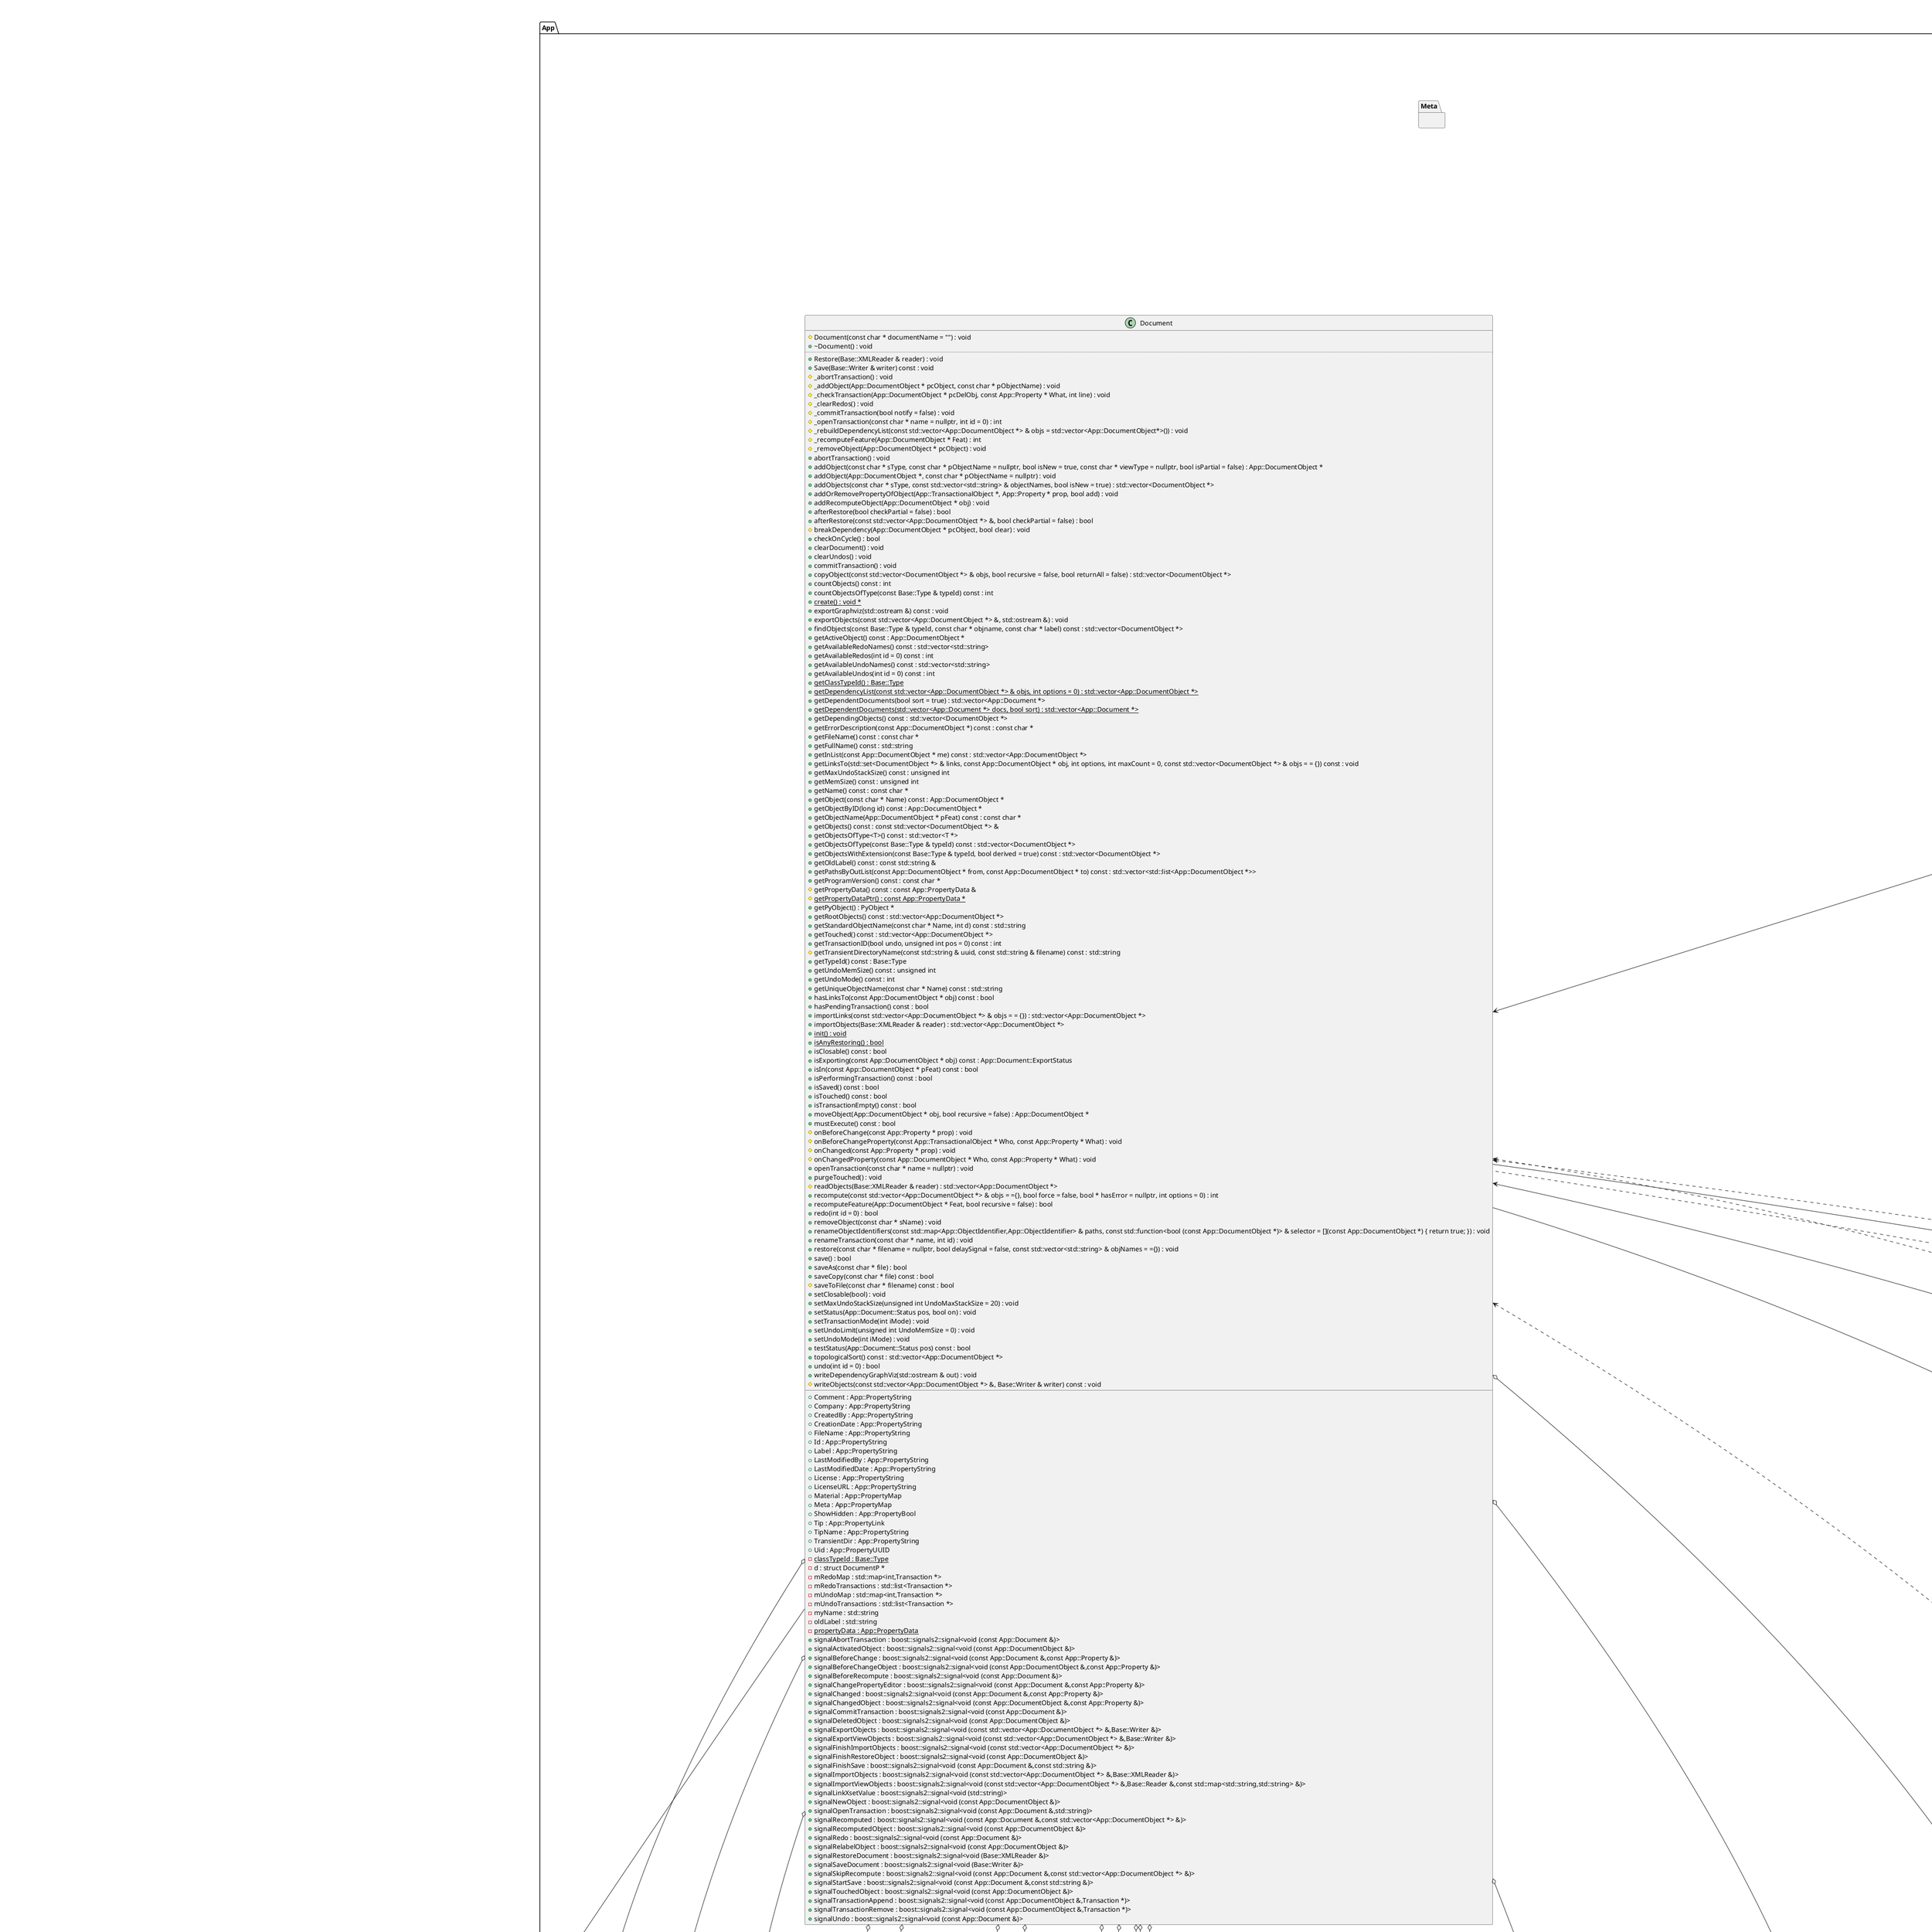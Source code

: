 @startuml
title App::DocumentObject context
package [Base] as C_0000701777446892506059 {
class "Type" as C_0001299587473968259399
class C_0001299587473968259399 [[https://github.com/FreeCAD/FreeCAD/blob/f6708547a9bb3f71a4aaade12109f511a72c207c/src/Base/Type.h#L80{Type}]] {
+Type(const Base::Type & type) : void [[[https://github.com/FreeCAD/FreeCAD/blob/f6708547a9bb3f71a4aaade12109f511a72c207c/src/Base/Type.h#L84{Type}]]]
+Type() : void [[[https://github.com/FreeCAD/FreeCAD/blob/f6708547a9bb3f71a4aaade12109f511a72c207c/src/Base/Type.h#L85{Type}]]]
+~Type() : void [[[https://github.com/FreeCAD/FreeCAD/blob/f6708547a9bb3f71a4aaade12109f511a72c207c/src/Base/Type.h#L87{~Type}]]]
..
+operator=(const Base::Type type) : void [[[https://github.com/FreeCAD/FreeCAD/blob/f6708547a9bb3f71a4aaade12109f511a72c207c/src/Base/Type.h#L114{operator=}]]]
..
+operator!=(const Base::Type type) const : bool [[[https://github.com/FreeCAD/FreeCAD/blob/f6708547a9bb3f71a4aaade12109f511a72c207c/src/Base/Type.h#L116{operator!=}]]]
+operator<(const Base::Type type) const : bool [[[https://github.com/FreeCAD/FreeCAD/blob/f6708547a9bb3f71a4aaade12109f511a72c207c/src/Base/Type.h#L118{operator<}]]]
+operator<=(const Base::Type type) const : bool [[[https://github.com/FreeCAD/FreeCAD/blob/f6708547a9bb3f71a4aaade12109f511a72c207c/src/Base/Type.h#L119{operator<=}]]]
+operator==(const Base::Type type) const : bool [[[https://github.com/FreeCAD/FreeCAD/blob/f6708547a9bb3f71a4aaade12109f511a72c207c/src/Base/Type.h#L115{operator==}]]]
+operator>(const Base::Type type) const : bool [[[https://github.com/FreeCAD/FreeCAD/blob/f6708547a9bb3f71a4aaade12109f511a72c207c/src/Base/Type.h#L121{operator>}]]]
+operator>=(const Base::Type type) const : bool [[[https://github.com/FreeCAD/FreeCAD/blob/f6708547a9bb3f71a4aaade12109f511a72c207c/src/Base/Type.h#L120{operator>=}]]]
..
{static} +badType() : Base::Type [[[https://github.com/FreeCAD/FreeCAD/blob/f6708547a9bb3f71a4aaade12109f511a72c207c/src/Base/Type.h#L123{badType}]]]
+createInstance() : void * [[[https://github.com/FreeCAD/FreeCAD/blob/f6708547a9bb3f71a4aaade12109f511a72c207c/src/Base/Type.h#L90{createInstance}]]]
{static} +createInstanceByName(const char * TypeName, bool bLoadModule = false) : void * [[[https://github.com/FreeCAD/FreeCAD/blob/f6708547a9bb3f71a4aaade12109f511a72c207c/src/Base/Type.h#L92{createInstanceByName}]]]
{static} +createType(const Base::Type parent, const char * name, Base::Type::instantiationMethod method = nullptr) : const Base::Type [[[https://github.com/FreeCAD/FreeCAD/blob/f6708547a9bb3f71a4aaade12109f511a72c207c/src/Base/Type.h#L109{createType}]]]
{static} +destruct() : void [[[https://github.com/FreeCAD/FreeCAD/blob/f6708547a9bb3f71a4aaade12109f511a72c207c/src/Base/Type.h#L125{destruct}]]]
{static} +fromKey(unsigned int key) : Base::Type [[[https://github.com/FreeCAD/FreeCAD/blob/f6708547a9bb3f71a4aaade12109f511a72c207c/src/Base/Type.h#L98{fromKey}]]]
{static} +fromName(const char * name) : Base::Type [[[https://github.com/FreeCAD/FreeCAD/blob/f6708547a9bb3f71a4aaade12109f511a72c207c/src/Base/Type.h#L97{fromName}]]]
{static} +getAllDerivedFrom(const Base::Type type, std::vector<Type> & List) : int [[[https://github.com/FreeCAD/FreeCAD/blob/f6708547a9bb3f71a4aaade12109f511a72c207c/src/Base/Type.h#L103{getAllDerivedFrom}]]]
+getKey() const : unsigned int [[[https://github.com/FreeCAD/FreeCAD/blob/f6708547a9bb3f71a4aaade12109f511a72c207c/src/Base/Type.h#L111{getKey}]]]
{static} #getModuleName(const char * ClassName) : std::string [[[https://github.com/FreeCAD/FreeCAD/blob/f6708547a9bb3f71a4aaade12109f511a72c207c/src/Base/Type.h#L128{getModuleName}]]]
+getName() const : const char * [[[https://github.com/FreeCAD/FreeCAD/blob/f6708547a9bb3f71a4aaade12109f511a72c207c/src/Base/Type.h#L99{getName}]]]
{static} +getNumTypes() : int [[[https://github.com/FreeCAD/FreeCAD/blob/f6708547a9bb3f71a4aaade12109f511a72c207c/src/Base/Type.h#L107{getNumTypes}]]]
+getParent() const : const Base::Type [[[https://github.com/FreeCAD/FreeCAD/blob/f6708547a9bb3f71a4aaade12109f511a72c207c/src/Base/Type.h#L100{getParent}]]]
{static} +getTypeIfDerivedFrom(const char * name, const Base::Type parent, bool bLoadModule = false) : Base::Type [[[https://github.com/FreeCAD/FreeCAD/blob/f6708547a9bb3f71a4aaade12109f511a72c207c/src/Base/Type.h#L105{getTypeIfDerivedFrom}]]]
{static} +importModule(const char * TypeName) : void [[[https://github.com/FreeCAD/FreeCAD/blob/f6708547a9bb3f71a4aaade12109f511a72c207c/src/Base/Type.h#L93{importModule}]]]
{static} +init() : void [[[https://github.com/FreeCAD/FreeCAD/blob/f6708547a9bb3f71a4aaade12109f511a72c207c/src/Base/Type.h#L124{init}]]]
+isBad() const : bool [[[https://github.com/FreeCAD/FreeCAD/blob/f6708547a9bb3f71a4aaade12109f511a72c207c/src/Base/Type.h#L112{isBad}]]]
+isDerivedFrom(const Base::Type type) const : bool [[[https://github.com/FreeCAD/FreeCAD/blob/f6708547a9bb3f71a4aaade12109f511a72c207c/src/Base/Type.h#L101{isDerivedFrom}]]]
__
-index : unsigned int [[[https://github.com/FreeCAD/FreeCAD/blob/f6708547a9bb3f71a4aaade12109f511a72c207c/src/Base/Type.h#L134{index}]]]
{static} -loadModuleSet : std::set<std::string> [[[https://github.com/FreeCAD/FreeCAD/blob/f6708547a9bb3f71a4aaade12109f511a72c207c/src/Base/Type.h#L140{loadModuleSet}]]]
{static} -typedata : std::vector<TypeData *> [[[https://github.com/FreeCAD/FreeCAD/blob/f6708547a9bb3f71a4aaade12109f511a72c207c/src/Base/Type.h#L138{typedata}]]]
{static} -typemap : std::map<std::string,unsigned int> [[[https://github.com/FreeCAD/FreeCAD/blob/f6708547a9bb3f71a4aaade12109f511a72c207c/src/Base/Type.h#L137{typemap}]]]
}
}
package [App] as C_0002285326295477687690 {
class "PropertyData" as C_0001065140174462797402
class C_0001065140174462797402 [[https://github.com/FreeCAD/FreeCAD/blob/f6708547a9bb3f71a4aaade12109f511a72c207c/src/App/PropertyContainer.h#L56{PropertyData}]] {
+addProperty(App::PropertyData::OffsetBase offsetBase, const char * PropName, App::Property * Prop, const char * PropertyGroup = nullptr, App::PropertyType  = Prop_None, const char * PropertyDocu = nullptr) : void [[[https://github.com/FreeCAD/FreeCAD/blob/f6708547a9bb3f71a4aaade12109f511a72c207c/src/App/PropertyContainer.h#L116{addProperty}]]]
+findProperty(App::PropertyData::OffsetBase offsetBase, const char * PropName) const : const App::PropertyData::PropertySpec * [[[https://github.com/FreeCAD/FreeCAD/blob/f6708547a9bb3f71a4aaade12109f511a72c207c/src/App/PropertyContainer.h#L118{findProperty}]]]
+findProperty(App::PropertyData::OffsetBase offsetBase, const App::Property * prop) const : const App::PropertyData::PropertySpec * [[[https://github.com/FreeCAD/FreeCAD/blob/f6708547a9bb3f71a4aaade12109f511a72c207c/src/App/PropertyContainer.h#L119{findProperty}]]]
+getDocumentation(App::PropertyData::OffsetBase offsetBase, const char * name) const : const char * [[[https://github.com/FreeCAD/FreeCAD/blob/f6708547a9bb3f71a4aaade12109f511a72c207c/src/App/PropertyContainer.h#L126{getDocumentation}]]]
+getDocumentation(App::PropertyData::OffsetBase offsetBase, const App::Property * prop) const : const char * [[[https://github.com/FreeCAD/FreeCAD/blob/f6708547a9bb3f71a4aaade12109f511a72c207c/src/App/PropertyContainer.h#L127{getDocumentation}]]]
+getGroup(App::PropertyData::OffsetBase offsetBase, const char * name) const : const char * [[[https://github.com/FreeCAD/FreeCAD/blob/f6708547a9bb3f71a4aaade12109f511a72c207c/src/App/PropertyContainer.h#L124{getGroup}]]]
+getGroup(App::PropertyData::OffsetBase offsetBase, const App::Property * prop) const : const char * [[[https://github.com/FreeCAD/FreeCAD/blob/f6708547a9bb3f71a4aaade12109f511a72c207c/src/App/PropertyContainer.h#L125{getGroup}]]]
+getName(App::PropertyData::OffsetBase offsetBase, const App::Property * prop) const : const char * [[[https://github.com/FreeCAD/FreeCAD/blob/f6708547a9bb3f71a4aaade12109f511a72c207c/src/App/PropertyContainer.h#L121{getName}]]]
+getPropertyByName(App::PropertyData::OffsetBase offsetBase, const char * name) const : App::Property * [[[https://github.com/FreeCAD/FreeCAD/blob/f6708547a9bb3f71a4aaade12109f511a72c207c/src/App/PropertyContainer.h#L129{getPropertyByName}]]]
+getPropertyList(App::PropertyData::OffsetBase offsetBase, std::vector<Property *> & List) const : void [[[https://github.com/FreeCAD/FreeCAD/blob/f6708547a9bb3f71a4aaade12109f511a72c207c/src/App/PropertyContainer.h#L131{getPropertyList}]]]
+getPropertyMap(App::PropertyData::OffsetBase offsetBase, std::map<std::string,Property *> & Map) const : void [[[https://github.com/FreeCAD/FreeCAD/blob/f6708547a9bb3f71a4aaade12109f511a72c207c/src/App/PropertyContainer.h#L130{getPropertyMap}]]]
+getPropertyNamedList(App::PropertyData::OffsetBase offsetBase, std::vector<std::pair<const char *,Property *>> & List) const : void [[[https://github.com/FreeCAD/FreeCAD/blob/f6708547a9bb3f71a4aaade12109f511a72c207c/src/App/PropertyContainer.h#L132{getPropertyNamedList}]]]
+getType(App::PropertyData::OffsetBase offsetBase, const App::Property * prop) const : short [[[https://github.com/FreeCAD/FreeCAD/blob/f6708547a9bb3f71a4aaade12109f511a72c207c/src/App/PropertyContainer.h#L122{getType}]]]
+getType(App::PropertyData::OffsetBase offsetBase, const char * name) const : short [[[https://github.com/FreeCAD/FreeCAD/blob/f6708547a9bb3f71a4aaade12109f511a72c207c/src/App/PropertyContainer.h#L123{getType}]]]
+merge(App::PropertyData * other = nullptr) const : void [[[https://github.com/FreeCAD/FreeCAD/blob/f6708547a9bb3f71a4aaade12109f511a72c207c/src/App/PropertyContainer.h#L134{merge}]]]
+split(App::PropertyData * other) : void [[[https://github.com/FreeCAD/FreeCAD/blob/f6708547a9bb3f71a4aaade12109f511a72c207c/src/App/PropertyContainer.h#L135{split}]]]
__
+parentMerged : bool [[[https://github.com/FreeCAD/FreeCAD/blob/f6708547a9bb3f71a4aaade12109f511a72c207c/src/App/PropertyContainer.h#L112{parentMerged}]]]
+parentPropertyData : const App::PropertyData * [[[https://github.com/FreeCAD/FreeCAD/blob/f6708547a9bb3f71a4aaade12109f511a72c207c/src/App/PropertyContainer.h#L114{parentPropertyData}]]]
+propertyData : bmi::multi_index_container<PropertySpec,bmi::indexed_by<bmi::sequenced<>,bmi::hashed_unique<bmi::member<PropertySpec,const char *,&PropertySpec::Name>,CStringHasher,CStringHasher>,bmi::hashed_unique<bmi::member<PropertySpec,short,&PropertySpec::Offset>>>> [[[https://github.com/FreeCAD/FreeCAD/blob/f6708547a9bb3f71a4aaade12109f511a72c207c/src/App/PropertyContainer.h#L110{propertyData}]]]
}
class "PropertyLink" as C_0000674336631035057837
class C_0000674336631035057837 [[https://github.com/FreeCAD/FreeCAD/blob/f6708547a9bb3f71a4aaade12109f511a72c207c/src/App/PropertyLinks.h#L570{PropertyLink}]] {
+PropertyLink() : void [[[https://github.com/FreeCAD/FreeCAD/blob/f6708547a9bb3f71a4aaade12109f511a72c207c/src/App/PropertyLinks.h#L579{PropertyLink}]]]
+~PropertyLink() : void [[[https://github.com/FreeCAD/FreeCAD/blob/f6708547a9bb3f71a4aaade12109f511a72c207c/src/App/PropertyLinks.h#L585{~PropertyLink}]]]
..
+Copy() const : App::Property * [[[https://github.com/FreeCAD/FreeCAD/blob/f6708547a9bb3f71a4aaade12109f511a72c207c/src/App/PropertyLinks.h#L614{Copy}]]]
+CopyOnLinkReplace(const App::DocumentObject * parent, App::DocumentObject * oldObj, App::DocumentObject * newObj) const : App::Property * [[[https://github.com/FreeCAD/FreeCAD/blob/f6708547a9bb3f71a4aaade12109f511a72c207c/src/App/PropertyLinks.h#L630{CopyOnLinkReplace}]]]
+Paste(const App::Property & from) : void [[[https://github.com/FreeCAD/FreeCAD/blob/f6708547a9bb3f71a4aaade12109f511a72c207c/src/App/PropertyLinks.h#L615{Paste}]]]
+Restore(Base::XMLReader & reader) : void [[[https://github.com/FreeCAD/FreeCAD/blob/f6708547a9bb3f71a4aaade12109f511a72c207c/src/App/PropertyLinks.h#L612{Restore}]]]
+Save(Base::Writer & writer) const : void [[[https://github.com/FreeCAD/FreeCAD/blob/f6708547a9bb3f71a4aaade12109f511a72c207c/src/App/PropertyLinks.h#L611{Save}]]]
+adjustLink(const std::set<App::DocumentObject *> & inList) : bool [[[https://github.com/FreeCAD/FreeCAD/blob/f6708547a9bb3f71a4aaade12109f511a72c207c/src/App/PropertyLinks.h#L628{adjustLink}]]]
+breakLink(App::DocumentObject * obj, bool clear) : void [[[https://github.com/FreeCAD/FreeCAD/blob/f6708547a9bb3f71a4aaade12109f511a72c207c/src/App/PropertyLinks.h#L626{breakLink}]]]
{static} +create() : void * [[[https://github.com/FreeCAD/FreeCAD/blob/f6708547a9bb3f71a4aaade12109f511a72c207c/src/App/PropertyLinks.h#L572{create}]]]
{static} +getClassTypeId() : Base::Type [[[https://github.com/FreeCAD/FreeCAD/blob/f6708547a9bb3f71a4aaade12109f511a72c207c/src/App/PropertyLinks.h#L572{getClassTypeId}]]]
+getEditorName() const : const char * [[[https://github.com/FreeCAD/FreeCAD/blob/f6708547a9bb3f71a4aaade12109f511a72c207c/src/App/PropertyLinks.h#L620{getEditorName}]]]
+getLinks(std::vector<App::DocumentObject *> & objs, bool all = false, std::vector<std::string> * subs = nullptr, bool newStyle = true) const : void [[[https://github.com/FreeCAD/FreeCAD/blob/f6708547a9bb3f71a4aaade12109f511a72c207c/src/App/PropertyLinks.h#L623{getLinks}]]]
+getMemSize() const : unsigned int [[[https://github.com/FreeCAD/FreeCAD/blob/f6708547a9bb3f71a4aaade12109f511a72c207c/src/App/PropertyLinks.h#L617{getMemSize}]]]
+getPyObject() : PyObject * [[[https://github.com/FreeCAD/FreeCAD/blob/f6708547a9bb3f71a4aaade12109f511a72c207c/src/App/PropertyLinks.h#L608{getPyObject}]]]
+getTypeId() const : Base::Type [[[https://github.com/FreeCAD/FreeCAD/blob/f6708547a9bb3f71a4aaade12109f511a72c207c/src/App/PropertyLinks.h#L572{getTypeId}]]]
+getValue(Base::Type t) const : App::DocumentObject * [[[https://github.com/FreeCAD/FreeCAD/blob/f6708547a9bb3f71a4aaade12109f511a72c207c/src/App/PropertyLinks.h#L599{getValue}]]]
+getValue() const : App::DocumentObject * [[[https://github.com/FreeCAD/FreeCAD/blob/f6708547a9bb3f71a4aaade12109f511a72c207c/src/App/PropertyLinks.h#L595{getValue}]]]
+getValue<_type>() const : _type
{static} +init() : void [[[https://github.com/FreeCAD/FreeCAD/blob/f6708547a9bb3f71a4aaade12109f511a72c207c/src/App/PropertyLinks.h#L572{init}]]]
+resetLink() : void [[[https://github.com/FreeCAD/FreeCAD/blob/f6708547a9bb3f71a4aaade12109f511a72c207c/src/App/PropertyLinks.h#L587{resetLink}]]]
+setPyObject(PyObject *) : void [[[https://github.com/FreeCAD/FreeCAD/blob/f6708547a9bb3f71a4aaade12109f511a72c207c/src/App/PropertyLinks.h#L609{setPyObject}]]]
+setValue(App::DocumentObject *) : void [[[https://github.com/FreeCAD/FreeCAD/blob/f6708547a9bb3f71a4aaade12109f511a72c207c/src/App/PropertyLinks.h#L591{setValue}]]]
__
#_pcLink : App::DocumentObject * [[[https://github.com/FreeCAD/FreeCAD/blob/f6708547a9bb3f71a4aaade12109f511a72c207c/src/App/PropertyLinks.h#L633{_pcLink}]]]
{static} -classTypeId : Base::Type [[[https://github.com/FreeCAD/FreeCAD/blob/f6708547a9bb3f71a4aaade12109f511a72c207c/src/App/PropertyLinks.h#L572{classTypeId}]]]
}
class "PropertyLinkSub" as C_0001658962077002920966
class C_0001658962077002920966 [[https://github.com/FreeCAD/FreeCAD/blob/f6708547a9bb3f71a4aaade12109f511a72c207c/src/App/PropertyLinks.h#L769{PropertyLinkSub}]] {
+PropertyLinkSub() : void [[[https://github.com/FreeCAD/FreeCAD/blob/f6708547a9bb3f71a4aaade12109f511a72c207c/src/App/PropertyLinks.h#L778{PropertyLinkSub}]]]
+~PropertyLinkSub() : void [[[https://github.com/FreeCAD/FreeCAD/blob/f6708547a9bb3f71a4aaade12109f511a72c207c/src/App/PropertyLinks.h#L784{~PropertyLinkSub}]]]
..
+Copy() const : App::Property * [[[https://github.com/FreeCAD/FreeCAD/blob/f6708547a9bb3f71a4aaade12109f511a72c207c/src/App/PropertyLinks.h#L830{Copy}]]]
+CopyOnImportExternal(const std::map<std::string,std::string> & nameMap) const : App::Property * [[[https://github.com/FreeCAD/FreeCAD/blob/f6708547a9bb3f71a4aaade12109f511a72c207c/src/App/PropertyLinks.h#L837{CopyOnImportExternal}]]]
+CopyOnLabelChange(App::DocumentObject * obj, const std::string & ref, const char * newLabel) const : App::Property * [[[https://github.com/FreeCAD/FreeCAD/blob/f6708547a9bb3f71a4aaade12109f511a72c207c/src/App/PropertyLinks.h#L839{CopyOnLabelChange}]]]
+CopyOnLinkReplace(const App::DocumentObject * parent, App::DocumentObject * oldObj, App::DocumentObject * newObj) const : App::Property * [[[https://github.com/FreeCAD/FreeCAD/blob/f6708547a9bb3f71a4aaade12109f511a72c207c/src/App/PropertyLinks.h#L842{CopyOnLinkReplace}]]]
+Paste(const App::Property & from) : void [[[https://github.com/FreeCAD/FreeCAD/blob/f6708547a9bb3f71a4aaade12109f511a72c207c/src/App/PropertyLinks.h#L831{Paste}]]]
+Restore(Base::XMLReader & reader) : void [[[https://github.com/FreeCAD/FreeCAD/blob/f6708547a9bb3f71a4aaade12109f511a72c207c/src/App/PropertyLinks.h#L828{Restore}]]]
+Save(Base::Writer & writer) const : void [[[https://github.com/FreeCAD/FreeCAD/blob/f6708547a9bb3f71a4aaade12109f511a72c207c/src/App/PropertyLinks.h#L827{Save}]]]
+adjustLink(const std::set<App::DocumentObject *> & inList) : bool [[[https://github.com/FreeCAD/FreeCAD/blob/f6708547a9bb3f71a4aaade12109f511a72c207c/src/App/PropertyLinks.h#L859{adjustLink}]]]
+afterRestore() : void [[[https://github.com/FreeCAD/FreeCAD/blob/f6708547a9bb3f71a4aaade12109f511a72c207c/src/App/PropertyLinks.h#L786{afterRestore}]]]
+breakLink(App::DocumentObject * obj, bool clear) : void [[[https://github.com/FreeCAD/FreeCAD/blob/f6708547a9bb3f71a4aaade12109f511a72c207c/src/App/PropertyLinks.h#L857{breakLink}]]]
{static} +create() : void * [[[https://github.com/FreeCAD/FreeCAD/blob/f6708547a9bb3f71a4aaade12109f511a72c207c/src/App/PropertyLinks.h#L771{create}]]]
{static} +getClassTypeId() : Base::Type [[[https://github.com/FreeCAD/FreeCAD/blob/f6708547a9bb3f71a4aaade12109f511a72c207c/src/App/PropertyLinks.h#L771{getClassTypeId}]]]
+getEditorName() const : const char * [[[https://github.com/FreeCAD/FreeCAD/blob/f6708547a9bb3f71a4aaade12109f511a72c207c/src/App/PropertyLinks.h#L833{getEditorName}]]]
+getLinks(std::vector<App::DocumentObject *> & objs, bool all = false, std::vector<std::string> * subs = nullptr, bool newStyle = true) const : void [[[https://github.com/FreeCAD/FreeCAD/blob/f6708547a9bb3f71a4aaade12109f511a72c207c/src/App/PropertyLinks.h#L854{getLinks}]]]
+getMemSize() const : unsigned int [[[https://github.com/FreeCAD/FreeCAD/blob/f6708547a9bb3f71a4aaade12109f511a72c207c/src/App/PropertyLinks.h#L845{getMemSize}]]]
+getPyObject() : PyObject * [[[https://github.com/FreeCAD/FreeCAD/blob/f6708547a9bb3f71a4aaade12109f511a72c207c/src/App/PropertyLinks.h#L824{getPyObject}]]]
+getShadowSubs() const : const std::vector<ShadowSub> & [[[https://github.com/FreeCAD/FreeCAD/blob/f6708547a9bb3f71a4aaade12109f511a72c207c/src/App/PropertyLinks.h#L804{getShadowSubs}]]]
+getSubValues(bool newStyle) const : std::vector<std::string> [[[https://github.com/FreeCAD/FreeCAD/blob/f6708547a9bb3f71a4aaade12109f511a72c207c/src/App/PropertyLinks.h#L808{getSubValues}]]]
+getSubValues() const : const std::vector<std::string> & [[[https://github.com/FreeCAD/FreeCAD/blob/f6708547a9bb3f71a4aaade12109f511a72c207c/src/App/PropertyLinks.h#L801{getSubValues}]]]
+getSubValuesStartsWith(const char *, bool newStyle = false) const : std::vector<std::string> [[[https://github.com/FreeCAD/FreeCAD/blob/f6708547a9bb3f71a4aaade12109f511a72c207c/src/App/PropertyLinks.h#L811{getSubValuesStartsWith}]]]
+getTypeId() const : Base::Type [[[https://github.com/FreeCAD/FreeCAD/blob/f6708547a9bb3f71a4aaade12109f511a72c207c/src/App/PropertyLinks.h#L771{getTypeId}]]]
+getValue(Base::Type t) const : App::DocumentObject * [[[https://github.com/FreeCAD/FreeCAD/blob/f6708547a9bb3f71a4aaade12109f511a72c207c/src/App/PropertyLinks.h#L815{getValue}]]]
+getValue() const : App::DocumentObject * [[[https://github.com/FreeCAD/FreeCAD/blob/f6708547a9bb3f71a4aaade12109f511a72c207c/src/App/PropertyLinks.h#L798{getValue}]]]
+getValue<_type>() const : _type
{static} +init() : void [[[https://github.com/FreeCAD/FreeCAD/blob/f6708547a9bb3f71a4aaade12109f511a72c207c/src/App/PropertyLinks.h#L771{init}]]]
+onContainerRestored() : void [[[https://github.com/FreeCAD/FreeCAD/blob/f6708547a9bb3f71a4aaade12109f511a72c207c/src/App/PropertyLinks.h#L787{onContainerRestored}]]]
+referenceChanged() const : bool [[[https://github.com/FreeCAD/FreeCAD/blob/f6708547a9bb3f71a4aaade12109f511a72c207c/src/App/PropertyLinks.h#L852{referenceChanged}]]]
+setPyObject(PyObject *) : void [[[https://github.com/FreeCAD/FreeCAD/blob/f6708547a9bb3f71a4aaade12109f511a72c207c/src/App/PropertyLinks.h#L825{setPyObject}]]]
+setSyncSubObject(bool enable) : void [[[https://github.com/FreeCAD/FreeCAD/blob/f6708547a9bb3f71a4aaade12109f511a72c207c/src/App/PropertyLinks.h#L861{setSyncSubObject}]]]
+setValue(App::DocumentObject *, std::vector<std::string> && SubList = ={}, std::vector<ShadowSub> && ShadowSubList = ={}) : void [[[https://github.com/FreeCAD/FreeCAD/blob/f6708547a9bb3f71a4aaade12109f511a72c207c/src/App/PropertyLinks.h#L793{setValue}]]]
+setValue(App::DocumentObject *, const std::vector<std::string> & SubList, std::vector<ShadowSub> && ShadowSubList = ={}) : void [[[https://github.com/FreeCAD/FreeCAD/blob/f6708547a9bb3f71a4aaade12109f511a72c207c/src/App/PropertyLinks.h#L791{setValue}]]]
+updateElementReference(App::DocumentObject * feature, bool reverse = false, bool notify = false) : void [[[https://github.com/FreeCAD/FreeCAD/blob/f6708547a9bb3f71a4aaade12109f511a72c207c/src/App/PropertyLinks.h#L849{updateElementReference}]]]
__
#_ShadowSubList : std::vector<ShadowSub> [[[https://github.com/FreeCAD/FreeCAD/blob/f6708547a9bb3f71a4aaade12109f511a72c207c/src/App/PropertyLinks.h#L865{_ShadowSubList}]]]
#_cSubList : std::vector<std::string> [[[https://github.com/FreeCAD/FreeCAD/blob/f6708547a9bb3f71a4aaade12109f511a72c207c/src/App/PropertyLinks.h#L864{_cSubList}]]]
#_mapped : std::vector<int> [[[https://github.com/FreeCAD/FreeCAD/blob/f6708547a9bb3f71a4aaade12109f511a72c207c/src/App/PropertyLinks.h#L866{_mapped}]]]
#_pcLinkSub : App::DocumentObject * [[[https://github.com/FreeCAD/FreeCAD/blob/f6708547a9bb3f71a4aaade12109f511a72c207c/src/App/PropertyLinks.h#L863{_pcLinkSub}]]]
#_restoreLabel : bool [[[https://github.com/FreeCAD/FreeCAD/blob/f6708547a9bb3f71a4aaade12109f511a72c207c/src/App/PropertyLinks.h#L867{_restoreLabel}]]]
{static} -classTypeId : Base::Type [[[https://github.com/FreeCAD/FreeCAD/blob/f6708547a9bb3f71a4aaade12109f511a72c207c/src/App/PropertyLinks.h#L771{classTypeId}]]]
}
class "PropertyString" as C_0002023401362294802921
class C_0002023401362294802921 [[https://github.com/FreeCAD/FreeCAD/blob/f6708547a9bb3f71a4aaade12109f511a72c207c/src/App/PropertyStandard.h#L677{PropertyString}]] {
+PropertyString() : void [[[https://github.com/FreeCAD/FreeCAD/blob/f6708547a9bb3f71a4aaade12109f511a72c207c/src/App/PropertyStandard.h#L687{PropertyString}]]]
+~PropertyString() : void [[[https://github.com/FreeCAD/FreeCAD/blob/f6708547a9bb3f71a4aaade12109f511a72c207c/src/App/PropertyStandard.h#L693{~PropertyString}]]]
..
+Copy() const : App::Property * [[[https://github.com/FreeCAD/FreeCAD/blob/f6708547a9bb3f71a4aaade12109f511a72c207c/src/App/PropertyStandard.h#L709{Copy}]]]
+Paste(const App::Property & from) : void [[[https://github.com/FreeCAD/FreeCAD/blob/f6708547a9bb3f71a4aaade12109f511a72c207c/src/App/PropertyStandard.h#L710{Paste}]]]
+Restore(Base::XMLReader & reader) : void [[[https://github.com/FreeCAD/FreeCAD/blob/f6708547a9bb3f71a4aaade12109f511a72c207c/src/App/PropertyStandard.h#L707{Restore}]]]
+Save(Base::Writer & writer) const : void [[[https://github.com/FreeCAD/FreeCAD/blob/f6708547a9bb3f71a4aaade12109f511a72c207c/src/App/PropertyStandard.h#L706{Save}]]]
{static} +create() : void * [[[https://github.com/FreeCAD/FreeCAD/blob/f6708547a9bb3f71a4aaade12109f511a72c207c/src/App/PropertyStandard.h#L679{create}]]]
{static} +getClassTypeId() : Base::Type [[[https://github.com/FreeCAD/FreeCAD/blob/f6708547a9bb3f71a4aaade12109f511a72c207c/src/App/PropertyStandard.h#L679{getClassTypeId}]]]
+getEditorName() const : const char * [[[https://github.com/FreeCAD/FreeCAD/blob/f6708547a9bb3f71a4aaade12109f511a72c207c/src/App/PropertyStandard.h#L702{getEditorName}]]]
+getMemSize() const : unsigned int [[[https://github.com/FreeCAD/FreeCAD/blob/f6708547a9bb3f71a4aaade12109f511a72c207c/src/App/PropertyStandard.h#L711{getMemSize}]]]
+getPathValue(const App::ObjectIdentifier & path) const : const boost::any [[[https://github.com/FreeCAD/FreeCAD/blob/f6708547a9bb3f71a4aaade12109f511a72c207c/src/App/PropertyStandard.h#L714{getPathValue}]]]
+getPyObject() : PyObject * [[[https://github.com/FreeCAD/FreeCAD/blob/f6708547a9bb3f71a4aaade12109f511a72c207c/src/App/PropertyStandard.h#L703{getPyObject}]]]
+getStrValue() const : const std::string & [[[https://github.com/FreeCAD/FreeCAD/blob/f6708547a9bb3f71a4aaade12109f511a72c207c/src/App/PropertyStandard.h#L698{getStrValue}]]]
+getTypeId() const : Base::Type [[[https://github.com/FreeCAD/FreeCAD/blob/f6708547a9bb3f71a4aaade12109f511a72c207c/src/App/PropertyStandard.h#L679{getTypeId}]]]
+getValue() const : const char * [[[https://github.com/FreeCAD/FreeCAD/blob/f6708547a9bb3f71a4aaade12109f511a72c207c/src/App/PropertyStandard.h#L697{getValue}]]]
{static} +init() : void [[[https://github.com/FreeCAD/FreeCAD/blob/f6708547a9bb3f71a4aaade12109f511a72c207c/src/App/PropertyStandard.h#L679{init}]]]
+isEmpty() : bool [[[https://github.com/FreeCAD/FreeCAD/blob/f6708547a9bb3f71a4aaade12109f511a72c207c/src/App/PropertyStandard.h#L700{isEmpty}]]]
+isSame(const App::Property & other) const : bool [[[https://github.com/FreeCAD/FreeCAD/blob/f6708547a9bb3f71a4aaade12109f511a72c207c/src/App/PropertyStandard.h#L716{isSame}]]]
+setPathValue(const App::ObjectIdentifier & path, const boost::any & value) : void [[[https://github.com/FreeCAD/FreeCAD/blob/f6708547a9bb3f71a4aaade12109f511a72c207c/src/App/PropertyStandard.h#L713{setPathValue}]]]
+setPyObject(PyObject *) : void [[[https://github.com/FreeCAD/FreeCAD/blob/f6708547a9bb3f71a4aaade12109f511a72c207c/src/App/PropertyStandard.h#L704{setPyObject}]]]
+setValue(const std::string & sString) : void [[[https://github.com/FreeCAD/FreeCAD/blob/f6708547a9bb3f71a4aaade12109f511a72c207c/src/App/PropertyStandard.h#L696{setValue}]]]
+setValue(const char * sString) : void [[[https://github.com/FreeCAD/FreeCAD/blob/f6708547a9bb3f71a4aaade12109f511a72c207c/src/App/PropertyStandard.h#L695{setValue}]]]
__
#_cValue : std::string [[[https://github.com/FreeCAD/FreeCAD/blob/f6708547a9bb3f71a4aaade12109f511a72c207c/src/App/PropertyStandard.h#L724{_cValue}]]]
{static} -classTypeId : Base::Type [[[https://github.com/FreeCAD/FreeCAD/blob/f6708547a9bb3f71a4aaade12109f511a72c207c/src/App/PropertyStandard.h#L679{classTypeId}]]]
}
class "PropertyBool" as C_0002229065845404081071
class C_0002229065845404081071 [[https://github.com/FreeCAD/FreeCAD/blob/f6708547a9bb3f71a4aaade12109f511a72c207c/src/App/PropertyStandard.h#L840{PropertyBool}]] {
+PropertyBool() : void [[[https://github.com/FreeCAD/FreeCAD/blob/f6708547a9bb3f71a4aaade12109f511a72c207c/src/App/PropertyStandard.h#L850{PropertyBool}]]]
+~PropertyBool() : void [[[https://github.com/FreeCAD/FreeCAD/blob/f6708547a9bb3f71a4aaade12109f511a72c207c/src/App/PropertyStandard.h#L856{~PropertyBool}]]]
..
+Copy() const : App::Property * [[[https://github.com/FreeCAD/FreeCAD/blob/f6708547a9bb3f71a4aaade12109f511a72c207c/src/App/PropertyStandard.h#L869{Copy}]]]
+Paste(const App::Property & from) : void [[[https://github.com/FreeCAD/FreeCAD/blob/f6708547a9bb3f71a4aaade12109f511a72c207c/src/App/PropertyStandard.h#L870{Paste}]]]
+Restore(Base::XMLReader & reader) : void [[[https://github.com/FreeCAD/FreeCAD/blob/f6708547a9bb3f71a4aaade12109f511a72c207c/src/App/PropertyStandard.h#L867{Restore}]]]
+Save(Base::Writer & writer) const : void [[[https://github.com/FreeCAD/FreeCAD/blob/f6708547a9bb3f71a4aaade12109f511a72c207c/src/App/PropertyStandard.h#L866{Save}]]]
{static} +create() : void * [[[https://github.com/FreeCAD/FreeCAD/blob/f6708547a9bb3f71a4aaade12109f511a72c207c/src/App/PropertyStandard.h#L842{create}]]]
{static} +getClassTypeId() : Base::Type [[[https://github.com/FreeCAD/FreeCAD/blob/f6708547a9bb3f71a4aaade12109f511a72c207c/src/App/PropertyStandard.h#L842{getClassTypeId}]]]
+getEditorName() const : const char * [[[https://github.com/FreeCAD/FreeCAD/blob/f6708547a9bb3f71a4aaade12109f511a72c207c/src/App/PropertyStandard.h#L861{getEditorName}]]]
+getMemSize() const : unsigned int [[[https://github.com/FreeCAD/FreeCAD/blob/f6708547a9bb3f71a4aaade12109f511a72c207c/src/App/PropertyStandard.h#L872{getMemSize}]]]
+getPathValue(const App::ObjectIdentifier & path) const : const boost::any [[[https://github.com/FreeCAD/FreeCAD/blob/f6708547a9bb3f71a4aaade12109f511a72c207c/src/App/PropertyStandard.h#L875{getPathValue}]]]
+getPyObject() : PyObject * [[[https://github.com/FreeCAD/FreeCAD/blob/f6708547a9bb3f71a4aaade12109f511a72c207c/src/App/PropertyStandard.h#L863{getPyObject}]]]
+getTypeId() const : Base::Type [[[https://github.com/FreeCAD/FreeCAD/blob/f6708547a9bb3f71a4aaade12109f511a72c207c/src/App/PropertyStandard.h#L842{getTypeId}]]]
+getValue() const : bool [[[https://github.com/FreeCAD/FreeCAD/blob/f6708547a9bb3f71a4aaade12109f511a72c207c/src/App/PropertyStandard.h#L859{getValue}]]]
{static} +init() : void [[[https://github.com/FreeCAD/FreeCAD/blob/f6708547a9bb3f71a4aaade12109f511a72c207c/src/App/PropertyStandard.h#L842{init}]]]
+isSame(const App::Property & other) const : bool [[[https://github.com/FreeCAD/FreeCAD/blob/f6708547a9bb3f71a4aaade12109f511a72c207c/src/App/PropertyStandard.h#L877{isSame}]]]
+setPathValue(const App::ObjectIdentifier & path, const boost::any & value) : void [[[https://github.com/FreeCAD/FreeCAD/blob/f6708547a9bb3f71a4aaade12109f511a72c207c/src/App/PropertyStandard.h#L874{setPathValue}]]]
+setPyObject(PyObject *) : void [[[https://github.com/FreeCAD/FreeCAD/blob/f6708547a9bb3f71a4aaade12109f511a72c207c/src/App/PropertyStandard.h#L864{setPyObject}]]]
+setValue(bool lValue) : void [[[https://github.com/FreeCAD/FreeCAD/blob/f6708547a9bb3f71a4aaade12109f511a72c207c/src/App/PropertyStandard.h#L858{setValue}]]]
__
-_lValue : bool [[[https://github.com/FreeCAD/FreeCAD/blob/f6708547a9bb3f71a4aaade12109f511a72c207c/src/App/PropertyStandard.h#L885{_lValue}]]]
{static} -classTypeId : Base::Type [[[https://github.com/FreeCAD/FreeCAD/blob/f6708547a9bb3f71a4aaade12109f511a72c207c/src/App/PropertyStandard.h#L842{classTypeId}]]]
}
class "Document" as C_0002004200455966833299
class C_0002004200455966833299 [[https://github.com/FreeCAD/FreeCAD/blob/f6708547a9bb3f71a4aaade12109f511a72c207c/src/App/Document.h#L53{Document}]] {
#Document(const char * documentName = "") : void [[[https://github.com/FreeCAD/FreeCAD/blob/f6708547a9bb3f71a4aaade12109f511a72c207c/src/App/Document.h#L511{Document}]]]
+~Document() : void [[[https://github.com/FreeCAD/FreeCAD/blob/f6708547a9bb3f71a4aaade12109f511a72c207c/src/App/Document.h#L507{~Document}]]]
..
+Restore(Base::XMLReader & reader) : void [[[https://github.com/FreeCAD/FreeCAD/blob/f6708547a9bb3f71a4aaade12109f511a72c207c/src/App/Document.h#L232{Restore}]]]
+Save(Base::Writer & writer) const : void [[[https://github.com/FreeCAD/FreeCAD/blob/f6708547a9bb3f71a4aaade12109f511a72c207c/src/App/Document.h#L231{Save}]]]
#_abortTransaction() : void [[[https://github.com/FreeCAD/FreeCAD/blob/f6708547a9bb3f71a4aaade12109f511a72c207c/src/App/Document.h#L553{_abortTransaction}]]]
#_addObject(App::DocumentObject * pcObject, const char * pObjectName) : void [[[https://github.com/FreeCAD/FreeCAD/blob/f6708547a9bb3f71a4aaade12109f511a72c207c/src/App/Document.h#L514{_addObject}]]]
#_checkTransaction(App::DocumentObject * pcDelObj, const App::Property * What, int line) : void [[[https://github.com/FreeCAD/FreeCAD/blob/f6708547a9bb3f71a4aaade12109f511a72c207c/src/App/Document.h#L516{_checkTransaction}]]]
#_clearRedos() : void [[[https://github.com/FreeCAD/FreeCAD/blob/f6708547a9bb3f71a4aaade12109f511a72c207c/src/App/Document.h#L531{_clearRedos}]]]
#_commitTransaction(bool notify = false) : void [[[https://github.com/FreeCAD/FreeCAD/blob/f6708547a9bb3f71a4aaade12109f511a72c207c/src/App/Document.h#L551{_commitTransaction}]]]
#_openTransaction(const char * name = nullptr, int id = 0) : int [[[https://github.com/FreeCAD/FreeCAD/blob/f6708547a9bb3f71a4aaade12109f511a72c207c/src/App/Document.h#L549{_openTransaction}]]]
#_rebuildDependencyList(const std::vector<App::DocumentObject *> & objs = std::vector<App::DocumentObject*>()) : void [[[https://github.com/FreeCAD/FreeCAD/blob/f6708547a9bb3f71a4aaade12109f511a72c207c/src/App/Document.h#L534{_rebuildDependencyList}]]]
#_recomputeFeature(App::DocumentObject * Feat) : int [[[https://github.com/FreeCAD/FreeCAD/blob/f6708547a9bb3f71a4aaade12109f511a72c207c/src/App/Document.h#L530{_recomputeFeature}]]]
#_removeObject(App::DocumentObject * pcObject) : void [[[https://github.com/FreeCAD/FreeCAD/blob/f6708547a9bb3f71a4aaade12109f511a72c207c/src/App/Document.h#L513{_removeObject}]]]
+abortTransaction() : void [[[https://github.com/FreeCAD/FreeCAD/blob/f6708547a9bb3f71a4aaade12109f511a72c207c/src/App/Document.h#L388{abortTransaction}]]]
+addObject(const char * sType, const char * pObjectName = nullptr, bool isNew = true, const char * viewType = nullptr, bool isPartial = false) : App::DocumentObject * [[[https://github.com/FreeCAD/FreeCAD/blob/f6708547a9bb3f71a4aaade12109f511a72c207c/src/App/Document.h#L247{addObject}]]]
+addObject(App::DocumentObject *, const char * pObjectName = nullptr) : void [[[https://github.com/FreeCAD/FreeCAD/blob/f6708547a9bb3f71a4aaade12109f511a72c207c/src/App/Document.h#L265{addObject}]]]
+addObjects(const char * sType, const std::vector<std::string> & objectNames, bool isNew = true) : std::vector<DocumentObject *> [[[https://github.com/FreeCAD/FreeCAD/blob/f6708547a9bb3f71a4aaade12109f511a72c207c/src/App/Document.h#L255{addObjects}]]]
+addOrRemovePropertyOfObject(App::TransactionalObject *, App::Property * prop, bool add) : void [[[https://github.com/FreeCAD/FreeCAD/blob/f6708547a9bb3f71a4aaade12109f511a72c207c/src/App/Document.h#L421{addOrRemovePropertyOfObject}]]]
+addRecomputeObject(App::DocumentObject * obj) : void [[[https://github.com/FreeCAD/FreeCAD/blob/f6708547a9bb3f71a4aaade12109f511a72c207c/src/App/Document.h#L485{addRecomputeObject}]]]
+afterRestore(bool checkPartial = false) : bool [[[https://github.com/FreeCAD/FreeCAD/blob/f6708547a9bb3f71a4aaade12109f511a72c207c/src/App/Document.h#L190{afterRestore}]]]
+afterRestore(const std::vector<App::DocumentObject *> &, bool checkPartial = false) : bool [[[https://github.com/FreeCAD/FreeCAD/blob/f6708547a9bb3f71a4aaade12109f511a72c207c/src/App/Document.h#L191{afterRestore}]]]
#breakDependency(App::DocumentObject * pcObject, bool clear) : void [[[https://github.com/FreeCAD/FreeCAD/blob/f6708547a9bb3f71a4aaade12109f511a72c207c/src/App/Document.h#L517{breakDependency}]]]
+checkOnCycle() : bool [[[https://github.com/FreeCAD/FreeCAD/blob/f6708547a9bb3f71a4aaade12109f511a72c207c/src/App/Document.h#L429{checkOnCycle}]]]
+clearDocument() : void [[[https://github.com/FreeCAD/FreeCAD/blob/f6708547a9bb3f71a4aaade12109f511a72c207c/src/App/Document.h#L177{clearDocument}]]]
+clearUndos() : void [[[https://github.com/FreeCAD/FreeCAD/blob/f6708547a9bb3f71a4aaade12109f511a72c207c/src/App/Document.h#L405{clearUndos}]]]
+commitTransaction() : void [[[https://github.com/FreeCAD/FreeCAD/blob/f6708547a9bb3f71a4aaade12109f511a72c207c/src/App/Document.h#L386{commitTransaction}]]]
+copyObject(const std::vector<DocumentObject *> & objs, bool recursive = false, bool returnAll = false) : std::vector<DocumentObject *> [[[https://github.com/FreeCAD/FreeCAD/blob/f6708547a9bb3f71a4aaade12109f511a72c207c/src/App/Document.h#L279{copyObject}]]]
+countObjects() const : int [[[https://github.com/FreeCAD/FreeCAD/blob/f6708547a9bb3f71a4aaade12109f511a72c207c/src/App/Document.h#L315{countObjects}]]]
+countObjectsOfType(const Base::Type & typeId) const : int [[[https://github.com/FreeCAD/FreeCAD/blob/f6708547a9bb3f71a4aaade12109f511a72c207c/src/App/Document.h#L313{countObjectsOfType}]]]
{static} +create() : void * [[[https://github.com/FreeCAD/FreeCAD/blob/f6708547a9bb3f71a4aaade12109f511a72c207c/src/App/Document.h#L55{create}]]]
+exportGraphviz(std::ostream &) const : void [[[https://github.com/FreeCAD/FreeCAD/blob/f6708547a9bb3f71a4aaade12109f511a72c207c/src/App/Document.h#L198{exportGraphviz}]]]
+exportObjects(const std::vector<App::DocumentObject *> &, std::ostream &) : void [[[https://github.com/FreeCAD/FreeCAD/blob/f6708547a9bb3f71a4aaade12109f511a72c207c/src/App/Document.h#L197{exportObjects}]]]
+findObjects(const Base::Type & typeId, const char * objname, const char * label) const : std::vector<DocumentObject *> [[[https://github.com/FreeCAD/FreeCAD/blob/f6708547a9bb3f71a4aaade12109f511a72c207c/src/App/Document.h#L310{findObjects}]]]
+getActiveObject() const : App::DocumentObject * [[[https://github.com/FreeCAD/FreeCAD/blob/f6708547a9bb3f71a4aaade12109f511a72c207c/src/App/Document.h#L290{getActiveObject}]]]
+getAvailableRedoNames() const : std::vector<std::string> [[[https://github.com/FreeCAD/FreeCAD/blob/f6708547a9bb3f71a4aaade12109f511a72c207c/src/App/Document.h#L415{getAvailableRedoNames}]]]
+getAvailableRedos(int id = 0) const : int [[[https://github.com/FreeCAD/FreeCAD/blob/f6708547a9bb3f71a4aaade12109f511a72c207c/src/App/Document.h#L413{getAvailableRedos}]]]
+getAvailableUndoNames() const : std::vector<std::string> [[[https://github.com/FreeCAD/FreeCAD/blob/f6708547a9bb3f71a4aaade12109f511a72c207c/src/App/Document.h#L409{getAvailableUndoNames}]]]
+getAvailableUndos(int id = 0) const : int [[[https://github.com/FreeCAD/FreeCAD/blob/f6708547a9bb3f71a4aaade12109f511a72c207c/src/App/Document.h#L407{getAvailableUndos}]]]
{static} +getClassTypeId() : Base::Type [[[https://github.com/FreeCAD/FreeCAD/blob/f6708547a9bb3f71a4aaade12109f511a72c207c/src/App/Document.h#L55{getClassTypeId}]]]
{static} +getDependencyList(const std::vector<App::DocumentObject *> & objs, int options = 0) : std::vector<App::DocumentObject *> [[[https://github.com/FreeCAD/FreeCAD/blob/f6708547a9bb3f71a4aaade12109f511a72c207c/src/App/Document.h#L451{getDependencyList}]]]
+getDependentDocuments(bool sort = true) : std::vector<App::Document *> [[[https://github.com/FreeCAD/FreeCAD/blob/f6708547a9bb3f71a4aaade12109f511a72c207c/src/App/Document.h#L454{getDependentDocuments}]]]
{static} +getDependentDocuments(std::vector<App::Document *> docs, bool sort) : std::vector<App::Document *> [[[https://github.com/FreeCAD/FreeCAD/blob/f6708547a9bb3f71a4aaade12109f511a72c207c/src/App/Document.h#L455{getDependentDocuments}]]]
+getDependingObjects() const : std::vector<DocumentObject *> [[[https://github.com/FreeCAD/FreeCAD/blob/f6708547a9bb3f71a4aaade12109f511a72c207c/src/App/Document.h#L304{getDependingObjects}]]]
+getErrorDescription(const App::DocumentObject *) const : const char * [[[https://github.com/FreeCAD/FreeCAD/blob/f6708547a9bb3f71a4aaade12109f511a72c207c/src/App/Document.h#L343{getErrorDescription}]]]
+getFileName() const : const char * [[[https://github.com/FreeCAD/FreeCAD/blob/f6708547a9bb3f71a4aaade12109f511a72c207c/src/App/Document.h#L228{getFileName}]]]
+getFullName() const : std::string [[[https://github.com/FreeCAD/FreeCAD/blob/f6708547a9bb3f71a4aaade12109f511a72c207c/src/App/Document.h#L494{getFullName}]]]
+getInList(const App::DocumentObject * me) const : std::vector<App::DocumentObject *> [[[https://github.com/FreeCAD/FreeCAD/blob/f6708547a9bb3f71a4aaade12109f511a72c207c/src/App/Document.h#L431{getInList}]]]
+getLinksTo(std::set<DocumentObject *> & links, const App::DocumentObject * obj, int options, int maxCount = 0, const std::vector<DocumentObject *> & objs = = {}) const : void [[[https://github.com/FreeCAD/FreeCAD/blob/f6708547a9bb3f71a4aaade12109f511a72c207c/src/App/Document.h#L477{getLinksTo}]]]
+getMaxUndoStackSize() const : unsigned int [[[https://github.com/FreeCAD/FreeCAD/blob/f6708547a9bb3f71a4aaade12109f511a72c207c/src/App/Document.h#L403{getMaxUndoStackSize}]]]
+getMemSize() const : unsigned int [[[https://github.com/FreeCAD/FreeCAD/blob/f6708547a9bb3f71a4aaade12109f511a72c207c/src/App/Document.h#L235{getMemSize}]]]
+getName() const : const char * [[[https://github.com/FreeCAD/FreeCAD/blob/f6708547a9bb3f71a4aaade12109f511a72c207c/src/App/Document.h#L219{getName}]]]
+getObject(const char * Name) const : App::DocumentObject * [[[https://github.com/FreeCAD/FreeCAD/blob/f6708547a9bb3f71a4aaade12109f511a72c207c/src/App/Document.h#L292{getObject}]]]
+getObjectByID(long id) const : App::DocumentObject * [[[https://github.com/FreeCAD/FreeCAD/blob/f6708547a9bb3f71a4aaade12109f511a72c207c/src/App/Document.h#L294{getObjectByID}]]]
+getObjectName(App::DocumentObject * pFeat) const : const char * [[[https://github.com/FreeCAD/FreeCAD/blob/f6708547a9bb3f71a4aaade12109f511a72c207c/src/App/Document.h#L298{getObjectName}]]]
+getObjects() const : const std::vector<DocumentObject *> & [[[https://github.com/FreeCAD/FreeCAD/blob/f6708547a9bb3f71a4aaade12109f511a72c207c/src/App/Document.h#L306{getObjects}]]]
+getObjectsOfType<T>() const : std::vector<T *>
+getObjectsOfType(const Base::Type & typeId) const : std::vector<DocumentObject *> [[[https://github.com/FreeCAD/FreeCAD/blob/f6708547a9bb3f71a4aaade12109f511a72c207c/src/App/Document.h#L307{getObjectsOfType}]]]
+getObjectsWithExtension(const Base::Type & typeId, bool derived = true) const : std::vector<DocumentObject *> [[[https://github.com/FreeCAD/FreeCAD/blob/f6708547a9bb3f71a4aaade12109f511a72c207c/src/App/Document.h#L309{getObjectsWithExtension}]]]
+getOldLabel() const : const std::string & [[[https://github.com/FreeCAD/FreeCAD/blob/f6708547a9bb3f71a4aaade12109f511a72c207c/src/App/Document.h#L487{getOldLabel}]]]
+getPathsByOutList(const App::DocumentObject * from, const App::DocumentObject * to) const : std::vector<std::list<App::DocumentObject *>> [[[https://github.com/FreeCAD/FreeCAD/blob/f6708547a9bb3f71a4aaade12109f511a72c207c/src/App/Document.h#L464{getPathsByOutList}]]]
+getProgramVersion() const : const char * [[[https://github.com/FreeCAD/FreeCAD/blob/f6708547a9bb3f71a4aaade12109f511a72c207c/src/App/Document.h#L221{getProgramVersion}]]]
#getPropertyData() const : const App::PropertyData & [[[https://github.com/FreeCAD/FreeCAD/blob/f6708547a9bb3f71a4aaade12109f511a72c207c/src/App/Document.h#L55{getPropertyData}]]]
{static} #getPropertyDataPtr() : const App::PropertyData * [[[https://github.com/FreeCAD/FreeCAD/blob/f6708547a9bb3f71a4aaade12109f511a72c207c/src/App/Document.h#L55{getPropertyDataPtr}]]]
+getPyObject() : PyObject * [[[https://github.com/FreeCAD/FreeCAD/blob/f6708547a9bb3f71a4aaade12109f511a72c207c/src/App/Document.h#L492{getPyObject}]]]
+getRootObjects() const : std::vector<App::DocumentObject *> [[[https://github.com/FreeCAD/FreeCAD/blob/f6708547a9bb3f71a4aaade12109f511a72c207c/src/App/Document.h#L462{getRootObjects}]]]
+getStandardObjectName(const char * Name, int d) const : std::string [[[https://github.com/FreeCAD/FreeCAD/blob/f6708547a9bb3f71a4aaade12109f511a72c207c/src/App/Document.h#L302{getStandardObjectName}]]]
+getTouched() const : std::vector<App::DocumentObject *> [[[https://github.com/FreeCAD/FreeCAD/blob/f6708547a9bb3f71a4aaade12109f511a72c207c/src/App/Document.h#L328{getTouched}]]]
+getTransactionID(bool undo, unsigned int pos = 0) const : int [[[https://github.com/FreeCAD/FreeCAD/blob/f6708547a9bb3f71a4aaade12109f511a72c207c/src/App/Document.h#L392{getTransactionID}]]]
#getTransientDirectoryName(const std::string & uuid, const std::string & filename) const : std::string [[[https://github.com/FreeCAD/FreeCAD/blob/f6708547a9bb3f71a4aaade12109f511a72c207c/src/App/Document.h#L537{getTransientDirectoryName}]]]
+getTypeId() const : Base::Type [[[https://github.com/FreeCAD/FreeCAD/blob/f6708547a9bb3f71a4aaade12109f511a72c207c/src/App/Document.h#L55{getTypeId}]]]
+getUndoMemSize() const : unsigned int [[[https://github.com/FreeCAD/FreeCAD/blob/f6708547a9bb3f71a4aaade12109f511a72c207c/src/App/Document.h#L399{getUndoMemSize}]]]
+getUndoMode() const : int [[[https://github.com/FreeCAD/FreeCAD/blob/f6708547a9bb3f71a4aaade12109f511a72c207c/src/App/Document.h#L371{getUndoMode}]]]
+getUniqueObjectName(const char * Name) const : std::string [[[https://github.com/FreeCAD/FreeCAD/blob/f6708547a9bb3f71a4aaade12109f511a72c207c/src/App/Document.h#L300{getUniqueObjectName}]]]
+hasLinksTo(const App::DocumentObject * obj) const : bool [[[https://github.com/FreeCAD/FreeCAD/blob/f6708547a9bb3f71a4aaade12109f511a72c207c/src/App/Document.h#L482{hasLinksTo}]]]
+hasPendingTransaction() const : bool [[[https://github.com/FreeCAD/FreeCAD/blob/f6708547a9bb3f71a4aaade12109f511a72c207c/src/App/Document.h#L390{hasPendingTransaction}]]]
+importLinks(const std::vector<App::DocumentObject *> & objs = = {}) : std::vector<App::DocumentObject *> [[[https://github.com/FreeCAD/FreeCAD/blob/f6708547a9bb3f71a4aaade12109f511a72c207c/src/App/Document.h#L212{importLinks}]]]
+importObjects(Base::XMLReader & reader) : std::vector<App::DocumentObject *> [[[https://github.com/FreeCAD/FreeCAD/blob/f6708547a9bb3f71a4aaade12109f511a72c207c/src/App/Document.h#L199{importObjects}]]]
{static} +init() : void [[[https://github.com/FreeCAD/FreeCAD/blob/f6708547a9bb3f71a4aaade12109f511a72c207c/src/App/Document.h#L55{init}]]]
{static} +isAnyRestoring() : bool [[[https://github.com/FreeCAD/FreeCAD/blob/f6708547a9bb3f71a4aaade12109f511a72c207c/src/App/Document.h#L497{isAnyRestoring}]]]
+isClosable() const : bool [[[https://github.com/FreeCAD/FreeCAD/blob/f6708547a9bb3f71a4aaade12109f511a72c207c/src/App/Document.h#L332{isClosable}]]]
+isExporting(const App::DocumentObject * obj) const : App::Document::ExportStatus [[[https://github.com/FreeCAD/FreeCAD/blob/f6708547a9bb3f71a4aaade12109f511a72c207c/src/App/Document.h#L196{isExporting}]]]
+isIn(const App::DocumentObject * pFeat) const : bool [[[https://github.com/FreeCAD/FreeCAD/blob/f6708547a9bb3f71a4aaade12109f511a72c207c/src/App/Document.h#L296{isIn}]]]
+isPerformingTransaction() const : bool [[[https://github.com/FreeCAD/FreeCAD/blob/f6708547a9bb3f71a4aaade12109f511a72c207c/src/App/Document.h#L419{isPerformingTransaction}]]]
+isSaved() const : bool [[[https://github.com/FreeCAD/FreeCAD/blob/f6708547a9bb3f71a4aaade12109f511a72c207c/src/App/Document.h#L217{isSaved}]]]
+isTouched() const : bool [[[https://github.com/FreeCAD/FreeCAD/blob/f6708547a9bb3f71a4aaade12109f511a72c207c/src/App/Document.h#L324{isTouched}]]]
+isTransactionEmpty() const : bool [[[https://github.com/FreeCAD/FreeCAD/blob/f6708547a9bb3f71a4aaade12109f511a72c207c/src/App/Document.h#L395{isTransactionEmpty}]]]
+moveObject(App::DocumentObject * obj, bool recursive = false) : App::DocumentObject * [[[https://github.com/FreeCAD/FreeCAD/blob/f6708547a9bb3f71a4aaade12109f511a72c207c/src/App/Document.h#L288{moveObject}]]]
+mustExecute() const : bool [[[https://github.com/FreeCAD/FreeCAD/blob/f6708547a9bb3f71a4aaade12109f511a72c207c/src/App/Document.h#L326{mustExecute}]]]
#onBeforeChange(const App::Property * prop) : void [[[https://github.com/FreeCAD/FreeCAD/blob/f6708547a9bb3f71a4aaade12109f511a72c207c/src/App/Document.h#L522{onBeforeChange}]]]
#onBeforeChangeProperty(const App::TransactionalObject * Who, const App::Property * What) : void [[[https://github.com/FreeCAD/FreeCAD/blob/f6708547a9bb3f71a4aaade12109f511a72c207c/src/App/Document.h#L525{onBeforeChangeProperty}]]]
#onChanged(const App::Property * prop) : void [[[https://github.com/FreeCAD/FreeCAD/blob/f6708547a9bb3f71a4aaade12109f511a72c207c/src/App/Document.h#L523{onChanged}]]]
#onChangedProperty(const App::DocumentObject * Who, const App::Property * What) : void [[[https://github.com/FreeCAD/FreeCAD/blob/f6708547a9bb3f71a4aaade12109f511a72c207c/src/App/Document.h#L527{onChangedProperty}]]]
+openTransaction(const char * name = nullptr) : void [[[https://github.com/FreeCAD/FreeCAD/blob/f6708547a9bb3f71a4aaade12109f511a72c207c/src/App/Document.h#L382{openTransaction}]]]
+purgeTouched() : void [[[https://github.com/FreeCAD/FreeCAD/blob/f6708547a9bb3f71a4aaade12109f511a72c207c/src/App/Document.h#L322{purgeTouched}]]]
#readObjects(Base::XMLReader & reader) : std::vector<App::DocumentObject *> [[[https://github.com/FreeCAD/FreeCAD/blob/f6708547a9bb3f71a4aaade12109f511a72c207c/src/App/Document.h#L518{readObjects}]]]
+recompute(const std::vector<App::DocumentObject *> & objs = ={}, bool force = false, bool * hasError = nullptr, int options = 0) : int [[[https://github.com/FreeCAD/FreeCAD/blob/f6708547a9bb3f71a4aaade12109f511a72c207c/src/App/Document.h#L338{recompute}]]]
+recomputeFeature(App::DocumentObject * Feat, bool recursive = false) : bool [[[https://github.com/FreeCAD/FreeCAD/blob/f6708547a9bb3f71a4aaade12109f511a72c207c/src/App/Document.h#L341{recomputeFeature}]]]
+redo(int id = 0) : bool [[[https://github.com/FreeCAD/FreeCAD/blob/f6708547a9bb3f71a4aaade12109f511a72c207c/src/App/Document.h#L417{redo}]]]
+removeObject(const char * sName) : void [[[https://github.com/FreeCAD/FreeCAD/blob/f6708547a9bb3f71a4aaade12109f511a72c207c/src/App/Document.h#L257{removeObject}]]]
+renameObjectIdentifiers(const std::map<App::ObjectIdentifier,App::ObjectIdentifier> & paths, const std::function<bool (const App::DocumentObject *)> & selector = [](const App::DocumentObject *) { return true; }) : void [[[https://github.com/FreeCAD/FreeCAD/blob/f6708547a9bb3f71a4aaade12109f511a72c207c/src/App/Document.h#L490{renameObjectIdentifiers}]]]
+renameTransaction(const char * name, int id) : void [[[https://github.com/FreeCAD/FreeCAD/blob/f6708547a9bb3f71a4aaade12109f511a72c207c/src/App/Document.h#L384{renameTransaction}]]]
+restore(const char * filename = nullptr, bool delaySignal = false, const std::vector<std::string> & objNames = ={}) : void [[[https://github.com/FreeCAD/FreeCAD/blob/f6708547a9bb3f71a4aaade12109f511a72c207c/src/App/Document.h#L188{restore}]]]
+save() : bool [[[https://github.com/FreeCAD/FreeCAD/blob/f6708547a9bb3f71a4aaade12109f511a72c207c/src/App/Document.h#L184{save}]]]
+saveAs(const char * file) : bool [[[https://github.com/FreeCAD/FreeCAD/blob/f6708547a9bb3f71a4aaade12109f511a72c207c/src/App/Document.h#L185{saveAs}]]]
+saveCopy(const char * file) const : bool [[[https://github.com/FreeCAD/FreeCAD/blob/f6708547a9bb3f71a4aaade12109f511a72c207c/src/App/Document.h#L186{saveCopy}]]]
#saveToFile(const char * filename) const : bool [[[https://github.com/FreeCAD/FreeCAD/blob/f6708547a9bb3f71a4aaade12109f511a72c207c/src/App/Document.h#L520{saveToFile}]]]
+setClosable(bool) : void [[[https://github.com/FreeCAD/FreeCAD/blob/f6708547a9bb3f71a4aaade12109f511a72c207c/src/App/Document.h#L330{setClosable}]]]
+setMaxUndoStackSize(unsigned int UndoMaxStackSize = 20) : void [[[https://github.com/FreeCAD/FreeCAD/blob/f6708547a9bb3f71a4aaade12109f511a72c207c/src/App/Document.h#L401{setMaxUndoStackSize}]]]
+setStatus(App::Document::Status pos, bool on) : void [[[https://github.com/FreeCAD/FreeCAD/blob/f6708547a9bb3f71a4aaade12109f511a72c207c/src/App/Document.h#L347{setStatus}]]]
+setTransactionMode(int iMode) : void [[[https://github.com/FreeCAD/FreeCAD/blob/f6708547a9bb3f71a4aaade12109f511a72c207c/src/App/Document.h#L373{setTransactionMode}]]]
+setUndoLimit(unsigned int UndoMemSize = 0) : void [[[https://github.com/FreeCAD/FreeCAD/blob/f6708547a9bb3f71a4aaade12109f511a72c207c/src/App/Document.h#L397{setUndoLimit}]]]
+setUndoMode(int iMode) : void [[[https://github.com/FreeCAD/FreeCAD/blob/f6708547a9bb3f71a4aaade12109f511a72c207c/src/App/Document.h#L369{setUndoMode}]]]
+testStatus(App::Document::Status pos) const : bool [[[https://github.com/FreeCAD/FreeCAD/blob/f6708547a9bb3f71a4aaade12109f511a72c207c/src/App/Document.h#L345{testStatus}]]]
+topologicalSort() const : std::vector<App::DocumentObject *> [[[https://github.com/FreeCAD/FreeCAD/blob/f6708547a9bb3f71a4aaade12109f511a72c207c/src/App/Document.h#L460{topologicalSort}]]]
+undo(int id = 0) : bool [[[https://github.com/FreeCAD/FreeCAD/blob/f6708547a9bb3f71a4aaade12109f511a72c207c/src/App/Document.h#L411{undo}]]]
+writeDependencyGraphViz(std::ostream & out) : void [[[https://github.com/FreeCAD/FreeCAD/blob/f6708547a9bb3f71a4aaade12109f511a72c207c/src/App/Document.h#L427{writeDependencyGraphViz}]]]
#writeObjects(const std::vector<App::DocumentObject *> &, Base::Writer & writer) const : void [[[https://github.com/FreeCAD/FreeCAD/blob/f6708547a9bb3f71a4aaade12109f511a72c207c/src/App/Document.h#L519{writeObjects}]]]
__
+Comment : App::PropertyString [[[https://github.com/FreeCAD/FreeCAD/blob/f6708547a9bb3f71a4aaade12109f511a72c207c/src/App/Document.h#L89{Comment}]]]
+Company : App::PropertyString [[[https://github.com/FreeCAD/FreeCAD/blob/f6708547a9bb3f71a4aaade12109f511a72c207c/src/App/Document.h#L87{Company}]]]
+CreatedBy : App::PropertyString [[[https://github.com/FreeCAD/FreeCAD/blob/f6708547a9bb3f71a4aaade12109f511a72c207c/src/App/Document.h#L81{CreatedBy}]]]
+CreationDate : App::PropertyString [[[https://github.com/FreeCAD/FreeCAD/blob/f6708547a9bb3f71a4aaade12109f511a72c207c/src/App/Document.h#L82{CreationDate}]]]
+FileName : App::PropertyString [[[https://github.com/FreeCAD/FreeCAD/blob/f6708547a9bb3f71a4aaade12109f511a72c207c/src/App/Document.h#L79{FileName}]]]
+Id : App::PropertyString [[[https://github.com/FreeCAD/FreeCAD/blob/f6708547a9bb3f71a4aaade12109f511a72c207c/src/App/Document.h#L91{Id}]]]
+Label : App::PropertyString [[[https://github.com/FreeCAD/FreeCAD/blob/f6708547a9bb3f71a4aaade12109f511a72c207c/src/App/Document.h#L77{Label}]]]
+LastModifiedBy : App::PropertyString [[[https://github.com/FreeCAD/FreeCAD/blob/f6708547a9bb3f71a4aaade12109f511a72c207c/src/App/Document.h#L84{LastModifiedBy}]]]
+LastModifiedDate : App::PropertyString [[[https://github.com/FreeCAD/FreeCAD/blob/f6708547a9bb3f71a4aaade12109f511a72c207c/src/App/Document.h#L85{LastModifiedDate}]]]
+License : App::PropertyString [[[https://github.com/FreeCAD/FreeCAD/blob/f6708547a9bb3f71a4aaade12109f511a72c207c/src/App/Document.h#L95{License}]]]
+LicenseURL : App::PropertyString [[[https://github.com/FreeCAD/FreeCAD/blob/f6708547a9bb3f71a4aaade12109f511a72c207c/src/App/Document.h#L97{LicenseURL}]]]
+Material : App::PropertyMap [[[https://github.com/FreeCAD/FreeCAD/blob/f6708547a9bb3f71a4aaade12109f511a72c207c/src/App/Document.h#L101{Material}]]]
+Meta : App::PropertyMap [[[https://github.com/FreeCAD/FreeCAD/blob/f6708547a9bb3f71a4aaade12109f511a72c207c/src/App/Document.h#L99{Meta}]]]
+ShowHidden : App::PropertyBool [[[https://github.com/FreeCAD/FreeCAD/blob/f6708547a9bb3f71a4aaade12109f511a72c207c/src/App/Document.h#L109{ShowHidden}]]]
+Tip : App::PropertyLink [[[https://github.com/FreeCAD/FreeCAD/blob/f6708547a9bb3f71a4aaade12109f511a72c207c/src/App/Document.h#L105{Tip}]]]
+TipName : App::PropertyString [[[https://github.com/FreeCAD/FreeCAD/blob/f6708547a9bb3f71a4aaade12109f511a72c207c/src/App/Document.h#L107{TipName}]]]
+TransientDir : App::PropertyString [[[https://github.com/FreeCAD/FreeCAD/blob/f6708547a9bb3f71a4aaade12109f511a72c207c/src/App/Document.h#L103{TransientDir}]]]
+Uid : App::PropertyUUID [[[https://github.com/FreeCAD/FreeCAD/blob/f6708547a9bb3f71a4aaade12109f511a72c207c/src/App/Document.h#L93{Uid}]]]
{static} -classTypeId : Base::Type [[[https://github.com/FreeCAD/FreeCAD/blob/f6708547a9bb3f71a4aaade12109f511a72c207c/src/App/Document.h#L55{classTypeId}]]]
-d : struct DocumentP * [[[https://github.com/FreeCAD/FreeCAD/blob/f6708547a9bb3f71a4aaade12109f511a72c207c/src/App/Document.h#L562{d}]]]
-mRedoMap : std::map<int,Transaction *> [[[https://github.com/FreeCAD/FreeCAD/blob/f6708547a9bb3f71a4aaade12109f511a72c207c/src/App/Document.h#L560{mRedoMap}]]]
-mRedoTransactions : std::list<Transaction *> [[[https://github.com/FreeCAD/FreeCAD/blob/f6708547a9bb3f71a4aaade12109f511a72c207c/src/App/Document.h#L559{mRedoTransactions}]]]
-mUndoMap : std::map<int,Transaction *> [[[https://github.com/FreeCAD/FreeCAD/blob/f6708547a9bb3f71a4aaade12109f511a72c207c/src/App/Document.h#L558{mUndoMap}]]]
-mUndoTransactions : std::list<Transaction *> [[[https://github.com/FreeCAD/FreeCAD/blob/f6708547a9bb3f71a4aaade12109f511a72c207c/src/App/Document.h#L557{mUndoTransactions}]]]
-myName : std::string [[[https://github.com/FreeCAD/FreeCAD/blob/f6708547a9bb3f71a4aaade12109f511a72c207c/src/App/Document.h#L565{myName}]]]
-oldLabel : std::string [[[https://github.com/FreeCAD/FreeCAD/blob/f6708547a9bb3f71a4aaade12109f511a72c207c/src/App/Document.h#L564{oldLabel}]]]
{static} -propertyData : App::PropertyData [[[https://github.com/FreeCAD/FreeCAD/blob/f6708547a9bb3f71a4aaade12109f511a72c207c/src/App/Document.h#L55{propertyData}]]]
+signalAbortTransaction : boost::signals2::signal<void (const App::Document &)> [[[https://github.com/FreeCAD/FreeCAD/blob/f6708547a9bb3f71a4aaade12109f511a72c207c/src/App/Document.h#L169{signalAbortTransaction}]]]
+signalActivatedObject : boost::signals2::signal<void (const App::DocumentObject &)> [[[https://github.com/FreeCAD/FreeCAD/blob/f6708547a9bb3f71a4aaade12109f511a72c207c/src/App/Document.h#L132{signalActivatedObject}]]]
+signalBeforeChange : boost::signals2::signal<void (const App::Document &,const App::Property &)> [[[https://github.com/FreeCAD/FreeCAD/blob/f6708547a9bb3f71a4aaade12109f511a72c207c/src/App/Document.h#L115{signalBeforeChange}]]]
+signalBeforeChangeObject : boost::signals2::signal<void (const App::DocumentObject &,const App::Property &)> [[[https://github.com/FreeCAD/FreeCAD/blob/f6708547a9bb3f71a4aaade12109f511a72c207c/src/App/Document.h#L124{signalBeforeChangeObject}]]]
+signalBeforeRecompute : boost::signals2::signal<void (const App::Document &)> [[[https://github.com/FreeCAD/FreeCAD/blob/f6708547a9bb3f71a4aaade12109f511a72c207c/src/App/Document.h#L161{signalBeforeRecompute}]]]
+signalChangePropertyEditor : boost::signals2::signal<void (const App::Document &,const App::Property &)> [[[https://github.com/FreeCAD/FreeCAD/blob/f6708547a9bb3f71a4aaade12109f511a72c207c/src/App/Document.h#L172{signalChangePropertyEditor}]]]
+signalChanged : boost::signals2::signal<void (const App::Document &,const App::Property &)> [[[https://github.com/FreeCAD/FreeCAD/blob/f6708547a9bb3f71a4aaade12109f511a72c207c/src/App/Document.h#L117{signalChanged}]]]
+signalChangedObject : boost::signals2::signal<void (const App::DocumentObject &,const App::Property &)> [[[https://github.com/FreeCAD/FreeCAD/blob/f6708547a9bb3f71a4aaade12109f511a72c207c/src/App/Document.h#L126{signalChangedObject}]]]
+signalCommitTransaction : boost::signals2::signal<void (const App::Document &)> [[[https://github.com/FreeCAD/FreeCAD/blob/f6708547a9bb3f71a4aaade12109f511a72c207c/src/App/Document.h#L167{signalCommitTransaction}]]]
+signalDeletedObject : boost::signals2::signal<void (const App::DocumentObject &)> [[[https://github.com/FreeCAD/FreeCAD/blob/f6708547a9bb3f71a4aaade12109f511a72c207c/src/App/Document.h#L122{signalDeletedObject}]]]
+signalExportObjects : boost::signals2::signal<void (const std::vector<App::DocumentObject *> &,Base::Writer &)> [[[https://github.com/FreeCAD/FreeCAD/blob/f6708547a9bb3f71a4aaade12109f511a72c207c/src/App/Document.h#L149{signalExportObjects}]]]
+signalExportViewObjects : boost::signals2::signal<void (const std::vector<App::DocumentObject *> &,Base::Writer &)> [[[https://github.com/FreeCAD/FreeCAD/blob/f6708547a9bb3f71a4aaade12109f511a72c207c/src/App/Document.h#L151{signalExportViewObjects}]]]
+signalFinishImportObjects : boost::signals2::signal<void (const std::vector<App::DocumentObject *> &)> [[[https://github.com/FreeCAD/FreeCAD/blob/f6708547a9bb3f71a4aaade12109f511a72c207c/src/App/Document.h#L156{signalFinishImportObjects}]]]
+signalFinishRestoreObject : boost::signals2::signal<void (const App::DocumentObject &)> [[[https://github.com/FreeCAD/FreeCAD/blob/f6708547a9bb3f71a4aaade12109f511a72c207c/src/App/Document.h#L171{signalFinishRestoreObject}]]]
+signalFinishSave : boost::signals2::signal<void (const App::Document &,const std::string &)> [[[https://github.com/FreeCAD/FreeCAD/blob/f6708547a9bb3f71a4aaade12109f511a72c207c/src/App/Document.h#L160{signalFinishSave}]]]
+signalImportObjects : boost::signals2::signal<void (const std::vector<App::DocumentObject *> &,Base::XMLReader &)> [[[https://github.com/FreeCAD/FreeCAD/blob/f6708547a9bb3f71a4aaade12109f511a72c207c/src/App/Document.h#L153{signalImportObjects}]]]
+signalImportViewObjects : boost::signals2::signal<void (const std::vector<App::DocumentObject *> &,Base::Reader &,const std::map<std::string,std::string> &)> [[[https://github.com/FreeCAD/FreeCAD/blob/f6708547a9bb3f71a4aaade12109f511a72c207c/src/App/Document.h#L155{signalImportViewObjects}]]]
+signalLinkXsetValue : boost::signals2::signal<void (std::string)> [[[https://github.com/FreeCAD/FreeCAD/blob/f6708547a9bb3f71a4aaade12109f511a72c207c/src/App/Document.h#L174{signalLinkXsetValue}]]]
+signalNewObject : boost::signals2::signal<void (const App::DocumentObject &)> [[[https://github.com/FreeCAD/FreeCAD/blob/f6708547a9bb3f71a4aaade12109f511a72c207c/src/App/Document.h#L119{signalNewObject}]]]
+signalOpenTransaction : boost::signals2::signal<void (const App::Document &,std::string)> [[[https://github.com/FreeCAD/FreeCAD/blob/f6708547a9bb3f71a4aaade12109f511a72c207c/src/App/Document.h#L165{signalOpenTransaction}]]]
+signalRecomputed : boost::signals2::signal<void (const App::Document &,const std::vector<App::DocumentObject *> &)> [[[https://github.com/FreeCAD/FreeCAD/blob/f6708547a9bb3f71a4aaade12109f511a72c207c/src/App/Document.h#L162{signalRecomputed}]]]
+signalRecomputedObject : boost::signals2::signal<void (const App::DocumentObject &)> [[[https://github.com/FreeCAD/FreeCAD/blob/f6708547a9bb3f71a4aaade12109f511a72c207c/src/App/Document.h#L163{signalRecomputedObject}]]]
+signalRedo : boost::signals2::signal<void (const App::Document &)> [[[https://github.com/FreeCAD/FreeCAD/blob/f6708547a9bb3f71a4aaade12109f511a72c207c/src/App/Document.h#L140{signalRedo}]]]
+signalRelabelObject : boost::signals2::signal<void (const App::DocumentObject &)> [[[https://github.com/FreeCAD/FreeCAD/blob/f6708547a9bb3f71a4aaade12109f511a72c207c/src/App/Document.h#L130{signalRelabelObject}]]]
+signalRestoreDocument : boost::signals2::signal<void (Base::XMLReader &)> [[[https://github.com/FreeCAD/FreeCAD/blob/f6708547a9bb3f71a4aaade12109f511a72c207c/src/App/Document.h#L147{signalRestoreDocument}]]]
+signalSaveDocument : boost::signals2::signal<void (Base::Writer &)> [[[https://github.com/FreeCAD/FreeCAD/blob/f6708547a9bb3f71a4aaade12109f511a72c207c/src/App/Document.h#L146{signalSaveDocument}]]]
+signalSkipRecompute : boost::signals2::signal<void (const App::Document &,const std::vector<App::DocumentObject *> &)> [[[https://github.com/FreeCAD/FreeCAD/blob/f6708547a9bb3f71a4aaade12109f511a72c207c/src/App/Document.h#L170{signalSkipRecompute}]]]
+signalStartSave : boost::signals2::signal<void (const App::Document &,const std::string &)> [[[https://github.com/FreeCAD/FreeCAD/blob/f6708547a9bb3f71a4aaade12109f511a72c207c/src/App/Document.h#L158{signalStartSave}]]]
+signalTouchedObject : boost::signals2::signal<void (const App::DocumentObject &)> [[[https://github.com/FreeCAD/FreeCAD/blob/f6708547a9bb3f71a4aaade12109f511a72c207c/src/App/Document.h#L128{signalTouchedObject}]]]
+signalTransactionAppend : boost::signals2::signal<void (const App::DocumentObject &,Transaction *)> [[[https://github.com/FreeCAD/FreeCAD/blob/f6708547a9bb3f71a4aaade12109f511a72c207c/src/App/Document.h#L134{signalTransactionAppend}]]]
+signalTransactionRemove : boost::signals2::signal<void (const App::DocumentObject &,Transaction *)> [[[https://github.com/FreeCAD/FreeCAD/blob/f6708547a9bb3f71a4aaade12109f511a72c207c/src/App/Document.h#L136{signalTransactionRemove}]]]
+signalUndo : boost::signals2::signal<void (const App::Document &)> [[[https://github.com/FreeCAD/FreeCAD/blob/f6708547a9bb3f71a4aaade12109f511a72c207c/src/App/Document.h#L138{signalUndo}]]]
}
class "TransactionalObject" as C_0000203998662590140804
class C_0000203998662590140804 [[https://github.com/FreeCAD/FreeCAD/blob/f6708547a9bb3f71a4aaade12109f511a72c207c/src/App/TransactionalObject.h#L37{TransactionalObject}]] {
+TransactionalObject() : void [[[https://github.com/FreeCAD/FreeCAD/blob/f6708547a9bb3f71a4aaade12109f511a72c207c/src/App/TransactionalObject.h#L43{TransactionalObject}]]]
+~TransactionalObject() : void [[[https://github.com/FreeCAD/FreeCAD/blob/f6708547a9bb3f71a4aaade12109f511a72c207c/src/App/TransactionalObject.h#L44{~TransactionalObject}]]]
..
{static} +create() : void * [[[https://github.com/FreeCAD/FreeCAD/blob/f6708547a9bb3f71a4aaade12109f511a72c207c/src/App/TransactionalObject.h#L39{create}]]]
+detachFromDocument() : const char * [[[https://github.com/FreeCAD/FreeCAD/blob/f6708547a9bb3f71a4aaade12109f511a72c207c/src/App/TransactionalObject.h#L46{detachFromDocument}]]]
{static} +getClassTypeId() : Base::Type [[[https://github.com/FreeCAD/FreeCAD/blob/f6708547a9bb3f71a4aaade12109f511a72c207c/src/App/TransactionalObject.h#L39{getClassTypeId}]]]
#getPropertyData() const : const App::PropertyData & [[[https://github.com/FreeCAD/FreeCAD/blob/f6708547a9bb3f71a4aaade12109f511a72c207c/src/App/TransactionalObject.h#L39{getPropertyData}]]]
{static} #getPropertyDataPtr() : const App::PropertyData * [[[https://github.com/FreeCAD/FreeCAD/blob/f6708547a9bb3f71a4aaade12109f511a72c207c/src/App/TransactionalObject.h#L39{getPropertyDataPtr}]]]
+getTypeId() const : Base::Type [[[https://github.com/FreeCAD/FreeCAD/blob/f6708547a9bb3f71a4aaade12109f511a72c207c/src/App/TransactionalObject.h#L39{getTypeId}]]]
{static} +init() : void [[[https://github.com/FreeCAD/FreeCAD/blob/f6708547a9bb3f71a4aaade12109f511a72c207c/src/App/TransactionalObject.h#L39{init}]]]
+isAttachedToDocument() const : bool [[[https://github.com/FreeCAD/FreeCAD/blob/f6708547a9bb3f71a4aaade12109f511a72c207c/src/App/TransactionalObject.h#L45{isAttachedToDocument}]]]
#onBeforeChangeProperty(App::Document * doc, const App::Property * prop) : void [[[https://github.com/FreeCAD/FreeCAD/blob/f6708547a9bb3f71a4aaade12109f511a72c207c/src/App/TransactionalObject.h#L48{onBeforeChangeProperty}]]]
__
{static} -classTypeId : Base::Type [[[https://github.com/FreeCAD/FreeCAD/blob/f6708547a9bb3f71a4aaade12109f511a72c207c/src/App/TransactionalObject.h#L39{classTypeId}]]]
{static} -propertyData : App::PropertyData [[[https://github.com/FreeCAD/FreeCAD/blob/f6708547a9bb3f71a4aaade12109f511a72c207c/src/App/TransactionalObject.h#L39{propertyData}]]]
}
class "PropertyExpressionEngine" as C_0001571613461017811342
class C_0001571613461017811342 [[https://github.com/FreeCAD/FreeCAD/blob/f6708547a9bb3f71a4aaade12109f511a72c207c/src/App/PropertyExpressionEngine.h#L64{PropertyExpressionEngine}]] {
+PropertyExpressionEngine() : void [[[https://github.com/FreeCAD/FreeCAD/blob/f6708547a9bb3f71a4aaade12109f511a72c207c/src/App/PropertyExpressionEngine.h#L107{PropertyExpressionEngine}]]]
+~PropertyExpressionEngine() : void [[[https://github.com/FreeCAD/FreeCAD/blob/f6708547a9bb3f71a4aaade12109f511a72c207c/src/App/PropertyExpressionEngine.h#L108{~PropertyExpressionEngine}]]]
..
+Copy() const : App::Property * [[[https://github.com/FreeCAD/FreeCAD/blob/f6708547a9bb3f71a4aaade12109f511a72c207c/src/App/PropertyExpressionEngine.h#L118{Copy}]]]
+CopyOnImportExternal(const std::map<std::string,std::string> & nameMap) const : App::Property * [[[https://github.com/FreeCAD/FreeCAD/blob/f6708547a9bb3f71a4aaade12109f511a72c207c/src/App/PropertyExpressionEngine.h#L74{CopyOnImportExternal}]]]
+CopyOnLabelChange(App::DocumentObject * obj, const std::string & ref, const char * newLabel) const : App::Property * [[[https://github.com/FreeCAD/FreeCAD/blob/f6708547a9bb3f71a4aaade12109f511a72c207c/src/App/PropertyExpressionEngine.h#L75{CopyOnLabelChange}]]]
+CopyOnLinkReplace(const App::DocumentObject * parent, App::DocumentObject * oldObj, App::DocumentObject * newObj) const : App::Property * [[[https://github.com/FreeCAD/FreeCAD/blob/f6708547a9bb3f71a4aaade12109f511a72c207c/src/App/PropertyExpressionEngine.h#L77{CopyOnLinkReplace}]]]
+Paste(const App::Property & from) : void [[[https://github.com/FreeCAD/FreeCAD/blob/f6708547a9bb3f71a4aaade12109f511a72c207c/src/App/PropertyExpressionEngine.h#L120{Paste}]]]
+Restore(Base::XMLReader & reader) : void [[[https://github.com/FreeCAD/FreeCAD/blob/f6708547a9bb3f71a4aaade12109f511a72c207c/src/App/PropertyExpressionEngine.h#L124{Restore}]]]
+Save(Base::Writer & writer) const : void [[[https://github.com/FreeCAD/FreeCAD/blob/f6708547a9bb3f71a4aaade12109f511a72c207c/src/App/PropertyExpressionEngine.h#L122{Save}]]]
+adjustLink(const std::set<App::DocumentObject *> & inList) : bool [[[https://github.com/FreeCAD/FreeCAD/blob/f6708547a9bb3f71a4aaade12109f511a72c207c/src/App/PropertyExpressionEngine.h#L73{adjustLink}]]]
+afterRestore() : void [[[https://github.com/FreeCAD/FreeCAD/blob/f6708547a9bb3f71a4aaade12109f511a72c207c/src/App/PropertyExpressionEngine.h#L167{afterRestore}]]]
-buildGraph(const App::PropertyExpressionEngine::ExpressionMap & exprs, boost::unordered::unordered_map<int,App::ObjectIdentifier> & revNodes, App::PropertyExpressionEngine::DiGraph & g, App::PropertyExpressionEngine::ExecuteOption option = ExecuteAll) const : void [[[https://github.com/FreeCAD/FreeCAD/blob/f6708547a9bb3f71a4aaade12109f511a72c207c/src/App/PropertyExpressionEngine.h#L194{buildGraph}]]]
-buildGraphStructures(const App::ObjectIdentifier & path, const std::shared_ptr<Expression> expression, boost::unordered::unordered_map<App::ObjectIdentifier,int> & nodes, boost::unordered::unordered_map<int,App::ObjectIdentifier> & revNodes, std::vector<Edge> & edges) const : void [[[https://github.com/FreeCAD/FreeCAD/blob/f6708547a9bb3f71a4aaade12109f511a72c207c/src/App/PropertyExpressionEngine.h#L190{buildGraphStructures}]]]
+canonicalPath(const App::ObjectIdentifier & p) const : App::ObjectIdentifier [[[https://github.com/FreeCAD/FreeCAD/blob/f6708547a9bb3f71a4aaade12109f511a72c207c/src/App/PropertyExpressionEngine.h#L160{canonicalPath}]]]
-computeEvaluationOrder(App::PropertyExpressionEngine::ExecuteOption option) : std::vector<App::ObjectIdentifier> [[[https://github.com/FreeCAD/FreeCAD/blob/f6708547a9bb3f71a4aaade12109f511a72c207c/src/App/PropertyExpressionEngine.h#L188{computeEvaluationOrder}]]]
{static} +create() : void * [[[https://github.com/FreeCAD/FreeCAD/blob/f6708547a9bb3f71a4aaade12109f511a72c207c/src/App/PropertyExpressionEngine.h#L67{create}]]]
+depsAreTouched() const : bool [[[https://github.com/FreeCAD/FreeCAD/blob/f6708547a9bb3f71a4aaade12109f511a72c207c/src/App/PropertyExpressionEngine.h#L149{depsAreTouched}]]]
+execute(App::PropertyExpressionEngine::ExecuteOption option = ExecuteAll, bool * touched = nullptr) : App::DocumentObjectExecReturn * [[[https://github.com/FreeCAD/FreeCAD/blob/f6708547a9bb3f71a4aaade12109f511a72c207c/src/App/PropertyExpressionEngine.h#L145{execute}]]]
{static} +getClassTypeId() : Base::Type [[[https://github.com/FreeCAD/FreeCAD/blob/f6708547a9bb3f71a4aaade12109f511a72c207c/src/App/PropertyExpressionEngine.h#L67{getClassTypeId}]]]
+getExpressions() const : std::map<App::ObjectIdentifier,const App::Expression *> [[[https://github.com/FreeCAD/FreeCAD/blob/f6708547a9bb3f71a4aaade12109f511a72c207c/src/App/PropertyExpressionEngine.h#L112{getExpressions}]]]
+getMemSize() const : unsigned int [[[https://github.com/FreeCAD/FreeCAD/blob/f6708547a9bb3f71a4aaade12109f511a72c207c/src/App/PropertyExpressionEngine.h#L110{getMemSize}]]]
+getPathValue(const App::ObjectIdentifier & path) const : const boost::any [[[https://github.com/FreeCAD/FreeCAD/blob/f6708547a9bb3f71a4aaade12109f511a72c207c/src/App/PropertyExpressionEngine.h#L128{getPathValue}]]]
+getPathsToDocumentObject(App::DocumentObject *, std::vector<App::ObjectIdentifier> & paths) const : void [[[https://github.com/FreeCAD/FreeCAD/blob/f6708547a9bb3f71a4aaade12109f511a72c207c/src/App/PropertyExpressionEngine.h#L147{getPathsToDocumentObject}]]]
+getPyObject() : PyObject * [[[https://github.com/FreeCAD/FreeCAD/blob/f6708547a9bb3f71a4aaade12109f511a72c207c/src/App/PropertyExpressionEngine.h#L171{getPyObject}]]]
+getTypeId() const : Base::Type [[[https://github.com/FreeCAD/FreeCAD/blob/f6708547a9bb3f71a4aaade12109f511a72c207c/src/App/PropertyExpressionEngine.h#L67{getTypeId}]]]
#hasSetValue() : void [[[https://github.com/FreeCAD/FreeCAD/blob/f6708547a9bb3f71a4aaade12109f511a72c207c/src/App/PropertyExpressionEngine.h#L175{hasSetValue}]]]
{static} +init() : void [[[https://github.com/FreeCAD/FreeCAD/blob/f6708547a9bb3f71a4aaade12109f511a72c207c/src/App/PropertyExpressionEngine.h#L67{init}]]]
+numExpressions() const : size_t [[[https://github.com/FreeCAD/FreeCAD/blob/f6708547a9bb3f71a4aaade12109f511a72c207c/src/App/PropertyExpressionEngine.h#L162{numExpressions}]]]
+onContainerRestored() : void [[[https://github.com/FreeCAD/FreeCAD/blob/f6708547a9bb3f71a4aaade12109f511a72c207c/src/App/PropertyExpressionEngine.h#L168{onContainerRestored}]]]
+onRelabeledDocument(const App::Document & doc) : void [[[https://github.com/FreeCAD/FreeCAD/blob/f6708547a9bb3f71a4aaade12109f511a72c207c/src/App/PropertyExpressionEngine.h#L114{onRelabeledDocument}]]]
+referenceChanged() const : bool [[[https://github.com/FreeCAD/FreeCAD/blob/f6708547a9bb3f71a4aaade12109f511a72c207c/src/App/PropertyExpressionEngine.h#L72{referenceChanged}]]]
+renameExpressions(const std::map<App::ObjectIdentifier,App::ObjectIdentifier> & paths) : void [[[https://github.com/FreeCAD/FreeCAD/blob/f6708547a9bb3f71a4aaade12109f511a72c207c/src/App/PropertyExpressionEngine.h#L156{renameExpressions}]]]
+renameObjectIdentifiers(const std::map<App::ObjectIdentifier,App::ObjectIdentifier> & paths) : void [[[https://github.com/FreeCAD/FreeCAD/blob/f6708547a9bb3f71a4aaade12109f511a72c207c/src/App/PropertyExpressionEngine.h#L158{renameObjectIdentifiers}]]]
+setExpressions(std::map<App::ObjectIdentifier,App::ExpressionPtr> && exprs) : void [[[https://github.com/FreeCAD/FreeCAD/blob/f6708547a9bb3f71a4aaade12109f511a72c207c/src/App/PropertyExpressionEngine.h#L113{setExpressions}]]]
+setPyObject(PyObject *) : void [[[https://github.com/FreeCAD/FreeCAD/blob/f6708547a9bb3f71a4aaade12109f511a72c207c/src/App/PropertyExpressionEngine.h#L172{setPyObject}]]]
+setValidator(App::PropertyExpressionEngine::ValidatorFunc f) : void [[[https://github.com/FreeCAD/FreeCAD/blob/f6708547a9bb3f71a4aaade12109f511a72c207c/src/App/PropertyExpressionEngine.h#L152{setValidator}]]]
+setValue() : void [[[https://github.com/FreeCAD/FreeCAD/blob/f6708547a9bb3f71a4aaade12109f511a72c207c/src/App/PropertyExpressionEngine.h#L116{setValue}]]]
+setValue(const App::ObjectIdentifier & path, std::shared_ptr<App::Expression> expr) : void [[[https://github.com/FreeCAD/FreeCAD/blob/f6708547a9bb3f71a4aaade12109f511a72c207c/src/App/PropertyExpressionEngine.h#L126{setValue}]]]
-slotChangedObject(const App::DocumentObject & obj, const App::Property & prop) : void [[[https://github.com/FreeCAD/FreeCAD/blob/f6708547a9bb3f71a4aaade12109f511a72c207c/src/App/PropertyExpressionEngine.h#L198{slotChangedObject}]]]
-slotChangedProperty(const App::DocumentObject & obj, const App::Property & prop) : void [[[https://github.com/FreeCAD/FreeCAD/blob/f6708547a9bb3f71a4aaade12109f511a72c207c/src/App/PropertyExpressionEngine.h#L199{slotChangedProperty}]]]
+updateElementReference(App::DocumentObject * feature, bool reverse = false, bool notify = false) : void [[[https://github.com/FreeCAD/FreeCAD/blob/f6708547a9bb3f71a4aaade12109f511a72c207c/src/App/PropertyExpressionEngine.h#L70{updateElementReference}]]]
-updateHiddenReference(const std::string & key) : void [[[https://github.com/FreeCAD/FreeCAD/blob/f6708547a9bb3f71a4aaade12109f511a72c207c/src/App/PropertyExpressionEngine.h#L200{updateHiddenReference}]]]
+validateExpression(const App::ObjectIdentifier & path, std::shared_ptr<const App::Expression> expr) const : std::string [[[https://github.com/FreeCAD/FreeCAD/blob/f6708547a9bb3f71a4aaade12109f511a72c207c/src/App/PropertyExpressionEngine.h#L154{validateExpression}]]]
__
{static} -classTypeId : Base::Type [[[https://github.com/FreeCAD/FreeCAD/blob/f6708547a9bb3f71a4aaade12109f511a72c207c/src/App/PropertyExpressionEngine.h#L67{classTypeId}]]]
+expressionChanged : boost::signals2::signal<void (const App::ObjectIdentifier &)> [[[https://github.com/FreeCAD/FreeCAD/blob/f6708547a9bb3f71a4aaade12109f511a72c207c/src/App/PropertyExpressionEngine.h#L165{expressionChanged}]]]
-expressions : App::PropertyExpressionEngine::ExpressionMap [[[https://github.com/FreeCAD/FreeCAD/blob/f6708547a9bb3f71a4aaade12109f511a72c207c/src/App/PropertyExpressionEngine.h#L205{expressions}]]]
-pimpl : std::unique_ptr<Private> [[[https://github.com/FreeCAD/FreeCAD/blob/f6708547a9bb3f71a4aaade12109f511a72c207c/src/App/PropertyExpressionEngine.h#L218{pimpl}]]]
-restoredExpressions : std::unique_ptr<std::vector<RestoredExpression>> [[[https://github.com/FreeCAD/FreeCAD/blob/f6708547a9bb3f71a4aaade12109f511a72c207c/src/App/PropertyExpressionEngine.h#L215{restoredExpressions}]]]
-restoring : bool [[[https://github.com/FreeCAD/FreeCAD/blob/f6708547a9bb3f71a4aaade12109f511a72c207c/src/App/PropertyExpressionEngine.h#L203{restoring}]]]
-running : bool [[[https://github.com/FreeCAD/FreeCAD/blob/f6708547a9bb3f71a4aaade12109f511a72c207c/src/App/PropertyExpressionEngine.h#L202{running}]]]
-validator : App::PropertyExpressionEngine::ValidatorFunc [[[https://github.com/FreeCAD/FreeCAD/blob/f6708547a9bb3f71a4aaade12109f511a72c207c/src/App/PropertyExpressionEngine.h#L207{validator}]]]
}
class "DocumentObjectExecReturn" as C_0000182463361773694285
class C_0000182463361773694285 [[https://github.com/FreeCAD/FreeCAD/blob/f6708547a9bb3f71a4aaade12109f511a72c207c/src/App/DocumentObject.h#L74{DocumentObjectExecReturn}]] {
+DocumentObjectExecReturn(const std::string & sWhy, App::DocumentObject * WhichObject = nullptr) : void [[[https://github.com/FreeCAD/FreeCAD/blob/f6708547a9bb3f71a4aaade12109f511a72c207c/src/App/DocumentObject.h#L77{DocumentObjectExecReturn}]]]
+DocumentObjectExecReturn(const char * sWhy, App::DocumentObject * WhichObject = nullptr) : void [[[https://github.com/FreeCAD/FreeCAD/blob/f6708547a9bb3f71a4aaade12109f511a72c207c/src/App/DocumentObject.h#L81{DocumentObjectExecReturn}]]]
__
+Which : App::DocumentObject * [[[https://github.com/FreeCAD/FreeCAD/blob/f6708547a9bb3f71a4aaade12109f511a72c207c/src/App/DocumentObject.h#L89{Which}]]]
+Why : std::string [[[https://github.com/FreeCAD/FreeCAD/blob/f6708547a9bb3f71a4aaade12109f511a72c207c/src/App/DocumentObject.h#L88{Why}]]]
}
class "DocumentObject" as C_0001679842198945066576
class C_0001679842198945066576 [[https://github.com/FreeCAD/FreeCAD/blob/f6708547a9bb3f71a4aaade12109f511a72c207c/src/App/DocumentObject.h#L96{DocumentObject}]] {
+DocumentObject() : void [[[https://github.com/FreeCAD/FreeCAD/blob/f6708547a9bb3f71a4aaade12109f511a72c207c/src/App/DocumentObject.h#L132{DocumentObject}]]]
+~DocumentObject() : void [[[https://github.com/FreeCAD/FreeCAD/blob/f6708547a9bb3f71a4aaade12109f511a72c207c/src/App/DocumentObject.h#L133{~DocumentObject}]]]
..
+Save(Base::Writer & writer) const : void [[[https://github.com/FreeCAD/FreeCAD/blob/f6708547a9bb3f71a4aaade12109f511a72c207c/src/App/DocumentObject.h#L427{Save}]]]
+_addBackLink(App::DocumentObject *) : void [[[https://github.com/FreeCAD/FreeCAD/blob/f6708547a9bb3f71a4aaade12109f511a72c207c/src/App/DocumentObject.h#L274{_addBackLink}]]]
+_removeBackLink(App::DocumentObject *) : void [[[https://github.com/FreeCAD/FreeCAD/blob/f6708547a9bb3f71a4aaade12109f511a72c207c/src/App/DocumentObject.h#L272{_removeBackLink}]]]
+addDynamicProperty(const char * type, const char * name = nullptr, const char * group = nullptr, const char * doc = nullptr, short attr = 0, bool ro = false, bool hidden = false) : App::Property * [[[https://github.com/FreeCAD/FreeCAD/blob/f6708547a9bb3f71a4aaade12109f511a72c207c/src/App/DocumentObject.h#L447{addDynamicProperty}]]]
+adjustRelativeLinks(const std::set<App::DocumentObject *> & inList, std::set<App::DocumentObject *> * visited = nullptr) : bool [[[https://github.com/FreeCAD/FreeCAD/blob/f6708547a9bb3f71a4aaade12109f511a72c207c/src/App/DocumentObject.h#L529{adjustRelativeLinks}]]]
+allowDuplicateLabel() const : bool [[[https://github.com/FreeCAD/FreeCAD/blob/f6708547a9bb3f71a4aaade12109f511a72c207c/src/App/DocumentObject.h#L411{allowDuplicateLabel}]]]
+canLinkProperties() const : bool [[[https://github.com/FreeCAD/FreeCAD/blob/f6708547a9bb3f71a4aaade12109f511a72c207c/src/App/DocumentObject.h#L408{canLinkProperties}]]]
+canLoadPartial() const : int [[[https://github.com/FreeCAD/FreeCAD/blob/f6708547a9bb3f71a4aaade12109f511a72c207c/src/App/DocumentObject.h#L538{canLoadPartial}]]]
+clearExpression(const App::ObjectIdentifier & path) : void [[[https://github.com/FreeCAD/FreeCAD/blob/f6708547a9bb3f71a4aaade12109f511a72c207c/src/App/DocumentObject.h#L433{clearExpression}]]]
+clearOutListCache() const : void [[[https://github.com/FreeCAD/FreeCAD/blob/f6708547a9bb3f71a4aaade12109f511a72c207c/src/App/DocumentObject.h#L235{clearOutListCache}]]]
{static} +create() : void * [[[https://github.com/FreeCAD/FreeCAD/blob/f6708547a9bb3f71a4aaade12109f511a72c207c/src/App/DocumentObject.h#L98{create}]]]
+detachFromDocument() : const char * [[[https://github.com/FreeCAD/FreeCAD/blob/f6708547a9bb3f71a4aaade12109f511a72c207c/src/App/DocumentObject.h#L146{detachFromDocument}]]]
+enforceRecompute() : void [[[https://github.com/FreeCAD/FreeCAD/blob/f6708547a9bb3f71a4aaade12109f511a72c207c/src/App/DocumentObject.h#L158{enforceRecompute}]]]
#execute() : App::DocumentObjectExecReturn * [[[https://github.com/FreeCAD/FreeCAD/blob/f6708547a9bb3f71a4aaade12109f511a72c207c/src/App/DocumentObject.h#L577{execute}]]]
#executeExtensions() : App::DocumentObjectExecReturn * [[[https://github.com/FreeCAD/FreeCAD/blob/f6708547a9bb3f71a4aaade12109f511a72c207c/src/App/DocumentObject.h#L582{executeExtensions}]]]
{static} +getClassTypeId() : Base::Type [[[https://github.com/FreeCAD/FreeCAD/blob/f6708547a9bb3f71a4aaade12109f511a72c207c/src/App/DocumentObject.h#L98{getClassTypeId}]]]
+getDocument() const : App::Document * [[[https://github.com/FreeCAD/FreeCAD/blob/f6708547a9bb3f71a4aaade12109f511a72c207c/src/App/DocumentObject.h#L148{getDocument}]]]
+getExportName(bool forced = false) const : std::string [[[https://github.com/FreeCAD/FreeCAD/blob/f6708547a9bb3f71a4aaade12109f511a72c207c/src/App/DocumentObject.h#L140{getExportName}]]]
+getExpression(const App::ObjectIdentifier & path) const : const PropertyExpressionEngine::ExpressionInfo [[[https://github.com/FreeCAD/FreeCAD/blob/f6708547a9bb3f71a4aaade12109f511a72c207c/src/App/DocumentObject.h#L435{getExpression}]]]
+getFirstParent() const : App::DocumentObject * [[[https://github.com/FreeCAD/FreeCAD/blob/f6708547a9bb3f71a4aaade12109f511a72c207c/src/App/DocumentObject.h#L387{getFirstParent}]]]
+getFullLabel() const : std::string [[[https://github.com/FreeCAD/FreeCAD/blob/f6708547a9bb3f71a4aaade12109f511a72c207c/src/App/DocumentObject.h#L144{getFullLabel}]]]
+getFullName() const : std::string [[[https://github.com/FreeCAD/FreeCAD/blob/f6708547a9bb3f71a4aaade12109f511a72c207c/src/App/DocumentObject.h#L142{getFullName}]]]
+getGroup() const : App::DocumentObjectGroup * [[[https://github.com/FreeCAD/FreeCAD/blob/f6708547a9bb3f71a4aaade12109f511a72c207c/src/App/DocumentObject.h#L261{getGroup}]]]
+getID() const : long [[[https://github.com/FreeCAD/FreeCAD/blob/f6708547a9bb3f71a4aaade12109f511a72c207c/src/App/DocumentObject.h#L138{getID}]]]
+getInList() const : const std::vector<App::DocumentObject *> & [[[https://github.com/FreeCAD/FreeCAD/blob/f6708547a9bb3f71a4aaade12109f511a72c207c/src/App/DocumentObject.h#L242{getInList}]]]
+getInListEx(bool recursive) const : std::set<App::DocumentObject *> [[[https://github.com/FreeCAD/FreeCAD/blob/f6708547a9bb3f71a4aaade12109f511a72c207c/src/App/DocumentObject.h#L258{getInListEx}]]]
+getInListEx(std::set<App::DocumentObject *> & inSet, bool recursive, std::vector<App::DocumentObject *> * inList = nullptr) const : void [[[https://github.com/FreeCAD/FreeCAD/blob/f6708547a9bb3f71a4aaade12109f511a72c207c/src/App/DocumentObject.h#L253{getInListEx}]]]
+getInListRecursive() const : std::vector<App::DocumentObject *> [[[https://github.com/FreeCAD/FreeCAD/blob/f6708547a9bb3f71a4aaade12109f511a72c207c/src/App/DocumentObject.h#L245{getInListRecursive}]]]
+getLinkedObject(bool recurse = true, Base::Matrix4D * mat = nullptr, bool transform = false, int depth = 0) const : App::DocumentObject * [[[https://github.com/FreeCAD/FreeCAD/blob/f6708547a9bb3f71a4aaade12109f511a72c207c/src/App/DocumentObject.h#L404{getLinkedObject}]]]
+getNameInDocument() const : const char * [[[https://github.com/FreeCAD/FreeCAD/blob/f6708547a9bb3f71a4aaade12109f511a72c207c/src/App/DocumentObject.h#L136{getNameInDocument}]]]
+getOldLabel() const : const std::string & [[[https://github.com/FreeCAD/FreeCAD/blob/f6708547a9bb3f71a4aaade12109f511a72c207c/src/App/DocumentObject.h#L439{getOldLabel}]]]
+getOutList() const : const std::vector<App::DocumentObject *> & [[[https://github.com/FreeCAD/FreeCAD/blob/f6708547a9bb3f71a4aaade12109f511a72c207c/src/App/DocumentObject.h#L226{getOutList}]]]
+getOutList(int option) const : std::vector<App::DocumentObject *> [[[https://github.com/FreeCAD/FreeCAD/blob/f6708547a9bb3f71a4aaade12109f511a72c207c/src/App/DocumentObject.h#L227{getOutList}]]]
+getOutList(int option, std::vector<App::DocumentObject *> & res) const : void [[[https://github.com/FreeCAD/FreeCAD/blob/f6708547a9bb3f71a4aaade12109f511a72c207c/src/App/DocumentObject.h#L228{getOutList}]]]
+getOutListOfProperty(App::Property *) const : std::vector<App::DocumentObject *> [[[https://github.com/FreeCAD/FreeCAD/blob/f6708547a9bb3f71a4aaade12109f511a72c207c/src/App/DocumentObject.h#L231{getOutListOfProperty}]]]
+getOutListRecursive() const : std::vector<App::DocumentObject *> [[[https://github.com/FreeCAD/FreeCAD/blob/f6708547a9bb3f71a4aaade12109f511a72c207c/src/App/DocumentObject.h#L233{getOutListRecursive}]]]
+getParents(int depth = 0) const : std::vector<std::pair<App::DocumentObject *,std::string>> [[[https://github.com/FreeCAD/FreeCAD/blob/f6708547a9bb3f71a4aaade12109f511a72c207c/src/App/DocumentObject.h#L384{getParents}]]]
+getPathsByOutList(App::DocumentObject * to) const : std::vector<std::list<App::DocumentObject *>> [[[https://github.com/FreeCAD/FreeCAD/blob/f6708547a9bb3f71a4aaade12109f511a72c207c/src/App/DocumentObject.h#L237{getPathsByOutList}]]]
#getPropertyData() const : const App::PropertyData & [[[https://github.com/FreeCAD/FreeCAD/blob/f6708547a9bb3f71a4aaade12109f511a72c207c/src/App/DocumentObject.h#L98{getPropertyData}]]]
{static} #getPropertyDataPtr() : const App::PropertyData * [[[https://github.com/FreeCAD/FreeCAD/blob/f6708547a9bb3f71a4aaade12109f511a72c207c/src/App/DocumentObject.h#L98{getPropertyDataPtr}]]]
+getPyObject() : PyObject * [[[https://github.com/FreeCAD/FreeCAD/blob/f6708547a9bb3f71a4aaade12109f511a72c207c/src/App/DocumentObject.h#L322{getPyObject}]]]
+getStatus() const : unsigned long [[[https://github.com/FreeCAD/FreeCAD/blob/f6708547a9bb3f71a4aaade12109f511a72c207c/src/App/DocumentObject.h#L179{getStatus}]]]
+getStatusString() const : const char * [[[https://github.com/FreeCAD/FreeCAD/blob/f6708547a9bb3f71a4aaade12109f511a72c207c/src/App/DocumentObject.h#L313{getStatusString}]]]
+getSubObject(const char * subname, PyObject ** pyObj = nullptr, Base::Matrix4D * mat = nullptr, bool transform = true, int depth = 0) const : App::DocumentObject * [[[https://github.com/FreeCAD/FreeCAD/blob/f6708547a9bb3f71a4aaade12109f511a72c207c/src/App/DocumentObject.h#L352{getSubObject}]]]
+getSubObjectList(const char * subname) const : std::vector<DocumentObject *> [[[https://github.com/FreeCAD/FreeCAD/blob/f6708547a9bb3f71a4aaade12109f511a72c207c/src/App/DocumentObject.h#L356{getSubObjectList}]]]
+getSubObjects(int reason = 0) const : std::vector<std::string> [[[https://github.com/FreeCAD/FreeCAD/blob/f6708547a9bb3f71a4aaade12109f511a72c207c/src/App/DocumentObject.h#L381{getSubObjects}]]]
+getTypeId() const : Base::Type [[[https://github.com/FreeCAD/FreeCAD/blob/f6708547a9bb3f71a4aaade12109f511a72c207c/src/App/DocumentObject.h#L98{getTypeId}]]]
+getViewProviderName() const : const char * [[[https://github.com/FreeCAD/FreeCAD/blob/f6708547a9bb3f71a4aaade12109f511a72c207c/src/App/DocumentObject.h#L115{getViewProviderName}]]]
+getViewProviderNameOverride() const : const char * [[[https://github.com/FreeCAD/FreeCAD/blob/f6708547a9bb3f71a4aaade12109f511a72c207c/src/App/DocumentObject.h#L127{getViewProviderNameOverride}]]]
+getViewProviderNameStored() const : const char * [[[https://github.com/FreeCAD/FreeCAD/blob/f6708547a9bb3f71a4aaade12109f511a72c207c/src/App/DocumentObject.h#L441{getViewProviderNameStored}]]]
+hasChildElement() const : bool [[[https://github.com/FreeCAD/FreeCAD/blob/f6708547a9bb3f71a4aaade12109f511a72c207c/src/App/DocumentObject.h#L207{hasChildElement}]]]
{static} +hasHiddenMarker(const char * subname) : const char * [[[https://github.com/FreeCAD/FreeCAD/blob/f6708547a9bb3f71a4aaade12109f511a72c207c/src/App/DocumentObject.h#L565{hasHiddenMarker}]]]
{static} +hiddenMarker() : const std::string & [[[https://github.com/FreeCAD/FreeCAD/blob/f6708547a9bb3f71a4aaade12109f511a72c207c/src/App/DocumentObject.h#L563{hiddenMarker}]]]
{static} +init() : void [[[https://github.com/FreeCAD/FreeCAD/blob/f6708547a9bb3f71a4aaade12109f511a72c207c/src/App/DocumentObject.h#L98{init}]]]
+isAttachedToDocument() const : bool [[[https://github.com/FreeCAD/FreeCAD/blob/f6708547a9bb3f71a4aaade12109f511a72c207c/src/App/DocumentObject.h#L145{isAttachedToDocument}]]]
+isElementVisible(const char * element) const : int [[[https://github.com/FreeCAD/FreeCAD/blob/f6708547a9bb3f71a4aaade12109f511a72c207c/src/App/DocumentObject.h#L204{isElementVisible}]]]
+isError() const : bool [[[https://github.com/FreeCAD/FreeCAD/blob/f6708547a9bb3f71a4aaade12109f511a72c207c/src/App/DocumentObject.h#L168{isError}]]]
+isExporting() const : int [[[https://github.com/FreeCAD/FreeCAD/blob/f6708547a9bb3f71a4aaade12109f511a72c207c/src/App/DocumentObject.h#L184{isExporting}]]]
+isInInList(App::DocumentObject * objToTest) const : bool [[[https://github.com/FreeCAD/FreeCAD/blob/f6708547a9bb3f71a4aaade12109f511a72c207c/src/App/DocumentObject.h#L266{isInInList}]]]
+isInInListRecursive(App::DocumentObject * objToTest) const : bool [[[https://github.com/FreeCAD/FreeCAD/blob/f6708547a9bb3f71a4aaade12109f511a72c207c/src/App/DocumentObject.h#L264{isInInListRecursive}]]]
+isInOutList(App::DocumentObject * objToTest) const : bool [[[https://github.com/FreeCAD/FreeCAD/blob/f6708547a9bb3f71a4aaade12109f511a72c207c/src/App/DocumentObject.h#L270{isInOutList}]]]
+isInOutListRecursive(App::DocumentObject * objToTest) const : bool [[[https://github.com/FreeCAD/FreeCAD/blob/f6708547a9bb3f71a4aaade12109f511a72c207c/src/App/DocumentObject.h#L268{isInOutListRecursive}]]]
+isRecomputing() const : bool [[[https://github.com/FreeCAD/FreeCAD/blob/f6708547a9bb3f71a4aaade12109f511a72c207c/src/App/DocumentObject.h#L173{isRecomputing}]]]
+isRemoving() const : bool [[[https://github.com/FreeCAD/FreeCAD/blob/f6708547a9bb3f71a4aaade12109f511a72c207c/src/App/DocumentObject.h#L177{isRemoving}]]]
+isRestoring() const : bool [[[https://github.com/FreeCAD/FreeCAD/blob/f6708547a9bb3f71a4aaade12109f511a72c207c/src/App/DocumentObject.h#L175{isRestoring}]]]
+isTouched() const : bool [[[https://github.com/FreeCAD/FreeCAD/blob/f6708547a9bb3f71a4aaade12109f511a72c207c/src/App/DocumentObject.h#L156{isTouched}]]]
+isValid() const : bool [[[https://github.com/FreeCAD/FreeCAD/blob/f6708547a9bb3f71a4aaade12109f511a72c207c/src/App/DocumentObject.h#L169{isValid}]]]
+mustExecute() const : short [[[https://github.com/FreeCAD/FreeCAD/blob/f6708547a9bb3f71a4aaade12109f511a72c207c/src/App/DocumentObject.h#L304{mustExecute}]]]
+mustRecompute() const : bool [[[https://github.com/FreeCAD/FreeCAD/blob/f6708547a9bb3f71a4aaade12109f511a72c207c/src/App/DocumentObject.h#L160{mustRecompute}]]]
#onBeforeChange(const App::Property * prop) : void [[[https://github.com/FreeCAD/FreeCAD/blob/f6708547a9bb3f71a4aaade12109f511a72c207c/src/App/DocumentObject.h#L605{onBeforeChange}]]]
+onBeforeChangeLabel(std::string & newLabel) : void [[[https://github.com/FreeCAD/FreeCAD/blob/f6708547a9bb3f71a4aaade12109f511a72c207c/src/App/DocumentObject.h#L419{onBeforeChangeLabel}]]]
#onChanged(const App::Property * prop) : void [[[https://github.com/FreeCAD/FreeCAD/blob/f6708547a9bb3f71a4aaade12109f511a72c207c/src/App/DocumentObject.h#L607{onChanged}]]]
#onDocumentRestored() : void [[[https://github.com/FreeCAD/FreeCAD/blob/f6708547a9bb3f71a4aaade12109f511a72c207c/src/App/DocumentObject.h#L609{onDocumentRestored}]]]
+onLostLinkToObject(App::DocumentObject *) : void [[[https://github.com/FreeCAD/FreeCAD/blob/f6708547a9bb3f71a4aaade12109f511a72c207c/src/App/DocumentObject.h#L321{onLostLinkToObject}]]]
#onPropertyStatusChanged(const App::Property & prop, unsigned long oldStatus) : void [[[https://github.com/FreeCAD/FreeCAD/blob/f6708547a9bb3f71a4aaade12109f511a72c207c/src/App/DocumentObject.h#L620{onPropertyStatusChanged}]]]
#onSettingDocument() : void [[[https://github.com/FreeCAD/FreeCAD/blob/f6708547a9bb3f71a4aaade12109f511a72c207c/src/App/DocumentObject.h#L613{onSettingDocument}]]]
#onUndoRedoFinished() : void [[[https://github.com/FreeCAD/FreeCAD/blob/f6708547a9bb3f71a4aaade12109f511a72c207c/src/App/DocumentObject.h#L611{onUndoRedoFinished}]]]
+onUpdateElementReference(const App::Property *) : void [[[https://github.com/FreeCAD/FreeCAD/blob/f6708547a9bb3f71a4aaade12109f511a72c207c/src/App/DocumentObject.h#L540{onUpdateElementReference}]]]
-printInvalidLinks() const : void [[[https://github.com/FreeCAD/FreeCAD/blob/f6708547a9bb3f71a4aaade12109f511a72c207c/src/App/DocumentObject.h#L623{printInvalidLinks}]]]
+purgeError() : void [[[https://github.com/FreeCAD/FreeCAD/blob/f6708547a9bb3f71a4aaade12109f511a72c207c/src/App/DocumentObject.h#L171{purgeError}]]]
+purgeTouched() : void [[[https://github.com/FreeCAD/FreeCAD/blob/f6708547a9bb3f71a4aaade12109f511a72c207c/src/App/DocumentObject.h#L162{purgeTouched}]]]
#recompute() : App::DocumentObjectExecReturn * [[[https://github.com/FreeCAD/FreeCAD/blob/f6708547a9bb3f71a4aaade12109f511a72c207c/src/App/DocumentObject.h#L569{recompute}]]]
+recomputeFeature(bool recursive = false) : bool [[[https://github.com/FreeCAD/FreeCAD/blob/f6708547a9bb3f71a4aaade12109f511a72c207c/src/App/DocumentObject.h#L310{recomputeFeature}]]]
+redirectSubName(std::ostringstream & ss, App::DocumentObject * topParent, App::DocumentObject * child) const : bool [[[https://github.com/FreeCAD/FreeCAD/blob/f6708547a9bb3f71a4aaade12109f511a72c207c/src/App/DocumentObject.h#L555{redirectSubName}]]]
+removeDynamicProperty(const char * prop) : bool [[[https://github.com/FreeCAD/FreeCAD/blob/f6708547a9bb3f71a4aaade12109f511a72c207c/src/App/DocumentObject.h#L445{removeDynamicProperty}]]]
+renameObjectIdentifiers(const std::map<App::ObjectIdentifier,App::ObjectIdentifier> & paths) : void [[[https://github.com/FreeCAD/FreeCAD/blob/f6708547a9bb3f71a4aaade12109f511a72c207c/src/App/DocumentObject.h#L437{renameObjectIdentifiers}]]]
#resetError() : void [[[https://github.com/FreeCAD/FreeCAD/blob/f6708547a9bb3f71a4aaade12109f511a72c207c/src/App/DocumentObject.h#L601{resetError}]]]
+resolve(const char * subname, App::DocumentObject ** parent = nullptr, std::string * childName = nullptr, const char ** subElement = nullptr, PyObject ** pyObj = nullptr, Base::Matrix4D * mat = nullptr, bool transform = true, int depth = 0) const : App::DocumentObject * [[[https://github.com/FreeCAD/FreeCAD/blob/f6708547a9bb3f71a4aaade12109f511a72c207c/src/App/DocumentObject.h#L464{resolve}]]]
+resolveRelativeLink(std::string & subname, App::DocumentObject *& link, std::string & linkSub) const : App::DocumentObject * [[[https://github.com/FreeCAD/FreeCAD/blob/f6708547a9bb3f71a4aaade12109f511a72c207c/src/App/DocumentObject.h#L512{resolveRelativeLink}]]]
#setDocument(App::Document * doc) : void [[[https://github.com/FreeCAD/FreeCAD/blob/f6708547a9bb3f71a4aaade12109f511a72c207c/src/App/DocumentObject.h#L602{setDocument}]]]
+setElementVisible(const char * element, bool visible) : int [[[https://github.com/FreeCAD/FreeCAD/blob/f6708547a9bb3f71a4aaade12109f511a72c207c/src/App/DocumentObject.h#L197{setElementVisible}]]]
#setError() : void [[[https://github.com/FreeCAD/FreeCAD/blob/f6708547a9bb3f71a4aaade12109f511a72c207c/src/App/DocumentObject.h#L600{setError}]]]
+setExpression(const App::ObjectIdentifier & path, std::shared_ptr<App::Expression> expr) : void [[[https://github.com/FreeCAD/FreeCAD/blob/f6708547a9bb3f71a4aaade12109f511a72c207c/src/App/DocumentObject.h#L431{setExpression}]]]
+setStatus(App::ObjectStatus pos, bool on) : void [[[https://github.com/FreeCAD/FreeCAD/blob/f6708547a9bb3f71a4aaade12109f511a72c207c/src/App/DocumentObject.h#L181{setStatus}]]]
#setupObject() : void [[[https://github.com/FreeCAD/FreeCAD/blob/f6708547a9bb3f71a4aaade12109f511a72c207c/src/App/DocumentObject.h#L615{setupObject}]]]
+testIfLinkDAGCompatible(App::PropertyLinkSub & linkTo) const : bool [[[https://github.com/FreeCAD/FreeCAD/blob/f6708547a9bb3f71a4aaade12109f511a72c207c/src/App/DocumentObject.h#L290{testIfLinkDAGCompatible}]]]
+testIfLinkDAGCompatible(App::PropertyLinkSubList & linksTo) const : bool [[[https://github.com/FreeCAD/FreeCAD/blob/f6708547a9bb3f71a4aaade12109f511a72c207c/src/App/DocumentObject.h#L289{testIfLinkDAGCompatible}]]]
+testIfLinkDAGCompatible(const std::vector<DocumentObject *> & linksTo) const : bool [[[https://github.com/FreeCAD/FreeCAD/blob/f6708547a9bb3f71a4aaade12109f511a72c207c/src/App/DocumentObject.h#L288{testIfLinkDAGCompatible}]]]
+testIfLinkDAGCompatible(App::DocumentObject * linkTo) const : bool [[[https://github.com/FreeCAD/FreeCAD/blob/f6708547a9bb3f71a4aaade12109f511a72c207c/src/App/DocumentObject.h#L287{testIfLinkDAGCompatible}]]]
+testStatus(App::ObjectStatus pos) const : bool [[[https://github.com/FreeCAD/FreeCAD/blob/f6708547a9bb3f71a4aaade12109f511a72c207c/src/App/DocumentObject.h#L180{testStatus}]]]
+touch(bool noRecompute = false) : void [[[https://github.com/FreeCAD/FreeCAD/blob/f6708547a9bb3f71a4aaade12109f511a72c207c/src/App/DocumentObject.h#L154{touch}]]]
#unsetupObject() : void [[[https://github.com/FreeCAD/FreeCAD/blob/f6708547a9bb3f71a4aaade12109f511a72c207c/src/App/DocumentObject.h#L617{unsetupObject}]]]
__
+ExpressionEngine : App::PropertyExpressionEngine [[[https://github.com/FreeCAD/FreeCAD/blob/f6708547a9bb3f71a4aaade12109f511a72c207c/src/App/DocumentObject.h#L104{ExpressionEngine}]]]
+Label : App::PropertyString [[[https://github.com/FreeCAD/FreeCAD/blob/f6708547a9bb3f71a4aaade12109f511a72c207c/src/App/DocumentObject.h#L102{Label}]]]
+Label2 : App::PropertyString [[[https://github.com/FreeCAD/FreeCAD/blob/f6708547a9bb3f71a4aaade12109f511a72c207c/src/App/DocumentObject.h#L103{Label2}]]]
#PythonObject : Py::SmartPtr [[[https://github.com/FreeCAD/FreeCAD/blob/f6708547a9bb3f71a4aaade12109f511a72c207c/src/App/DocumentObject.h#L627{PythonObject}]]]
#StatusBits : std::bitset<32> [[[https://github.com/FreeCAD/FreeCAD/blob/f6708547a9bb3f71a4aaade12109f511a72c207c/src/App/DocumentObject.h#L598{StatusBits}]]]
{static} +StdReturn : App::DocumentObjectExecReturn * [[[https://github.com/FreeCAD/FreeCAD/blob/f6708547a9bb3f71a4aaade12109f511a72c207c/src/App/DocumentObject.h#L425{StdReturn}]]]
+Visibility : App::PropertyBool [[[https://github.com/FreeCAD/FreeCAD/blob/f6708547a9bb3f71a4aaade12109f511a72c207c/src/App/DocumentObject.h#L107{Visibility}]]]
-_Id : long [[[https://github.com/FreeCAD/FreeCAD/blob/f6708547a9bb3f71a4aaade12109f511a72c207c/src/App/DocumentObject.h#L642{_Id}]]]
-_inList : std::vector<App::DocumentObject *> [[[https://github.com/FreeCAD/FreeCAD/blob/f6708547a9bb3f71a4aaade12109f511a72c207c/src/App/DocumentObject.h#L647{_inList}]]]
-_outList : std::vector<App::DocumentObject *> [[[https://github.com/FreeCAD/FreeCAD/blob/f6708547a9bb3f71a4aaade12109f511a72c207c/src/App/DocumentObject.h#L648{_outList}]]]
-_outListCached : bool [[[https://github.com/FreeCAD/FreeCAD/blob/f6708547a9bb3f71a4aaade12109f511a72c207c/src/App/DocumentObject.h#L650{_outListCached}]]]
-_outListMap : std::unordered_map<const char *,App::DocumentObject *,CStringHasher,CStringHasher> [[[https://github.com/FreeCAD/FreeCAD/blob/f6708547a9bb3f71a4aaade12109f511a72c207c/src/App/DocumentObject.h#L649{_outListMap}]]]
#_pDoc : App::Document * [[[https://github.com/FreeCAD/FreeCAD/blob/f6708547a9bb3f71a4aaade12109f511a72c207c/src/App/DocumentObject.h#L629{_pDoc}]]]
-_pcViewProviderName : std::string [[[https://github.com/FreeCAD/FreeCAD/blob/f6708547a9bb3f71a4aaade12109f511a72c207c/src/App/DocumentObject.h#L639{_pcViewProviderName}]]]
{static} -classTypeId : Base::Type [[[https://github.com/FreeCAD/FreeCAD/blob/f6708547a9bb3f71a4aaade12109f511a72c207c/src/App/DocumentObject.h#L98{classTypeId}]]]
#oldLabel : std::string [[[https://github.com/FreeCAD/FreeCAD/blob/f6708547a9bb3f71a4aaade12109f511a72c207c/src/App/DocumentObject.h#L632{oldLabel}]]]
#pcNameInDocument : const std::string * [[[https://github.com/FreeCAD/FreeCAD/blob/f6708547a9bb3f71a4aaade12109f511a72c207c/src/App/DocumentObject.h#L635{pcNameInDocument}]]]
{static} -propertyData : App::PropertyData [[[https://github.com/FreeCAD/FreeCAD/blob/f6708547a9bb3f71a4aaade12109f511a72c207c/src/App/DocumentObject.h#L98{propertyData}]]]
+signalBeforeChange : boost::signals2::signal<void (const App::DocumentObject &,const App::Property &)> [[[https://github.com/FreeCAD/FreeCAD/blob/f6708547a9bb3f71a4aaade12109f511a72c207c/src/App/DocumentObject.h#L110{signalBeforeChange}]]]
+signalChanged : boost::signals2::signal<void (const App::DocumentObject &,const App::Property &)> [[[https://github.com/FreeCAD/FreeCAD/blob/f6708547a9bb3f71a4aaade12109f511a72c207c/src/App/DocumentObject.h#L112{signalChanged}]]]
}
enum "DocumentObject##OutListOption" as C_0001223165473569228336
enum C_0001223165473569228336 [[https://github.com/FreeCAD/FreeCAD/blob/f6708547a9bb3f71a4aaade12109f511a72c207c/src/App/DocumentObject.h#L217{DocumentObject##OutListOption}]] {
OutListNoExpression
OutListNoHidden
OutListNoXLinked
}
enum "DocumentObject##GSReason" as C_0000379952531973853924
enum C_0000379952531973853924 [[https://github.com/FreeCAD/FreeCAD/blob/f6708547a9bb3f71a4aaade12109f511a72c207c/src/App/DocumentObject.h#L359{DocumentObject##GSReason}]] {
GS_DEFAULT
GS_SELECT
}
class "GeoFeature" as C_0000022916349536371088
class C_0000022916349536371088 [[https://github.com/FreeCAD/FreeCAD/blob/f6708547a9bb3f71a4aaade12109f511a72c207c/src/App/GeoFeature.h#L37{GeoFeature}]] {
+GeoFeature() : void [[[https://github.com/FreeCAD/FreeCAD/blob/f6708547a9bb3f71a4aaade12109f511a72c207c/src/App/GeoFeature.h#L45{GeoFeature}]]]
+~GeoFeature() : void [[[https://github.com/FreeCAD/FreeCAD/blob/f6708547a9bb3f71a4aaade12109f511a72c207c/src/App/GeoFeature.h#L46{~GeoFeature}]]]
..
{static} +create() : void * [[[https://github.com/FreeCAD/FreeCAD/blob/f6708547a9bb3f71a4aaade12109f511a72c207c/src/App/GeoFeature.h#L39{create}]]]
{static} +getClassTypeId() : Base::Type [[[https://github.com/FreeCAD/FreeCAD/blob/f6708547a9bb3f71a4aaade12109f511a72c207c/src/App/GeoFeature.h#L39{getClassTypeId}]]]
+getElementName(const char * name, App::GeoFeature::ElementNameType type = Normal) const : std::pair<std::string,std::string> [[[https://github.com/FreeCAD/FreeCAD/blob/f6708547a9bb3f71a4aaade12109f511a72c207c/src/App/GeoFeature.h#L88{getElementName}]]]
#getPropertyData() const : const App::PropertyData & [[[https://github.com/FreeCAD/FreeCAD/blob/f6708547a9bb3f71a4aaade12109f511a72c207c/src/App/GeoFeature.h#L39{getPropertyData}]]]
{static} #getPropertyDataPtr() : const App::PropertyData * [[[https://github.com/FreeCAD/FreeCAD/blob/f6708547a9bb3f71a4aaade12109f511a72c207c/src/App/GeoFeature.h#L39{getPropertyDataPtr}]]]
+getPropertyOfGeometry() const : const App::PropertyComplexGeoData * [[[https://github.com/FreeCAD/FreeCAD/blob/f6708547a9bb3f71a4aaade12109f511a72c207c/src/App/GeoFeature.h#L62{getPropertyOfGeometry}]]]
+getPyObject() : PyObject * [[[https://github.com/FreeCAD/FreeCAD/blob/f6708547a9bb3f71a4aaade12109f511a72c207c/src/App/GeoFeature.h#L67{getPyObject}]]]
+getTypeId() const : Base::Type [[[https://github.com/FreeCAD/FreeCAD/blob/f6708547a9bb3f71a4aaade12109f511a72c207c/src/App/GeoFeature.h#L39{getTypeId}]]]
+globalPlacement() const : Base::Placement [[[https://github.com/FreeCAD/FreeCAD/blob/f6708547a9bb3f71a4aaade12109f511a72c207c/src/App/GeoFeature.h#L122{globalPlacement}]]]
{static} +init() : void [[[https://github.com/FreeCAD/FreeCAD/blob/f6708547a9bb3f71a4aaade12109f511a72c207c/src/App/GeoFeature.h#L39{init}]]]
{static} +resolveElement(App::DocumentObject * obj, const char * subname, std::pair<std::string,std::string> & elementName, bool append = false, App::GeoFeature::ElementNameType type = Normal, const App::DocumentObject * filter = nullptr, const char ** element = nullptr, App::GeoFeature ** geo = nullptr) : App::DocumentObject * [[[https://github.com/FreeCAD/FreeCAD/blob/f6708547a9bb3f71a4aaade12109f511a72c207c/src/App/GeoFeature.h#L105{resolveElement}]]]
+transformPlacement(const Base::Placement & transform) : void [[[https://github.com/FreeCAD/FreeCAD/blob/f6708547a9bb3f71a4aaade12109f511a72c207c/src/App/GeoFeature.h#L55{transformPlacement}]]]
__
+Placement : App::PropertyPlacement [[[https://github.com/FreeCAD/FreeCAD/blob/f6708547a9bb3f71a4aaade12109f511a72c207c/src/App/GeoFeature.h#L42{Placement}]]]
{static} -classTypeId : Base::Type [[[https://github.com/FreeCAD/FreeCAD/blob/f6708547a9bb3f71a4aaade12109f511a72c207c/src/App/GeoFeature.h#L39{classTypeId}]]]
{static} -propertyData : App::PropertyData [[[https://github.com/FreeCAD/FreeCAD/blob/f6708547a9bb3f71a4aaade12109f511a72c207c/src/App/GeoFeature.h#L39{propertyData}]]]
}
class "FeaturePythonImp" as C_0000393830801652198260
class C_0000393830801652198260 [[https://github.com/FreeCAD/FreeCAD/blob/f6708547a9bb3f71a4aaade12109f511a72c207c/src/App/FeaturePython.h#L38{FeaturePythonImp}]] {
+FeaturePythonImp(App::DocumentObject *) : void [[[https://github.com/FreeCAD/FreeCAD/blob/f6708547a9bb3f71a4aaade12109f511a72c207c/src/App/FeaturePython.h#L47{FeaturePythonImp}]]]
+~FeaturePythonImp() : void [[[https://github.com/FreeCAD/FreeCAD/blob/f6708547a9bb3f71a4aaade12109f511a72c207c/src/App/FeaturePython.h#L48{~FeaturePythonImp}]]]
..
+allowDuplicateLabel() const : App::FeaturePythonImp::ValueT [[[https://github.com/FreeCAD/FreeCAD/blob/f6708547a9bb3f71a4aaade12109f511a72c207c/src/App/FeaturePython.h#L70{allowDuplicateLabel}]]]
+canLinkProperties() const : App::FeaturePythonImp::ValueT [[[https://github.com/FreeCAD/FreeCAD/blob/f6708547a9bb3f71a4aaade12109f511a72c207c/src/App/FeaturePython.h#L68{canLinkProperties}]]]
+canLoadPartial() const : int [[[https://github.com/FreeCAD/FreeCAD/blob/f6708547a9bb3f71a4aaade12109f511a72c207c/src/App/FeaturePython.h#L76{canLoadPartial}]]]
+editProperty(const char * propName) : bool [[[https://github.com/FreeCAD/FreeCAD/blob/f6708547a9bb3f71a4aaade12109f511a72c207c/src/App/FeaturePython.h#L85{editProperty}]]]
+execute() : bool [[[https://github.com/FreeCAD/FreeCAD/blob/f6708547a9bb3f71a4aaade12109f511a72c207c/src/App/FeaturePython.h#L50{execute}]]]
+getLinkedObject(App::DocumentObject *& ret, bool recurse, Base::Matrix4D * mat, bool transform, int depth) const : bool [[[https://github.com/FreeCAD/FreeCAD/blob/f6708547a9bb3f71a4aaade12109f511a72c207c/src/App/FeaturePython.h#L65{getLinkedObject}]]]
+getPyObject() : PyObject * [[[https://github.com/FreeCAD/FreeCAD/blob/f6708547a9bb3f71a4aaade12109f511a72c207c/src/App/FeaturePython.h#L58{getPyObject}]]]
+getSubObject(App::DocumentObject *& ret, const char * subname, PyObject ** pyObj, Base::Matrix4D * mat, bool transform, int depth) const : bool [[[https://github.com/FreeCAD/FreeCAD/blob/f6708547a9bb3f71a4aaade12109f511a72c207c/src/App/FeaturePython.h#L60{getSubObject}]]]
+getSubObjects(std::vector<std::string> & ret, int reason) const : bool [[[https://github.com/FreeCAD/FreeCAD/blob/f6708547a9bb3f71a4aaade12109f511a72c207c/src/App/FeaturePython.h#L63{getSubObjects}]]]
+getViewProviderName() : std::string [[[https://github.com/FreeCAD/FreeCAD/blob/f6708547a9bb3f71a4aaade12109f511a72c207c/src/App/FeaturePython.h#L57{getViewProviderName}]]]
+hasChildElement() const : App::FeaturePythonImp::ValueT [[[https://github.com/FreeCAD/FreeCAD/blob/f6708547a9bb3f71a4aaade12109f511a72c207c/src/App/FeaturePython.h#L79{hasChildElement}]]]
+init(PyObject * pyobj) : void [[[https://github.com/FreeCAD/FreeCAD/blob/f6708547a9bb3f71a4aaade12109f511a72c207c/src/App/FeaturePython.h#L159{init}]]]
+isElementVisible(const char *) const : int [[[https://github.com/FreeCAD/FreeCAD/blob/f6708547a9bb3f71a4aaade12109f511a72c207c/src/App/FeaturePython.h#L81{isElementVisible}]]]
+mustExecute() const : bool [[[https://github.com/FreeCAD/FreeCAD/blob/f6708547a9bb3f71a4aaade12109f511a72c207c/src/App/FeaturePython.h#L51{mustExecute}]]]
+onBeforeChange(const App::Property * prop) : void [[[https://github.com/FreeCAD/FreeCAD/blob/f6708547a9bb3f71a4aaade12109f511a72c207c/src/App/FeaturePython.h#L52{onBeforeChange}]]]
+onBeforeChangeLabel(std::string & newLabel) : bool [[[https://github.com/FreeCAD/FreeCAD/blob/f6708547a9bb3f71a4aaade12109f511a72c207c/src/App/FeaturePython.h#L53{onBeforeChangeLabel}]]]
+onChanged(const App::Property * prop) : void [[[https://github.com/FreeCAD/FreeCAD/blob/f6708547a9bb3f71a4aaade12109f511a72c207c/src/App/FeaturePython.h#L54{onChanged}]]]
+onDocumentRestored() : void [[[https://github.com/FreeCAD/FreeCAD/blob/f6708547a9bb3f71a4aaade12109f511a72c207c/src/App/FeaturePython.h#L55{onDocumentRestored}]]]
+redirectSubName(std::ostringstream & ss, App::DocumentObject * topParent, App::DocumentObject * child) const : App::FeaturePythonImp::ValueT [[[https://github.com/FreeCAD/FreeCAD/blob/f6708547a9bb3f71a4aaade12109f511a72c207c/src/App/FeaturePython.h#L72{redirectSubName}]]]
+setElementVisible(const char *, bool) : int [[[https://github.com/FreeCAD/FreeCAD/blob/f6708547a9bb3f71a4aaade12109f511a72c207c/src/App/FeaturePython.h#L83{setElementVisible}]]]
+unsetupObject() : void [[[https://github.com/FreeCAD/FreeCAD/blob/f6708547a9bb3f71a4aaade12109f511a72c207c/src/App/FeaturePython.h#L56{unsetupObject}]]]
__
-_Flags : App::FeaturePythonImp::Flags [[[https://github.com/FreeCAD/FreeCAD/blob/f6708547a9bb3f71a4aaade12109f511a72c207c/src/App/FeaturePython.h#L156{_Flags}]]]
-has__object__ : bool [[[https://github.com/FreeCAD/FreeCAD/blob/f6708547a9bb3f71a4aaade12109f511a72c207c/src/App/FeaturePython.h#L89{has__object__}]]]
-object : App::DocumentObject * [[[https://github.com/FreeCAD/FreeCAD/blob/f6708547a9bb3f71a4aaade12109f511a72c207c/src/App/FeaturePython.h#L88{object}]]]
-py_allowDuplicateLabel : Py::Object [[[https://github.com/FreeCAD/FreeCAD/blob/f6708547a9bb3f71a4aaade12109f511a72c207c/src/App/FeaturePython.h#L145{py_allowDuplicateLabel}]]]
-py_canLinkProperties : Py::Object [[[https://github.com/FreeCAD/FreeCAD/blob/f6708547a9bb3f71a4aaade12109f511a72c207c/src/App/FeaturePython.h#L145{py_canLinkProperties}]]]
-py_canLoadPartial : Py::Object [[[https://github.com/FreeCAD/FreeCAD/blob/f6708547a9bb3f71a4aaade12109f511a72c207c/src/App/FeaturePython.h#L145{py_canLoadPartial}]]]
-py_editProperty : Py::Object [[[https://github.com/FreeCAD/FreeCAD/blob/f6708547a9bb3f71a4aaade12109f511a72c207c/src/App/FeaturePython.h#L145{py_editProperty}]]]
-py_execute : Py::Object [[[https://github.com/FreeCAD/FreeCAD/blob/f6708547a9bb3f71a4aaade12109f511a72c207c/src/App/FeaturePython.h#L145{py_execute}]]]
-py_getLinkedObject : Py::Object [[[https://github.com/FreeCAD/FreeCAD/blob/f6708547a9bb3f71a4aaade12109f511a72c207c/src/App/FeaturePython.h#L145{py_getLinkedObject}]]]
-py_getSubObject : Py::Object [[[https://github.com/FreeCAD/FreeCAD/blob/f6708547a9bb3f71a4aaade12109f511a72c207c/src/App/FeaturePython.h#L145{py_getSubObject}]]]
-py_getSubObjects : Py::Object [[[https://github.com/FreeCAD/FreeCAD/blob/f6708547a9bb3f71a4aaade12109f511a72c207c/src/App/FeaturePython.h#L145{py_getSubObjects}]]]
-py_getViewProviderName : Py::Object [[[https://github.com/FreeCAD/FreeCAD/blob/f6708547a9bb3f71a4aaade12109f511a72c207c/src/App/FeaturePython.h#L145{py_getViewProviderName}]]]
-py_hasChildElement : Py::Object [[[https://github.com/FreeCAD/FreeCAD/blob/f6708547a9bb3f71a4aaade12109f511a72c207c/src/App/FeaturePython.h#L145{py_hasChildElement}]]]
-py_isElementVisible : Py::Object [[[https://github.com/FreeCAD/FreeCAD/blob/f6708547a9bb3f71a4aaade12109f511a72c207c/src/App/FeaturePython.h#L145{py_isElementVisible}]]]
-py_mustExecute : Py::Object [[[https://github.com/FreeCAD/FreeCAD/blob/f6708547a9bb3f71a4aaade12109f511a72c207c/src/App/FeaturePython.h#L145{py_mustExecute}]]]
-py_onBeforeChange : Py::Object [[[https://github.com/FreeCAD/FreeCAD/blob/f6708547a9bb3f71a4aaade12109f511a72c207c/src/App/FeaturePython.h#L145{py_onBeforeChange}]]]
-py_onBeforeChangeLabel : Py::Object [[[https://github.com/FreeCAD/FreeCAD/blob/f6708547a9bb3f71a4aaade12109f511a72c207c/src/App/FeaturePython.h#L145{py_onBeforeChangeLabel}]]]
-py_onChanged : Py::Object [[[https://github.com/FreeCAD/FreeCAD/blob/f6708547a9bb3f71a4aaade12109f511a72c207c/src/App/FeaturePython.h#L145{py_onChanged}]]]
-py_onDocumentRestored : Py::Object [[[https://github.com/FreeCAD/FreeCAD/blob/f6708547a9bb3f71a4aaade12109f511a72c207c/src/App/FeaturePython.h#L145{py_onDocumentRestored}]]]
-py_redirectSubName : Py::Object [[[https://github.com/FreeCAD/FreeCAD/blob/f6708547a9bb3f71a4aaade12109f511a72c207c/src/App/FeaturePython.h#L145{py_redirectSubName}]]]
-py_setElementVisible : Py::Object [[[https://github.com/FreeCAD/FreeCAD/blob/f6708547a9bb3f71a4aaade12109f511a72c207c/src/App/FeaturePython.h#L145{py_setElementVisible}]]]
-py_unsetupObject : Py::Object [[[https://github.com/FreeCAD/FreeCAD/blob/f6708547a9bb3f71a4aaade12109f511a72c207c/src/App/FeaturePython.h#L145{py_unsetupObject}]]]
}
class "DocumentObjectGroup" as C_0000945385249986865001
class C_0000945385249986865001 [[https://github.com/FreeCAD/FreeCAD/blob/f6708547a9bb3f71a4aaade12109f511a72c207c/src/App/DocumentObjectGroup.h#L35{DocumentObjectGroup}]] {
+DocumentObjectGroup() : void [[[https://github.com/FreeCAD/FreeCAD/blob/f6708547a9bb3f71a4aaade12109f511a72c207c/src/App/DocumentObjectGroup.h#L41{DocumentObjectGroup}]]]
+~DocumentObjectGroup() : void [[[https://github.com/FreeCAD/FreeCAD/blob/f6708547a9bb3f71a4aaade12109f511a72c207c/src/App/DocumentObjectGroup.h#L42{~DocumentObjectGroup}]]]
..
{static} +create() : void * [[[https://github.com/FreeCAD/FreeCAD/blob/f6708547a9bb3f71a4aaade12109f511a72c207c/src/App/DocumentObjectGroup.h#L37{create}]]]
{static} +getClassTypeId() : Base::Type [[[https://github.com/FreeCAD/FreeCAD/blob/f6708547a9bb3f71a4aaade12109f511a72c207c/src/App/DocumentObjectGroup.h#L37{getClassTypeId}]]]
#getPropertyData() const : const App::PropertyData & [[[https://github.com/FreeCAD/FreeCAD/blob/f6708547a9bb3f71a4aaade12109f511a72c207c/src/App/DocumentObjectGroup.h#L37{getPropertyData}]]]
{static} #getPropertyDataPtr() : const App::PropertyData * [[[https://github.com/FreeCAD/FreeCAD/blob/f6708547a9bb3f71a4aaade12109f511a72c207c/src/App/DocumentObjectGroup.h#L37{getPropertyDataPtr}]]]
+getPyObject() : PyObject * [[[https://github.com/FreeCAD/FreeCAD/blob/f6708547a9bb3f71a4aaade12109f511a72c207c/src/App/DocumentObjectGroup.h#L49{getPyObject}]]]
+getTypeId() const : Base::Type [[[https://github.com/FreeCAD/FreeCAD/blob/f6708547a9bb3f71a4aaade12109f511a72c207c/src/App/DocumentObjectGroup.h#L37{getTypeId}]]]
+getViewProviderName() const : const char * [[[https://github.com/FreeCAD/FreeCAD/blob/f6708547a9bb3f71a4aaade12109f511a72c207c/src/App/DocumentObjectGroup.h#L45{getViewProviderName}]]]
{static} +init() : void [[[https://github.com/FreeCAD/FreeCAD/blob/f6708547a9bb3f71a4aaade12109f511a72c207c/src/App/DocumentObjectGroup.h#L37{init}]]]
__
{static} -classTypeId : Base::Type [[[https://github.com/FreeCAD/FreeCAD/blob/f6708547a9bb3f71a4aaade12109f511a72c207c/src/App/DocumentObjectGroup.h#L37{classTypeId}]]]
{static} -propertyData : App::PropertyData [[[https://github.com/FreeCAD/FreeCAD/blob/f6708547a9bb3f71a4aaade12109f511a72c207c/src/App/DocumentObjectGroup.h#L37{propertyData}]]]
}
class "ObjectIdentifier" as C_0001199807328132208462
class C_0001199807328132208462 [[https://github.com/FreeCAD/FreeCAD/blob/f6708547a9bb3f71a4aaade12109f511a72c207c/src/App/Property.h#L43{ObjectIdentifier}]] {
+ObjectIdentifier(const App::PropertyContainer * _owner = nullptr, const std::string & property = std::string(), int index = 2147483647) : void [[[https://github.com/FreeCAD/FreeCAD/blob/f6708547a9bb3f71a4aaade12109f511a72c207c/src/App/ObjectIdentifier.h#L259{ObjectIdentifier}]]]
+ObjectIdentifier(const App::PropertyContainer * _owner, bool localProperty) : void [[[https://github.com/FreeCAD/FreeCAD/blob/f6708547a9bb3f71a4aaade12109f511a72c207c/src/App/ObjectIdentifier.h#L262{ObjectIdentifier}]]]
+ObjectIdentifier(const App::Property & prop, int index = 2147483647) : void [[[https://github.com/FreeCAD/FreeCAD/blob/f6708547a9bb3f71a4aaade12109f511a72c207c/src/App/ObjectIdentifier.h#L264{ObjectIdentifier}]]]
+ObjectIdentifier(const App::ObjectIdentifier &) = default : void [[[https://github.com/FreeCAD/FreeCAD/blob/f6708547a9bb3f71a4aaade12109f511a72c207c/src/App/ObjectIdentifier.h#L266{ObjectIdentifier}]]]
+ObjectIdentifier(App::ObjectIdentifier && other) : void [[[https://github.com/FreeCAD/FreeCAD/blob/f6708547a9bb3f71a4aaade12109f511a72c207c/src/App/ObjectIdentifier.h#L266{ObjectIdentifier}]]]
+~ObjectIdentifier() = default : void [[[https://github.com/FreeCAD/FreeCAD/blob/f6708547a9bb3f71a4aaade12109f511a72c207c/src/App/ObjectIdentifier.h#L281{~ObjectIdentifier}]]]
..
+operator=(const App::ObjectIdentifier &) = default : App::ObjectIdentifier & [[[https://github.com/FreeCAD/FreeCAD/blob/f6708547a9bb3f71a4aaade12109f511a72c207c/src/App/ObjectIdentifier.h#L266{operator=}]]]
+operator=(App::ObjectIdentifier && other) : App::ObjectIdentifier & [[[https://github.com/FreeCAD/FreeCAD/blob/f6708547a9bb3f71a4aaade12109f511a72c207c/src/App/ObjectIdentifier.h#L266{operator=}]]]
..
+operator!=(const App::ObjectIdentifier & other) const : bool [[[https://github.com/FreeCAD/FreeCAD/blob/f6708547a9bb3f71a4aaade12109f511a72c207c/src/App/ObjectIdentifier.h#L414{operator!=}]]]
+operator<(const App::ObjectIdentifier & other) const : bool [[[https://github.com/FreeCAD/FreeCAD/blob/f6708547a9bb3f71a4aaade12109f511a72c207c/src/App/ObjectIdentifier.h#L416{operator<}]]]
+operator<<(const App::ObjectIdentifier::Component & value) : App::ObjectIdentifier & [[[https://github.com/FreeCAD/FreeCAD/blob/f6708547a9bb3f71a4aaade12109f511a72c207c/src/App/ObjectIdentifier.h#L409{operator<<}]]]
+operator<<(App::ObjectIdentifier::Component && value) : App::ObjectIdentifier & [[[https://github.com/FreeCAD/FreeCAD/blob/f6708547a9bb3f71a4aaade12109f511a72c207c/src/App/ObjectIdentifier.h#L410{operator<<}]]]
+operator==(const App::ObjectIdentifier & other) const : bool [[[https://github.com/FreeCAD/FreeCAD/blob/f6708547a9bb3f71a4aaade12109f511a72c207c/src/App/ObjectIdentifier.h#L412{operator==}]]]
..
{static} +ArrayComponent(int _index) : App::ObjectIdentifier::Component [[[https://github.com/FreeCAD/FreeCAD/blob/f6708547a9bb3f71a4aaade12109f511a72c207c/src/App/ObjectIdentifier.h#L247{ArrayComponent}]]]
{static} +MapComponent(const App::ObjectIdentifier::String & _key) : App::ObjectIdentifier::Component [[[https://github.com/FreeCAD/FreeCAD/blob/f6708547a9bb3f71a4aaade12109f511a72c207c/src/App/ObjectIdentifier.h#L253{MapComponent}]]]
{static} +MapComponent(App::ObjectIdentifier::String && _key) : App::ObjectIdentifier::Component [[[https://github.com/FreeCAD/FreeCAD/blob/f6708547a9bb3f71a4aaade12109f511a72c207c/src/App/ObjectIdentifier.h#L256{MapComponent}]]]
{static} +RangeComponent(int _begin, int _end = 2147483647, int _step = 1) : App::ObjectIdentifier::Component [[[https://github.com/FreeCAD/FreeCAD/blob/f6708547a9bb3f71a4aaade12109f511a72c207c/src/App/ObjectIdentifier.h#L250{RangeComponent}]]]
{static} +SimpleComponent(const App::ObjectIdentifier::String & _component) : App::ObjectIdentifier::Component [[[https://github.com/FreeCAD/FreeCAD/blob/f6708547a9bb3f71a4aaade12109f511a72c207c/src/App/ObjectIdentifier.h#L238{SimpleComponent}]]]
{static} +SimpleComponent(App::ObjectIdentifier::String && _component) : App::ObjectIdentifier::Component [[[https://github.com/FreeCAD/FreeCAD/blob/f6708547a9bb3f71a4aaade12109f511a72c207c/src/App/ObjectIdentifier.h#L241{SimpleComponent}]]]
{static} +SimpleComponent(const std::string _component) : App::ObjectIdentifier::Component [[[https://github.com/FreeCAD/FreeCAD/blob/f6708547a9bb3f71a4aaade12109f511a72c207c/src/App/ObjectIdentifier.h#L244{SimpleComponent}]]]
{static} +SimpleComponent(const char * _component) : App::ObjectIdentifier::Component [[[https://github.com/FreeCAD/FreeCAD/blob/f6708547a9bb3f71a4aaade12109f511a72c207c/src/App/ObjectIdentifier.h#L235{SimpleComponent}]]]
#access(const App::ObjectIdentifier::ResolveResults & rs, Py::Object * value = nullptr, App::ObjectIdentifier::Dependencies * deps = nullptr) const : Py::Object [[[https://github.com/FreeCAD/FreeCAD/blob/f6708547a9bb3f71a4aaade12109f511a72c207c/src/App/ObjectIdentifier.h#L474{access}]]]
+addComponent(const App::ObjectIdentifier::Component & c) : void [[[https://github.com/FreeCAD/FreeCAD/blob/f6708547a9bb3f71a4aaade12109f511a72c207c/src/App/ObjectIdentifier.h#L286{addComponent}]]]
+addComponent(App::ObjectIdentifier::Component && c) : void [[[https://github.com/FreeCAD/FreeCAD/blob/f6708547a9bb3f71a4aaade12109f511a72c207c/src/App/ObjectIdentifier.h#L292{addComponent}]]]
+addComponents<C>(const C & cs) : void
+adjustLinks(App::ExpressionVisitor & v, const std::set<App::DocumentObject *> & inList) : bool [[[https://github.com/FreeCAD/FreeCAD/blob/f6708547a9bb3f71a4aaade12109f511a72c207c/src/App/ObjectIdentifier.h#L435{adjustLinks}]]]
+canonicalPath() const : App::ObjectIdentifier [[[https://github.com/FreeCAD/FreeCAD/blob/f6708547a9bb3f71a4aaade12109f511a72c207c/src/App/ObjectIdentifier.h#L326{canonicalPath}]]]
+getComponents() const : const std::vector<Component> & [[[https://github.com/FreeCAD/FreeCAD/blob/f6708547a9bb3f71a4aaade12109f511a72c207c/src/App/ObjectIdentifier.h#L308{getComponents}]]]
+getDep(App::ObjectIdentifier::Dependencies & deps, bool needProps, std::vector<std::string> * labels = nullptr) const : void [[[https://github.com/FreeCAD/FreeCAD/blob/f6708547a9bb3f71a4aaade12109f511a72c207c/src/App/ObjectIdentifier.h#L391{getDep}]]]
+getDep(bool needProps, std::vector<std::string> * labels = nullptr) const : App::ObjectIdentifier::Dependencies [[[https://github.com/FreeCAD/FreeCAD/blob/f6708547a9bb3f71a4aaade12109f511a72c207c/src/App/ObjectIdentifier.h#L378{getDep}]]]
#getDepLabels(const App::ObjectIdentifier::ResolveResults & result, std::vector<std::string> & labels) const : void [[[https://github.com/FreeCAD/FreeCAD/blob/f6708547a9bb3f71a4aaade12109f511a72c207c/src/App/ObjectIdentifier.h#L483{getDepLabels}]]]
+getDepLabels(std::vector<std::string> & labels) const : void [[[https://github.com/FreeCAD/FreeCAD/blob/f6708547a9bb3f71a4aaade12109f511a72c207c/src/App/ObjectIdentifier.h#L394{getDepLabels}]]]
+getDocument(App::ObjectIdentifier::String name = String(), bool * ambiguous = nullptr) const : App::Document * [[[https://github.com/FreeCAD/FreeCAD/blob/f6708547a9bb3f71a4aaade12109f511a72c207c/src/App/ObjectIdentifier.h#L396{getDocument}]]]
+getDocumentName() const : App::ObjectIdentifier::String [[[https://github.com/FreeCAD/FreeCAD/blob/f6708547a9bb3f71a4aaade12109f511a72c207c/src/App/ObjectIdentifier.h#L332{getDocumentName}]]]
{static} #getDocumentObject(const App::Document * doc, const App::ObjectIdentifier::String & name, std::bitset<32> & flags) : App::DocumentObject * [[[https://github.com/FreeCAD/FreeCAD/blob/f6708547a9bb3f71a4aaade12109f511a72c207c/src/App/ObjectIdentifier.h#L480{getDocumentObject}]]]
+getDocumentObject() const : App::DocumentObject * [[[https://github.com/FreeCAD/FreeCAD/blob/f6708547a9bb3f71a4aaade12109f511a72c207c/src/App/ObjectIdentifier.h#L398{getDocumentObject}]]]
+getDocumentObjectName() const : App::ObjectIdentifier::String [[[https://github.com/FreeCAD/FreeCAD/blob/f6708547a9bb3f71a4aaade12109f511a72c207c/src/App/ObjectIdentifier.h#L344{getDocumentObjectName}]]]
+getOwner() const : App::DocumentObject * [[[https://github.com/FreeCAD/FreeCAD/blob/f6708547a9bb3f71a4aaade12109f511a72c207c/src/App/ObjectIdentifier.h#L283{getOwner}]]]
+getProperty(int * ptype = nullptr) const : App::Property * [[[https://github.com/FreeCAD/FreeCAD/blob/f6708547a9bb3f71a4aaade12109f511a72c207c/src/App/ObjectIdentifier.h#L324{getProperty}]]]
+getPropertyComponent(int i, int * idx = nullptr) const : const App::ObjectIdentifier::Component & [[[https://github.com/FreeCAD/FreeCAD/blob/f6708547a9bb3f71a4aaade12109f511a72c207c/src/App/ObjectIdentifier.h#L302{getPropertyComponent}]]]
+getPropertyComponents() const : std::vector<Component> [[[https://github.com/FreeCAD/FreeCAD/blob/f6708547a9bb3f71a4aaade12109f511a72c207c/src/App/ObjectIdentifier.h#L307{getPropertyComponents}]]]
+getPropertyName() const : std::string [[[https://github.com/FreeCAD/FreeCAD/blob/f6708547a9bb3f71a4aaade12109f511a72c207c/src/App/ObjectIdentifier.h#L297{getPropertyName}]]]
+getPyValue(bool pathValue = false, bool * isPseudoProperty = nullptr) const : Py::Object [[[https://github.com/FreeCAD/FreeCAD/blob/f6708547a9bb3f71a4aaade12109f511a72c207c/src/App/ObjectIdentifier.h#L422{getPyValue}]]]
+getStringList() const : std::vector<std::string> [[[https://github.com/FreeCAD/FreeCAD/blob/f6708547a9bb3f71a4aaade12109f511a72c207c/src/App/ObjectIdentifier.h#L400{getStringList}]]]
+getSubObjectName(bool newStyle) const : const std::string & [[[https://github.com/FreeCAD/FreeCAD/blob/f6708547a9bb3f71a4aaade12109f511a72c207c/src/App/ObjectIdentifier.h#L346{getSubObjectName}]]]
+getSubObjectName() const : const std::string & [[[https://github.com/FreeCAD/FreeCAD/blob/f6708547a9bb3f71a4aaade12109f511a72c207c/src/App/ObjectIdentifier.h#L347{getSubObjectName}]]]
#getSubPathStr(std::ostream & ss, const App::ObjectIdentifier::ResolveResults & result, bool toPython = false) const : void [[[https://github.com/FreeCAD/FreeCAD/blob/f6708547a9bb3f71a4aaade12109f511a72c207c/src/App/ObjectIdentifier.h#L472{getSubPathStr}]]]
+getSubPathStr(bool toPython = false) const : std::string [[[https://github.com/FreeCAD/FreeCAD/blob/f6708547a9bb3f71a4aaade12109f511a72c207c/src/App/ObjectIdentifier.h#L310{getSubPathStr}]]]
+getValue(bool pathValue = false, bool * isPseudoProperty = nullptr) const : App::any [[[https://github.com/FreeCAD/FreeCAD/blob/f6708547a9bb3f71a4aaade12109f511a72c207c/src/App/ObjectIdentifier.h#L420{getValue}]]]
+hasDocumentObjectName(bool forced = false) const : bool [[[https://github.com/FreeCAD/FreeCAD/blob/f6708547a9bb3f71a4aaade12109f511a72c207c/src/App/ObjectIdentifier.h#L340{hasDocumentObjectName}]]]
+hash() const : std::size_t [[[https://github.com/FreeCAD/FreeCAD/blob/f6708547a9bb3f71a4aaade12109f511a72c207c/src/App/ObjectIdentifier.h#L443{hash}]]]
+importSubNames(const App::ObjectIdentifier::SubNameMap & subNameMap) : void [[[https://github.com/FreeCAD/FreeCAD/blob/f6708547a9bb3f71a4aaade12109f511a72c207c/src/App/ObjectIdentifier.h#L350{importSubNames}]]]
+isLocalProperty() const : bool [[[https://github.com/FreeCAD/FreeCAD/blob/f6708547a9bb3f71a4aaade12109f511a72c207c/src/App/ObjectIdentifier.h#L342{isLocalProperty}]]]
+isTouched() const : bool [[[https://github.com/FreeCAD/FreeCAD/blob/f6708547a9bb3f71a4aaade12109f511a72c207c/src/App/ObjectIdentifier.h#L322{isTouched}]]]
+numComponents() const : int [[[https://github.com/FreeCAD/FreeCAD/blob/f6708547a9bb3f71a4aaade12109f511a72c207c/src/App/ObjectIdentifier.h#L312{numComponents}]]]
+numSubComponents() const : int [[[https://github.com/FreeCAD/FreeCAD/blob/f6708547a9bb3f71a4aaade12109f511a72c207c/src/App/ObjectIdentifier.h#L314{numSubComponents}]]]
{static} +parse(const App::DocumentObject * docObj, const std::string & str) : App::ObjectIdentifier [[[https://github.com/FreeCAD/FreeCAD/blob/f6708547a9bb3f71a4aaade12109f511a72c207c/src/App/ObjectIdentifier.h#L431{parse}]]]
+relabeledDocument(App::ExpressionVisitor & v, const std::string & oldLabel, const std::string & newLabel) : bool [[[https://github.com/FreeCAD/FreeCAD/blob/f6708547a9bb3f71a4aaade12109f511a72c207c/src/App/ObjectIdentifier.h#L354{relabeledDocument}]]]
+relativeTo(const App::ObjectIdentifier & other) const : App::ObjectIdentifier [[[https://github.com/FreeCAD/FreeCAD/blob/f6708547a9bb3f71a4aaade12109f511a72c207c/src/App/ObjectIdentifier.h#L402{relativeTo}]]]
+replaceObject(App::ObjectIdentifier & res, const App::DocumentObject * parent, App::DocumentObject * oldObj, App::DocumentObject * newObj) const : bool [[[https://github.com/FreeCAD/FreeCAD/blob/f6708547a9bb3f71a4aaade12109f511a72c207c/src/App/ObjectIdentifier.h#L404{replaceObject}]]]
#resolve(App::ObjectIdentifier::ResolveResults & results) const : void [[[https://github.com/FreeCAD/FreeCAD/blob/f6708547a9bb3f71a4aaade12109f511a72c207c/src/App/ObjectIdentifier.h#L477{resolve}]]]
#resolveAmbiguity(App::ObjectIdentifier::ResolveResults & results) : void [[[https://github.com/FreeCAD/FreeCAD/blob/f6708547a9bb3f71a4aaade12109f511a72c207c/src/App/ObjectIdentifier.h#L478{resolveAmbiguity}]]]
+resolveAmbiguity() : void [[[https://github.com/FreeCAD/FreeCAD/blob/f6708547a9bb3f71a4aaade12109f511a72c207c/src/App/ObjectIdentifier.h#L439{resolveAmbiguity}]]]
+resolveErrorString() const : std::string [[[https://github.com/FreeCAD/FreeCAD/blob/f6708547a9bb3f71a4aaade12109f511a72c207c/src/App/ObjectIdentifier.h#L433{resolveErrorString}]]]
#resolveProperty(const App::DocumentObject * obj, const char * propertyName, App::DocumentObject *& sobj, int & ptype) const : App::Property * [[[https://github.com/FreeCAD/FreeCAD/blob/f6708547a9bb3f71a4aaade12109f511a72c207c/src/App/ObjectIdentifier.h#L469{resolveProperty}]]]
+setComponent(int idx, App::ObjectIdentifier::Component && comp) : void [[[https://github.com/FreeCAD/FreeCAD/blob/f6708547a9bb3f71a4aaade12109f511a72c207c/src/App/ObjectIdentifier.h#L304{setComponent}]]]
+setComponent(int idx, const App::ObjectIdentifier::Component & comp) : void [[[https://github.com/FreeCAD/FreeCAD/blob/f6708547a9bb3f71a4aaade12109f511a72c207c/src/App/ObjectIdentifier.h#L305{setComponent}]]]
+setDocumentName(App::ObjectIdentifier::String && name, bool force = false) : void [[[https://github.com/FreeCAD/FreeCAD/blob/f6708547a9bb3f71a4aaade12109f511a72c207c/src/App/ObjectIdentifier.h#L330{setDocumentName}]]]
+setDocumentObjectName(const App::DocumentObject * obj, bool force = false, App::ObjectIdentifier::String && subname = String(), bool checkImport = false) : void [[[https://github.com/FreeCAD/FreeCAD/blob/f6708547a9bb3f71a4aaade12109f511a72c207c/src/App/ObjectIdentifier.h#L337{setDocumentObjectName}]]]
+setDocumentObjectName(App::ObjectIdentifier::String && name, bool force = false, App::ObjectIdentifier::String && subname = String(), bool checkImport = false) : void [[[https://github.com/FreeCAD/FreeCAD/blob/f6708547a9bb3f71a4aaade12109f511a72c207c/src/App/ObjectIdentifier.h#L334{setDocumentObjectName}]]]
+setValue(const App::any & value) const : void [[[https://github.com/FreeCAD/FreeCAD/blob/f6708547a9bb3f71a4aaade12109f511a72c207c/src/App/ObjectIdentifier.h#L427{setValue}]]]
+toEscapedString() const : std::string [[[https://github.com/FreeCAD/FreeCAD/blob/f6708547a9bb3f71a4aaade12109f511a72c207c/src/App/ObjectIdentifier.h#L320{toEscapedString}]]]
+toPersistentString() const : std::string [[[https://github.com/FreeCAD/FreeCAD/blob/f6708547a9bb3f71a4aaade12109f511a72c207c/src/App/ObjectIdentifier.h#L318{toPersistentString}]]]
+toString() const : const std::string & [[[https://github.com/FreeCAD/FreeCAD/blob/f6708547a9bb3f71a4aaade12109f511a72c207c/src/App/ObjectIdentifier.h#L316{toString}]]]
+updateElementReference(App::ExpressionVisitor & v, App::DocumentObject * feature = nullptr, bool reverse = false) : bool [[[https://github.com/FreeCAD/FreeCAD/blob/f6708547a9bb3f71a4aaade12109f511a72c207c/src/App/ObjectIdentifier.h#L437{updateElementReference}]]]
+updateLabelReference(App::DocumentObject *, const std::string &, const char *) : bool [[[https://github.com/FreeCAD/FreeCAD/blob/f6708547a9bb3f71a4aaade12109f511a72c207c/src/App/ObjectIdentifier.h#L352{updateLabelReference}]]]
+verify(const App::Property & prop, bool silent = false) const : bool [[[https://github.com/FreeCAD/FreeCAD/blob/f6708547a9bb3f71a4aaade12109f511a72c207c/src/App/ObjectIdentifier.h#L441{verify}]]]
__
-_cache : std::string [[[https://github.com/FreeCAD/FreeCAD/blob/f6708547a9bb3f71a4aaade12109f511a72c207c/src/App/ObjectIdentifier.h#L496{_cache}]]]
-_hash : std::size_t [[[https://github.com/FreeCAD/FreeCAD/blob/f6708547a9bb3f71a4aaade12109f511a72c207c/src/App/ObjectIdentifier.h#L497{_hash}]]]
#components : std::vector<Component> [[[https://github.com/FreeCAD/FreeCAD/blob/f6708547a9bb3f71a4aaade12109f511a72c207c/src/App/ObjectIdentifier.h#L490{components}]]]
#documentName : App::ObjectIdentifier::String [[[https://github.com/FreeCAD/FreeCAD/blob/f6708547a9bb3f71a4aaade12109f511a72c207c/src/App/ObjectIdentifier.h#L486{documentName}]]]
#documentNameSet : bool [[[https://github.com/FreeCAD/FreeCAD/blob/f6708547a9bb3f71a4aaade12109f511a72c207c/src/App/ObjectIdentifier.h#L491{documentNameSet}]]]
#documentObjectName : App::ObjectIdentifier::String [[[https://github.com/FreeCAD/FreeCAD/blob/f6708547a9bb3f71a4aaade12109f511a72c207c/src/App/ObjectIdentifier.h#L487{documentObjectName}]]]
#documentObjectNameSet : bool [[[https://github.com/FreeCAD/FreeCAD/blob/f6708547a9bb3f71a4aaade12109f511a72c207c/src/App/ObjectIdentifier.h#L492{documentObjectNameSet}]]]
#localProperty : bool [[[https://github.com/FreeCAD/FreeCAD/blob/f6708547a9bb3f71a4aaade12109f511a72c207c/src/App/ObjectIdentifier.h#L493{localProperty}]]]
#owner : App::DocumentObject * [[[https://github.com/FreeCAD/FreeCAD/blob/f6708547a9bb3f71a4aaade12109f511a72c207c/src/App/ObjectIdentifier.h#L485{owner}]]]
#shadowSub : std::pair<std::string,std::string> [[[https://github.com/FreeCAD/FreeCAD/blob/f6708547a9bb3f71a4aaade12109f511a72c207c/src/App/ObjectIdentifier.h#L489{shadowSub}]]]
#subObjectName : App::ObjectIdentifier::String [[[https://github.com/FreeCAD/FreeCAD/blob/f6708547a9bb3f71a4aaade12109f511a72c207c/src/App/ObjectIdentifier.h#L488{subObjectName}]]]
}
abstract "Expression" as C_0001726698442140218525
abstract C_0001726698442140218525 [[https://github.com/FreeCAD/FreeCAD/blob/f6708547a9bb3f71a4aaade12109f511a72c207c/src/App/PropertyExpressionEngine.h#L44{Expression}]] {
+Expression(const App::DocumentObject * _owner) : void [[[https://github.com/FreeCAD/FreeCAD/blob/f6708547a9bb3f71a4aaade12109f511a72c207c/src/App/Expression.h#L120{Expression}]]]
+~Expression() : void [[[https://github.com/FreeCAD/FreeCAD/blob/f6708547a9bb3f71a4aaade12109f511a72c207c/src/App/Expression.h#L122{~Expression}]]]
..
#_adjustLinks(const std::set<App::DocumentObject *> &, App::ExpressionVisitor &) : bool [[[https://github.com/FreeCAD/FreeCAD/blob/f6708547a9bb3f71a4aaade12109f511a72c207c/src/App/Expression.h#L196{_adjustLinks}]]]
#_collectReplacement(std::map<ObjectIdentifier,ObjectIdentifier> &, const App::DocumentObject * parent, App::DocumentObject * oldObj, App::DocumentObject * newObj) const : void [[[https://github.com/FreeCAD/FreeCAD/blob/f6708547a9bb3f71a4aaade12109f511a72c207c/src/App/Expression.h#L203{_collectReplacement}]]]
{abstract} #_copy() const = 0 : App::Expression * [[[https://github.com/FreeCAD/FreeCAD/blob/f6708547a9bb3f71a4aaade12109f511a72c207c/src/App/Expression.h#L193{_copy}]]]
#_getIdentifiers(std::map<App::ObjectIdentifier,bool> &) const : void [[[https://github.com/FreeCAD/FreeCAD/blob/f6708547a9bb3f71a4aaade12109f511a72c207c/src/App/Expression.h#L195{_getIdentifiers}]]]
{abstract} #_getPyValue() const = 0 : Py::Object [[[https://github.com/FreeCAD/FreeCAD/blob/f6708547a9bb3f71a4aaade12109f511a72c207c/src/App/Expression.h#L212{_getPyValue}]]]
#_importSubNames(const ObjectIdentifier::SubNameMap &) : void [[[https://github.com/FreeCAD/FreeCAD/blob/f6708547a9bb3f71a4aaade12109f511a72c207c/src/App/Expression.h#L199{_importSubNames}]]]
#_isIndexable() const : bool [[[https://github.com/FreeCAD/FreeCAD/blob/f6708547a9bb3f71a4aaade12109f511a72c207c/src/App/Expression.h#L192{_isIndexable}]]]
#_moveCells(const App::CellAddress &, int, int, App::ExpressionVisitor &) : void [[[https://github.com/FreeCAD/FreeCAD/blob/f6708547a9bb3f71a4aaade12109f511a72c207c/src/App/Expression.h#L210{_moveCells}]]]
#_offsetCells(int, int, App::ExpressionVisitor &) : void [[[https://github.com/FreeCAD/FreeCAD/blob/f6708547a9bb3f71a4aaade12109f511a72c207c/src/App/Expression.h#L211{_offsetCells}]]]
#_relabeledDocument(const std::string &, const std::string &, App::ExpressionVisitor &) : bool [[[https://github.com/FreeCAD/FreeCAD/blob/f6708547a9bb3f71a4aaade12109f511a72c207c/src/App/Expression.h#L198{_relabeledDocument}]]]
#_renameObjectIdentifier(const std::map<ObjectIdentifier,ObjectIdentifier> &, const App::ObjectIdentifier &, App::ExpressionVisitor &) : bool [[[https://github.com/FreeCAD/FreeCAD/blob/f6708547a9bb3f71a4aaade12109f511a72c207c/src/App/Expression.h#L201{_renameObjectIdentifier}]]]
{abstract} #_toString(std::ostream & ss, bool persistent, int indent = 0) const = 0 : void [[[https://github.com/FreeCAD/FreeCAD/blob/f6708547a9bb3f71a4aaade12109f511a72c207c/src/App/Expression.h#L194{_toString}]]]
#_updateElementReference(App::DocumentObject *, bool, App::ExpressionVisitor &) : bool [[[https://github.com/FreeCAD/FreeCAD/blob/f6708547a9bb3f71a4aaade12109f511a72c207c/src/App/Expression.h#L197{_updateElementReference}]]]
#_updateLabelReference(App::DocumentObject *, const std::string &, const char *) : void [[[https://github.com/FreeCAD/FreeCAD/blob/f6708547a9bb3f71a4aaade12109f511a72c207c/src/App/Expression.h#L200{_updateLabelReference}]]]
#_visit(App::ExpressionVisitor &) : void [[[https://github.com/FreeCAD/FreeCAD/blob/f6708547a9bb3f71a4aaade12109f511a72c207c/src/App/Expression.h#L213{_visit}]]]
+addComponent(App::Expression::Component * component) : void [[[https://github.com/FreeCAD/FreeCAD/blob/f6708547a9bb3f71a4aaade12109f511a72c207c/src/App/Expression.h#L173{addComponent}]]]
+adjustLinks(const std::set<App::DocumentObject *> & inList) : bool [[[https://github.com/FreeCAD/FreeCAD/blob/f6708547a9bb3f71a4aaade12109f511a72c207c/src/App/Expression.h#L159{adjustLinks}]]]
+copy() const : App::Expression * [[[https://github.com/FreeCAD/FreeCAD/blob/f6708547a9bb3f71a4aaade12109f511a72c207c/src/App/Expression.h#L133{copy}]]]
{static} +create() : void * [[[https://github.com/FreeCAD/FreeCAD/blob/f6708547a9bb3f71a4aaade12109f511a72c207c/src/App/Expression.h#L116{create}]]]
{static} +createComponent(const std::string & n) : App::Expression::Component * [[[https://github.com/FreeCAD/FreeCAD/blob/f6708547a9bb3f71a4aaade12109f511a72c207c/src/App/Expression.h#L177{createComponent}]]]
{static} +createComponent(App::Expression * e1, App::Expression * e2 = nullptr, App::Expression * e3 = nullptr, bool isRange = false) : App::Expression::Component * [[[https://github.com/FreeCAD/FreeCAD/blob/f6708547a9bb3f71a4aaade12109f511a72c207c/src/App/Expression.h#L178{createComponent}]]]
+eval() const : App::Expression * [[[https://github.com/FreeCAD/FreeCAD/blob/f6708547a9bb3f71a4aaade12109f511a72c207c/src/App/Expression.h#L126{eval}]]]
{static} +getClassTypeId() : Base::Type [[[https://github.com/FreeCAD/FreeCAD/blob/f6708547a9bb3f71a4aaade12109f511a72c207c/src/App/Expression.h#L116{getClassTypeId}]]]
+getDepObjects(std::vector<std::string> * labels = nullptr) const : std::map<App::DocumentObject *,bool> [[[https://github.com/FreeCAD/FreeCAD/blob/f6708547a9bb3f71a4aaade12109f511a72c207c/src/App/Expression.h#L148{getDepObjects}]]]
+getDepObjects(std::map<App::DocumentObject *,bool> &, std::vector<std::string> * labels = nullptr) const : void [[[https://github.com/FreeCAD/FreeCAD/blob/f6708547a9bb3f71a4aaade12109f511a72c207c/src/App/Expression.h#L149{getDepObjects}]]]
+getDeps(int option = DepNormal) const : App::ExpressionDeps [[[https://github.com/FreeCAD/FreeCAD/blob/f6708547a9bb3f71a4aaade12109f511a72c207c/src/App/Expression.h#L146{getDeps}]]]
+getDeps(App::ExpressionDeps & deps, int option = DepNormal) const : void [[[https://github.com/FreeCAD/FreeCAD/blob/f6708547a9bb3f71a4aaade12109f511a72c207c/src/App/Expression.h#L145{getDeps}]]]
+getIdentifiers() const : std::map<App::ObjectIdentifier,bool> [[[https://github.com/FreeCAD/FreeCAD/blob/f6708547a9bb3f71a4aaade12109f511a72c207c/src/App/Expression.h#L138{getIdentifiers}]]]
+getIdentifiers(std::map<App::ObjectIdentifier,bool> &) const : void [[[https://github.com/FreeCAD/FreeCAD/blob/f6708547a9bb3f71a4aaade12109f511a72c207c/src/App/Expression.h#L137{getIdentifiers}]]]
+getOwner() const : App::DocumentObject * [[[https://github.com/FreeCAD/FreeCAD/blob/f6708547a9bb3f71a4aaade12109f511a72c207c/src/App/Expression.h#L170{getOwner}]]]
+getPyValue() const : Py::Object [[[https://github.com/FreeCAD/FreeCAD/blob/f6708547a9bb3f71a4aaade12109f511a72c207c/src/App/Expression.h#L185{getPyValue}]]]
+getTypeId() const : Base::Type [[[https://github.com/FreeCAD/FreeCAD/blob/f6708547a9bb3f71a4aaade12109f511a72c207c/src/App/Expression.h#L116{getTypeId}]]]
+getValueAsAny() const : boost::any [[[https://github.com/FreeCAD/FreeCAD/blob/f6708547a9bb3f71a4aaade12109f511a72c207c/src/App/Expression.h#L183{getValueAsAny}]]]
+hasComponent() const : bool [[[https://github.com/FreeCAD/FreeCAD/blob/f6708547a9bb3f71a4aaade12109f511a72c207c/src/App/Expression.h#L181{hasComponent}]]]
+importSubNames(const std::map<std::string,std::string> & nameMap) const : App::ExpressionPtr [[[https://github.com/FreeCAD/FreeCAD/blob/f6708547a9bb3f71a4aaade12109f511a72c207c/src/App/Expression.h#L151{importSubNames}]]]
{static} +init() : void [[[https://github.com/FreeCAD/FreeCAD/blob/f6708547a9bb3f71a4aaade12109f511a72c207c/src/App/Expression.h#L116{init}]]]
+isSame(const App::Expression & other, bool checkComment = true) const : bool [[[https://github.com/FreeCAD/FreeCAD/blob/f6708547a9bb3f71a4aaade12109f511a72c207c/src/App/Expression.h#L187{isSame}]]]
+isTouched() const : bool [[[https://github.com/FreeCAD/FreeCAD/blob/f6708547a9bb3f71a4aaade12109f511a72c207c/src/App/Expression.h#L124{isTouched}]]]
{static} +parse(const App::DocumentObject * owner, const std::string & buffer) : App::Expression * [[[https://github.com/FreeCAD/FreeCAD/blob/f6708547a9bb3f71a4aaade12109f511a72c207c/src/App/Expression.h#L131{parse}]]]
+priority() const : int [[[https://github.com/FreeCAD/FreeCAD/blob/f6708547a9bb3f71a4aaade12109f511a72c207c/src/App/Expression.h#L135{priority}]]]
+replaceObject(const App::DocumentObject * parent, App::DocumentObject * oldObj, App::DocumentObject * newObj) const : App::ExpressionPtr [[[https://github.com/FreeCAD/FreeCAD/blob/f6708547a9bb3f71a4aaade12109f511a72c207c/src/App/Expression.h#L156{replaceObject}]]]
{abstract} +simplify() const = 0 : App::Expression * [[[https://github.com/FreeCAD/FreeCAD/blob/f6708547a9bb3f71a4aaade12109f511a72c207c/src/App/Expression.h#L161{simplify}]]]
+toString(std::ostream & os, bool persistent = false, bool checkPriority = false, int indent = 0) const : void [[[https://github.com/FreeCAD/FreeCAD/blob/f6708547a9bb3f71a4aaade12109f511a72c207c/src/App/Expression.h#L129{toString}]]]
+toString(bool persistent = false, bool checkPriority = false, int indent = 0) const : std::string [[[https://github.com/FreeCAD/FreeCAD/blob/f6708547a9bb3f71a4aaade12109f511a72c207c/src/App/Expression.h#L128{toString}]]]
+updateLabelReference(App::DocumentObject * obj, const std::string & ref, const char * newLabel) const : App::ExpressionPtr [[[https://github.com/FreeCAD/FreeCAD/blob/f6708547a9bb3f71a4aaade12109f511a72c207c/src/App/Expression.h#L153{updateLabelReference}]]]
+visit(App::ExpressionVisitor & v) : void [[[https://github.com/FreeCAD/FreeCAD/blob/f6708547a9bb3f71a4aaade12109f511a72c207c/src/App/Expression.h#L163{visit}]]]
__
{static} -classTypeId : Base::Type [[[https://github.com/FreeCAD/FreeCAD/blob/f6708547a9bb3f71a4aaade12109f511a72c207c/src/App/Expression.h#L116{classTypeId}]]]
+comment : std::string [[[https://github.com/FreeCAD/FreeCAD/blob/f6708547a9bb3f71a4aaade12109f511a72c207c/src/App/Expression.h#L221{comment}]]]
#components : App::Expression::ComponentList [[[https://github.com/FreeCAD/FreeCAD/blob/f6708547a9bb3f71a4aaade12109f511a72c207c/src/App/Expression.h#L218{components}]]]
#owner : App::DocumentObject * [[[https://github.com/FreeCAD/FreeCAD/blob/f6708547a9bb3f71a4aaade12109f511a72c207c/src/App/Expression.h#L216{owner}]]]
}
class "DocumentP" as C_0002199684089664103031
class C_0002199684089664103031 [[https://github.com/FreeCAD/FreeCAD/blob/f6708547a9bb3f71a4aaade12109f511a72c207c/src/App/Document.h#L562{DocumentP}]] {
+DocumentP() : void [[[https://github.com/FreeCAD/FreeCAD/blob/f6708547a9bb3f71a4aaade12109f511a72c207c/src/App/private/DocumentP.h#L85{DocumentP}]]]
..
+addRecomputeLog(const char * why, App::DocumentObject * obj) : void [[[https://github.com/FreeCAD/FreeCAD/blob/f6708547a9bb3f71a4aaade12109f511a72c207c/src/App/private/DocumentP.h#L87{addRecomputeLog}]]]
+addRecomputeLog(const std::string & why, App::DocumentObject * obj) : void [[[https://github.com/FreeCAD/FreeCAD/blob/f6708547a9bb3f71a4aaade12109f511a72c207c/src/App/private/DocumentP.h#L91{addRecomputeLog}]]]
+addRecomputeLog(App::DocumentObjectExecReturn * returnCode) : void [[[https://github.com/FreeCAD/FreeCAD/blob/f6708547a9bb3f71a4aaade12109f511a72c207c/src/App/private/DocumentP.h#L95{addRecomputeLog}]]]
+clearDocument() : void [[[https://github.com/FreeCAD/FreeCAD/blob/f6708547a9bb3f71a4aaade12109f511a72c207c/src/App/private/DocumentP.h#L111{clearDocument}]]]
+clearRecomputeLog(const App::DocumentObject * obj = nullptr) : void [[[https://github.com/FreeCAD/FreeCAD/blob/f6708547a9bb3f71a4aaade12109f511a72c207c/src/App/private/DocumentP.h#L104{clearRecomputeLog}]]]
{static} +findAllPathsAt(const std::vector<Node> & all_nodes, size_t id, std::vector<Path> & all_paths, Path tmp) : void [[[https://github.com/FreeCAD/FreeCAD/blob/f6708547a9bb3f71a4aaade12109f511a72c207c/src/App/private/DocumentP.h#L130{findAllPathsAt}]]]
+findRecomputeLog(const App::DocumentObject * obj) : const char * [[[https://github.com/FreeCAD/FreeCAD/blob/f6708547a9bb3f71a4aaade12109f511a72c207c/src/App/private/DocumentP.h#L122{findRecomputeLog}]]]
{static} +partialTopologicalSort(const std::vector<App::DocumentObject *> & objects) : std::vector<App::DocumentObject *> [[[https://github.com/FreeCAD/FreeCAD/blob/f6708547a9bb3f71a4aaade12109f511a72c207c/src/App/private/DocumentP.h#L135{partialTopologicalSort}]]]
+topologicalSort(const std::vector<App::DocumentObject *> & objects) const : std::vector<App::DocumentObject *> [[[https://github.com/FreeCAD/FreeCAD/blob/f6708547a9bb3f71a4aaade12109f511a72c207c/src/App/private/DocumentP.h#L133{topologicalSort}]]]
__
+DocumentPythonObject : Py::Object [[[https://github.com/FreeCAD/FreeCAD/blob/f6708547a9bb3f71a4aaade12109f511a72c207c/src/App/private/DocumentP.h#L66{DocumentPythonObject}]]]
+StatusBits : std::bitset<32> [[[https://github.com/FreeCAD/FreeCAD/blob/f6708547a9bb3f71a4aaade12109f511a72c207c/src/App/private/DocumentP.h#L72{StatusBits}]]]
+UndoMaxStackSize : unsigned int [[[https://github.com/FreeCAD/FreeCAD/blob/f6708547a9bb3f71a4aaade12109f511a72c207c/src/App/private/DocumentP.h#L75{UndoMaxStackSize}]]]
+UndoMemSize : unsigned int [[[https://github.com/FreeCAD/FreeCAD/blob/f6708547a9bb3f71a4aaade12109f511a72c207c/src/App/private/DocumentP.h#L74{UndoMemSize}]]]
+_RecomputeLog : std::multimap<const App::DocumentObject *,std::unique_ptr<App::DocumentObjectExecReturn>> [[[https://github.com/FreeCAD/FreeCAD/blob/f6708547a9bb3f71a4aaade12109f511a72c207c/src/App/private/DocumentP.h#L83{_RecomputeLog}]]]
+activeObject : App::DocumentObject * [[[https://github.com/FreeCAD/FreeCAD/blob/f6708547a9bb3f71a4aaade12109f511a72c207c/src/App/private/DocumentP.h#L63{activeObject}]]]
+activeUndoTransaction : App::Transaction * [[[https://github.com/FreeCAD/FreeCAD/blob/f6708547a9bb3f71a4aaade12109f511a72c207c/src/App/private/DocumentP.h#L64{activeUndoTransaction}]]]
+committing : bool [[[https://github.com/FreeCAD/FreeCAD/blob/f6708547a9bb3f71a4aaade12109f511a72c207c/src/App/private/DocumentP.h#L70{committing}]]]
+iTransactionMode : int [[[https://github.com/FreeCAD/FreeCAD/blob/f6708547a9bb3f71a4aaade12109f511a72c207c/src/App/private/DocumentP.h#L67{iTransactionMode}]]]
+iUndoMode : int [[[https://github.com/FreeCAD/FreeCAD/blob/f6708547a9bb3f71a4aaade12109f511a72c207c/src/App/private/DocumentP.h#L73{iUndoMode}]]]
+lastObjectId : long [[[https://github.com/FreeCAD/FreeCAD/blob/f6708547a9bb3f71a4aaade12109f511a72c207c/src/App/private/DocumentP.h#L62{lastObjectId}]]]
+objectArray : std::vector<DocumentObject *> [[[https://github.com/FreeCAD/FreeCAD/blob/f6708547a9bb3f71a4aaade12109f511a72c207c/src/App/private/DocumentP.h#L56{objectArray}]]]
+objectIdMap : std::unordered_map<long,DocumentObject *> [[[https://github.com/FreeCAD/FreeCAD/blob/f6708547a9bb3f71a4aaade12109f511a72c207c/src/App/private/DocumentP.h#L59{objectIdMap}]]]
+objectMap : std::unordered_map<std::string,DocumentObject *> [[[https://github.com/FreeCAD/FreeCAD/blob/f6708547a9bb3f71a4aaade12109f511a72c207c/src/App/private/DocumentP.h#L58{objectMap}]]]
+opentransaction : bool [[[https://github.com/FreeCAD/FreeCAD/blob/f6708547a9bb3f71a4aaade12109f511a72c207c/src/App/private/DocumentP.h#L71{opentransaction}]]]
+partialLoadObjects : std::unordered_map<std::string,bool> [[[https://github.com/FreeCAD/FreeCAD/blob/f6708547a9bb3f71a4aaade12109f511a72c207c/src/App/private/DocumentP.h#L60{partialLoadObjects}]]]
+pendingRemove : std::vector<DocumentObjectT> [[[https://github.com/FreeCAD/FreeCAD/blob/f6708547a9bb3f71a4aaade12109f511a72c207c/src/App/private/DocumentP.h#L61{pendingRemove}]]]
+programVersion : std::string [[[https://github.com/FreeCAD/FreeCAD/blob/f6708547a9bb3f71a4aaade12109f511a72c207c/src/App/private/DocumentP.h#L76{programVersion}]]]
+rollback : bool [[[https://github.com/FreeCAD/FreeCAD/blob/f6708547a9bb3f71a4aaade12109f511a72c207c/src/App/private/DocumentP.h#L68{rollback}]]]
+touchedObjs : std::unordered_set<App::DocumentObject *> [[[https://github.com/FreeCAD/FreeCAD/blob/f6708547a9bb3f71a4aaade12109f511a72c207c/src/App/private/DocumentP.h#L57{touchedObjs}]]]
+undoing : bool [[[https://github.com/FreeCAD/FreeCAD/blob/f6708547a9bb3f71a4aaade12109f511a72c207c/src/App/private/DocumentP.h#L69{undoing}]]]
}
class "Transaction" as C_0002288751117988592541
class C_0002288751117988592541 [[https://github.com/FreeCAD/FreeCAD/blob/f6708547a9bb3f71a4aaade12109f511a72c207c/src/App/Document.h#L46{Transaction}]] {
+Transaction(int id = 0) : void [[[https://github.com/FreeCAD/FreeCAD/blob/f6708547a9bb3f71a4aaade12109f511a72c207c/src/App/Transactions.h#L58{Transaction}]]]
+~Transaction() : void [[[https://github.com/FreeCAD/FreeCAD/blob/f6708547a9bb3f71a4aaade12109f511a72c207c/src/App/Transactions.h#L60{~Transaction}]]]
..
+Restore(Base::XMLReader & reader) : void [[[https://github.com/FreeCAD/FreeCAD/blob/f6708547a9bb3f71a4aaade12109f511a72c207c/src/App/Transactions.h#L71{Restore}]]]
+Save(Base::Writer & writer) const : void [[[https://github.com/FreeCAD/FreeCAD/blob/f6708547a9bb3f71a4aaade12109f511a72c207c/src/App/Transactions.h#L69{Save}]]]
+addObjectChange(const App::TransactionalObject * Obj, const App::Property * Prop) : void [[[https://github.com/FreeCAD/FreeCAD/blob/f6708547a9bb3f71a4aaade12109f511a72c207c/src/App/Transactions.h#L88{addObjectChange}]]]
+addObjectDel(const App::TransactionalObject * Obj) : void [[[https://github.com/FreeCAD/FreeCAD/blob/f6708547a9bb3f71a4aaade12109f511a72c207c/src/App/Transactions.h#L87{addObjectDel}]]]
+addObjectNew(App::TransactionalObject * Obj) : void [[[https://github.com/FreeCAD/FreeCAD/blob/f6708547a9bb3f71a4aaade12109f511a72c207c/src/App/Transactions.h#L86{addObjectNew}]]]
+addOrRemoveProperty(App::TransactionalObject * Obj, const App::Property * pcProp, bool add) : void [[[https://github.com/FreeCAD/FreeCAD/blob/f6708547a9bb3f71a4aaade12109f511a72c207c/src/App/Transactions.h#L84{addOrRemoveProperty}]]]
+apply(App::Document & Doc, bool forward) : void [[[https://github.com/FreeCAD/FreeCAD/blob/f6708547a9bb3f71a4aaade12109f511a72c207c/src/App/Transactions.h#L63{apply}]]]
{static} +create() : void * [[[https://github.com/FreeCAD/FreeCAD/blob/f6708547a9bb3f71a4aaade12109f511a72c207c/src/App/Transactions.h#L47{create}]]]
{static} +getClassTypeId() : Base::Type [[[https://github.com/FreeCAD/FreeCAD/blob/f6708547a9bb3f71a4aaade12109f511a72c207c/src/App/Transactions.h#L47{getClassTypeId}]]]
+getID() const : int [[[https://github.com/FreeCAD/FreeCAD/blob/f6708547a9bb3f71a4aaade12109f511a72c207c/src/App/Transactions.h#L74{getID}]]]
{static} +getLastID() : int [[[https://github.com/FreeCAD/FreeCAD/blob/f6708547a9bb3f71a4aaade12109f511a72c207c/src/App/Transactions.h#L78{getLastID}]]]
+getMemSize() const : unsigned int [[[https://github.com/FreeCAD/FreeCAD/blob/f6708547a9bb3f71a4aaade12109f511a72c207c/src/App/Transactions.h#L68{getMemSize}]]]
{static} +getNewID() : int [[[https://github.com/FreeCAD/FreeCAD/blob/f6708547a9bb3f71a4aaade12109f511a72c207c/src/App/Transactions.h#L77{getNewID}]]]
+getTypeId() const : Base::Type [[[https://github.com/FreeCAD/FreeCAD/blob/f6708547a9bb3f71a4aaade12109f511a72c207c/src/App/Transactions.h#L47{getTypeId}]]]
+hasObject(const App::TransactionalObject * Obj) const : bool [[[https://github.com/FreeCAD/FreeCAD/blob/f6708547a9bb3f71a4aaade12109f511a72c207c/src/App/Transactions.h#L83{hasObject}]]]
{static} +init() : void [[[https://github.com/FreeCAD/FreeCAD/blob/f6708547a9bb3f71a4aaade12109f511a72c207c/src/App/Transactions.h#L47{init}]]]
+isEmpty() const : bool [[[https://github.com/FreeCAD/FreeCAD/blob/f6708547a9bb3f71a4aaade12109f511a72c207c/src/App/Transactions.h#L81{isEmpty}]]]
__
+Name : std::string [[[https://github.com/FreeCAD/FreeCAD/blob/f6708547a9bb3f71a4aaade12109f511a72c207c/src/App/Transactions.h#L66{Name}]]]
-_Objects : bmi::multi_index_container<Info,bmi::indexed_by<bmi::sequenced<>,bmi::hashed_unique<bmi::member<Info,const TransactionalObject *,&Info::first>>>> [[[https://github.com/FreeCAD/FreeCAD/blob/f6708547a9bb3f71a4aaade12109f511a72c207c/src/App/Transactions.h#L101{_Objects}]]]
{static} -classTypeId : Base::Type [[[https://github.com/FreeCAD/FreeCAD/blob/f6708547a9bb3f71a4aaade12109f511a72c207c/src/App/Transactions.h#L47{classTypeId}]]]
-transID : int [[[https://github.com/FreeCAD/FreeCAD/blob/f6708547a9bb3f71a4aaade12109f511a72c207c/src/App/Transactions.h#L91{transID}]]]
}
class "Origin" as C_0001403259022874597504
class C_0001403259022874597504 [[https://github.com/FreeCAD/FreeCAD/blob/f6708547a9bb3f71a4aaade12109f511a72c207c/src/App/Origin.h#L38{Origin}]] {
+Origin() : void [[[https://github.com/FreeCAD/FreeCAD/blob/f6708547a9bb3f71a4aaade12109f511a72c207c/src/App/Origin.h#L45{Origin}]]]
+~Origin() : void [[[https://github.com/FreeCAD/FreeCAD/blob/f6708547a9bb3f71a4aaade12109f511a72c207c/src/App/Origin.h#L46{~Origin}]]]
..
+axes() const : std::vector<App::Line *> [[[https://github.com/FreeCAD/FreeCAD/blob/f6708547a9bb3f71a4aaade12109f511a72c207c/src/App/Origin.h#L85{axes}]]]
+baseObjects() const : std::vector<App::OriginFeature *> [[[https://github.com/FreeCAD/FreeCAD/blob/f6708547a9bb3f71a4aaade12109f511a72c207c/src/App/Origin.h#L95{baseObjects}]]]
{static} +create() : void * [[[https://github.com/FreeCAD/FreeCAD/blob/f6708547a9bb3f71a4aaade12109f511a72c207c/src/App/Origin.h#L40{create}]]]
{static} +defaultBoundBox() : Base::BoundBox3d [[[https://github.com/FreeCAD/FreeCAD/blob/f6708547a9bb3f71a4aaade12109f511a72c207c/src/App/Origin.h#L114{defaultBoundBox}]]]
#execute() : App::DocumentObjectExecReturn * [[[https://github.com/FreeCAD/FreeCAD/blob/f6708547a9bb3f71a4aaade12109f511a72c207c/src/App/Origin.h#L129{execute}]]]
+getAxis(const char * role) const : App::Line * [[[https://github.com/FreeCAD/FreeCAD/blob/f6708547a9bb3f71a4aaade12109f511a72c207c/src/App/Origin.h#L103{getAxis}]]]
{static} +getClassTypeId() : Base::Type [[[https://github.com/FreeCAD/FreeCAD/blob/f6708547a9bb3f71a4aaade12109f511a72c207c/src/App/Origin.h#L40{getClassTypeId}]]]
+getOriginFeature(const char * role) const : App::OriginFeature * [[[https://github.com/FreeCAD/FreeCAD/blob/f6708547a9bb3f71a4aaade12109f511a72c207c/src/App/Origin.h#L100{getOriginFeature}]]]
+getPlane(const char * role) const : App::Plane * [[[https://github.com/FreeCAD/FreeCAD/blob/f6708547a9bb3f71a4aaade12109f511a72c207c/src/App/Origin.h#L106{getPlane}]]]
#getPropertyData() const : const App::PropertyData & [[[https://github.com/FreeCAD/FreeCAD/blob/f6708547a9bb3f71a4aaade12109f511a72c207c/src/App/Origin.h#L40{getPropertyData}]]]
{static} #getPropertyDataPtr() : const App::PropertyData * [[[https://github.com/FreeCAD/FreeCAD/blob/f6708547a9bb3f71a4aaade12109f511a72c207c/src/App/Origin.h#L40{getPropertyDataPtr}]]]
+getTypeId() const : Base::Type [[[https://github.com/FreeCAD/FreeCAD/blob/f6708547a9bb3f71a4aaade12109f511a72c207c/src/App/Origin.h#L40{getTypeId}]]]
+getViewProviderName() const : const char * [[[https://github.com/FreeCAD/FreeCAD/blob/f6708547a9bb3f71a4aaade12109f511a72c207c/src/App/Origin.h#L49{getViewProviderName}]]]
+getX() const : App::Line * [[[https://github.com/FreeCAD/FreeCAD/blob/f6708547a9bb3f71a4aaade12109f511a72c207c/src/App/Origin.h#L59{getX}]]]
+getXY() const : App::Plane * [[[https://github.com/FreeCAD/FreeCAD/blob/f6708547a9bb3f71a4aaade12109f511a72c207c/src/App/Origin.h#L72{getXY}]]]
+getXZ() const : App::Plane * [[[https://github.com/FreeCAD/FreeCAD/blob/f6708547a9bb3f71a4aaade12109f511a72c207c/src/App/Origin.h#L76{getXZ}]]]
+getY() const : App::Line * [[[https://github.com/FreeCAD/FreeCAD/blob/f6708547a9bb3f71a4aaade12109f511a72c207c/src/App/Origin.h#L63{getY}]]]
+getYZ() const : App::Plane * [[[https://github.com/FreeCAD/FreeCAD/blob/f6708547a9bb3f71a4aaade12109f511a72c207c/src/App/Origin.h#L80{getYZ}]]]
+getZ() const : App::Line * [[[https://github.com/FreeCAD/FreeCAD/blob/f6708547a9bb3f71a4aaade12109f511a72c207c/src/App/Origin.h#L67{getZ}]]]
+hasObject(const App::DocumentObject * obj) const : bool [[[https://github.com/FreeCAD/FreeCAD/blob/f6708547a9bb3f71a4aaade12109f511a72c207c/src/App/Origin.h#L110{hasObject}]]]
{static} +init() : void [[[https://github.com/FreeCAD/FreeCAD/blob/f6708547a9bb3f71a4aaade12109f511a72c207c/src/App/Origin.h#L40{init}]]]
+mustExecute() const : short [[[https://github.com/FreeCAD/FreeCAD/blob/f6708547a9bb3f71a4aaade12109f511a72c207c/src/App/Origin.h#L117{mustExecute}]]]
+planes() const : std::vector<App::Plane *> [[[https://github.com/FreeCAD/FreeCAD/blob/f6708547a9bb3f71a4aaade12109f511a72c207c/src/App/Origin.h#L90{planes}]]]
#setupObject() : void [[[https://github.com/FreeCAD/FreeCAD/blob/f6708547a9bb3f71a4aaade12109f511a72c207c/src/App/Origin.h#L131{setupObject}]]]
-setupOriginFeature(App::PropertyLink & featProp, const App::Origin::SetupData & data) : void [[[https://github.com/FreeCAD/FreeCAD/blob/f6708547a9bb3f71a4aaade12109f511a72c207c/src/App/Origin.h#L137{setupOriginFeature}]]]
{static} +tr(const char * sourceText, const char * disambiguation = nullptr, int n = -1) : QString [[[https://github.com/FreeCAD/FreeCAD/blob/f6708547a9bb3f71a4aaade12109f511a72c207c/src/App/Origin.h#L41{tr}]]]
{static} +trUtf8(const char * sourceText, const char * disambiguation = nullptr, int n = -1) : QString [[[https://github.com/FreeCAD/FreeCAD/blob/f6708547a9bb3f71a4aaade12109f511a72c207c/src/App/Origin.h#L41{trUtf8}]]]
#unsetupObject() : void [[[https://github.com/FreeCAD/FreeCAD/blob/f6708547a9bb3f71a4aaade12109f511a72c207c/src/App/Origin.h#L133{unsetupObject}]]]
__
{static} +AxisRoles : char *const[3] [[[https://github.com/FreeCAD/FreeCAD/blob/f6708547a9bb3f71a4aaade12109f511a72c207c/src/App/Origin.h#L120{AxisRoles}]]]
+OriginFeatures : App::PropertyLinkList [[[https://github.com/FreeCAD/FreeCAD/blob/f6708547a9bb3f71a4aaade12109f511a72c207c/src/App/Origin.h#L125{OriginFeatures}]]]
{static} +PlaneRoles : char *const[3] [[[https://github.com/FreeCAD/FreeCAD/blob/f6708547a9bb3f71a4aaade12109f511a72c207c/src/App/Origin.h#L122{PlaneRoles}]]]
{static} -classTypeId : Base::Type [[[https://github.com/FreeCAD/FreeCAD/blob/f6708547a9bb3f71a4aaade12109f511a72c207c/src/App/Origin.h#L40{classTypeId}]]]
-extension : App::Origin::OriginExtension [[[https://github.com/FreeCAD/FreeCAD/blob/f6708547a9bb3f71a4aaade12109f511a72c207c/src/App/Origin.h#L147{extension}]]]
{static} -propertyData : App::PropertyData [[[https://github.com/FreeCAD/FreeCAD/blob/f6708547a9bb3f71a4aaade12109f511a72c207c/src/App/Origin.h#L40{propertyData}]]]
}
class "ObjectIdentifier::ResolveResults" as C_0000209380923109851020
class C_0000209380923109851020 [[https://github.com/FreeCAD/FreeCAD/blob/f6708547a9bb3f71a4aaade12109f511a72c207c/src/App/ObjectIdentifier.h#L447{ObjectIdentifier##ResolveResults}]] {
+ResolveResults(const App::ObjectIdentifier & oi) : void [[[https://github.com/FreeCAD/FreeCAD/blob/f6708547a9bb3f71a4aaade12109f511a72c207c/src/App/ObjectIdentifier.h#L449{ResolveResults}]]]
+getProperty(const App::ObjectIdentifier & oi) : void [[[https://github.com/FreeCAD/FreeCAD/blob/f6708547a9bb3f71a4aaade12109f511a72c207c/src/App/ObjectIdentifier.h#L464{getProperty}]]]
+resolveErrorString() const : std::string [[[https://github.com/FreeCAD/FreeCAD/blob/f6708547a9bb3f71a4aaade12109f511a72c207c/src/App/ObjectIdentifier.h#L463{resolveErrorString}]]]
__
+flags : std::bitset<32> [[[https://github.com/FreeCAD/FreeCAD/blob/f6708547a9bb3f71a4aaade12109f511a72c207c/src/App/ObjectIdentifier.h#L461{flags}]]]
+propertyIndex : int [[[https://github.com/FreeCAD/FreeCAD/blob/f6708547a9bb3f71a4aaade12109f511a72c207c/src/App/ObjectIdentifier.h#L451{propertyIndex}]]]
+propertyName : std::string [[[https://github.com/FreeCAD/FreeCAD/blob/f6708547a9bb3f71a4aaade12109f511a72c207c/src/App/ObjectIdentifier.h#L459{propertyName}]]]
+propertyType : int [[[https://github.com/FreeCAD/FreeCAD/blob/f6708547a9bb3f71a4aaade12109f511a72c207c/src/App/ObjectIdentifier.h#L460{propertyType}]]]
+resolvedDocument : App::Document * [[[https://github.com/FreeCAD/FreeCAD/blob/f6708547a9bb3f71a4aaade12109f511a72c207c/src/App/ObjectIdentifier.h#L452{resolvedDocument}]]]
+resolvedDocumentName : App::ObjectIdentifier::String [[[https://github.com/FreeCAD/FreeCAD/blob/f6708547a9bb3f71a4aaade12109f511a72c207c/src/App/ObjectIdentifier.h#L453{resolvedDocumentName}]]]
+resolvedDocumentObject : App::DocumentObject * [[[https://github.com/FreeCAD/FreeCAD/blob/f6708547a9bb3f71a4aaade12109f511a72c207c/src/App/ObjectIdentifier.h#L454{resolvedDocumentObject}]]]
+resolvedDocumentObjectName : App::ObjectIdentifier::String [[[https://github.com/FreeCAD/FreeCAD/blob/f6708547a9bb3f71a4aaade12109f511a72c207c/src/App/ObjectIdentifier.h#L455{resolvedDocumentObjectName}]]]
+resolvedProperty : App::Property * [[[https://github.com/FreeCAD/FreeCAD/blob/f6708547a9bb3f71a4aaade12109f511a72c207c/src/App/ObjectIdentifier.h#L458{resolvedProperty}]]]
+resolvedSubObject : App::DocumentObject * [[[https://github.com/FreeCAD/FreeCAD/blob/f6708547a9bb3f71a4aaade12109f511a72c207c/src/App/ObjectIdentifier.h#L457{resolvedSubObject}]]]
+subObjectName : App::ObjectIdentifier::String [[[https://github.com/FreeCAD/FreeCAD/blob/f6708547a9bb3f71a4aaade12109f511a72c207c/src/App/ObjectIdentifier.h#L456{subObjectName}]]]
}
class "TextDocument" as C_0002111260190058162859
class C_0002111260190058162859 [[https://github.com/FreeCAD/FreeCAD/blob/f6708547a9bb3f71a4aaade12109f511a72c207c/src/App/TextDocument.h#L34{TextDocument}]] {
+TextDocument() : void [[[https://github.com/FreeCAD/FreeCAD/blob/f6708547a9bb3f71a4aaade12109f511a72c207c/src/App/TextDocument.h#L42{TextDocument}]]]
+~TextDocument() = default : void [[[https://github.com/FreeCAD/FreeCAD/blob/f6708547a9bb3f71a4aaade12109f511a72c207c/src/App/TextDocument.h#L43{~TextDocument}]]]
..
+connectLabel(const App::TextDocument::TextSlot & sub) : boost::signals2::connection [[[https://github.com/FreeCAD/FreeCAD/blob/f6708547a9bb3f71a4aaade12109f511a72c207c/src/App/TextDocument.h#L49{connectLabel}]]]
+connectText(const App::TextDocument::TextSlot & sub) : boost::signals2::connection [[[https://github.com/FreeCAD/FreeCAD/blob/f6708547a9bb3f71a4aaade12109f511a72c207c/src/App/TextDocument.h#L48{connectText}]]]
{static} +create() : void * [[[https://github.com/FreeCAD/FreeCAD/blob/f6708547a9bb3f71a4aaade12109f511a72c207c/src/App/TextDocument.h#L35{create}]]]
{static} +getClassTypeId() : Base::Type [[[https://github.com/FreeCAD/FreeCAD/blob/f6708547a9bb3f71a4aaade12109f511a72c207c/src/App/TextDocument.h#L35{getClassTypeId}]]]
#getPropertyData() const : const App::PropertyData & [[[https://github.com/FreeCAD/FreeCAD/blob/f6708547a9bb3f71a4aaade12109f511a72c207c/src/App/TextDocument.h#L35{getPropertyData}]]]
{static} #getPropertyDataPtr() : const App::PropertyData * [[[https://github.com/FreeCAD/FreeCAD/blob/f6708547a9bb3f71a4aaade12109f511a72c207c/src/App/TextDocument.h#L35{getPropertyDataPtr}]]]
+getTypeId() const : Base::Type [[[https://github.com/FreeCAD/FreeCAD/blob/f6708547a9bb3f71a4aaade12109f511a72c207c/src/App/TextDocument.h#L35{getTypeId}]]]
+getViewProviderName() const : const char * [[[https://github.com/FreeCAD/FreeCAD/blob/f6708547a9bb3f71a4aaade12109f511a72c207c/src/App/TextDocument.h#L46{getViewProviderName}]]]
{static} +init() : void [[[https://github.com/FreeCAD/FreeCAD/blob/f6708547a9bb3f71a4aaade12109f511a72c207c/src/App/TextDocument.h#L35{init}]]]
+onChanged(const App::Property * prop) : void [[[https://github.com/FreeCAD/FreeCAD/blob/f6708547a9bb3f71a4aaade12109f511a72c207c/src/App/TextDocument.h#L45{onChanged}]]]
__
+Text : App::PropertyString [[[https://github.com/FreeCAD/FreeCAD/blob/f6708547a9bb3f71a4aaade12109f511a72c207c/src/App/TextDocument.h#L40{Text}]]]
{static} -classTypeId : Base::Type [[[https://github.com/FreeCAD/FreeCAD/blob/f6708547a9bb3f71a4aaade12109f511a72c207c/src/App/TextDocument.h#L35{classTypeId}]]]
-labelChanged : App::TextDocument::TextSignal [[[https://github.com/FreeCAD/FreeCAD/blob/f6708547a9bb3f71a4aaade12109f511a72c207c/src/App/TextDocument.h#L53{labelChanged}]]]
{static} -propertyData : App::PropertyData [[[https://github.com/FreeCAD/FreeCAD/blob/f6708547a9bb3f71a4aaade12109f511a72c207c/src/App/TextDocument.h#L35{propertyData}]]]
-textChanged : App::TextDocument::TextSignal [[[https://github.com/FreeCAD/FreeCAD/blob/f6708547a9bb3f71a4aaade12109f511a72c207c/src/App/TextDocument.h#L52{textChanged}]]]
}
package [ExpressionParser] as C_0000905861183269213715 {
}
class "Link" as C_0001911072636451977139
class C_0001911072636451977139 [[https://github.com/FreeCAD/FreeCAD/blob/f6708547a9bb3f71a4aaade12109f511a72c207c/src/App/Link.h#L518{Link}]] {
+Link() : void [[[https://github.com/FreeCAD/FreeCAD/blob/f6708547a9bb3f71a4aaade12109f511a72c207c/src/App/Link.h#L541{Link}]]]
..
+canLinkProperties() const : bool [[[https://github.com/FreeCAD/FreeCAD/blob/f6708547a9bb3f71a4aaade12109f511a72c207c/src/App/Link.h#L558{canLinkProperties}]]]
{static} +create() : void * [[[https://github.com/FreeCAD/FreeCAD/blob/f6708547a9bb3f71a4aaade12109f511a72c207c/src/App/Link.h#L520{create}]]]
{static} +getClassTypeId() : Base::Type [[[https://github.com/FreeCAD/FreeCAD/blob/f6708547a9bb3f71a4aaade12109f511a72c207c/src/App/Link.h#L520{getClassTypeId}]]]
#getPropertyData() const : const App::PropertyData & [[[https://github.com/FreeCAD/FreeCAD/blob/f6708547a9bb3f71a4aaade12109f511a72c207c/src/App/Link.h#L520{getPropertyData}]]]
{static} #getPropertyDataPtr() : const App::PropertyData * [[[https://github.com/FreeCAD/FreeCAD/blob/f6708547a9bb3f71a4aaade12109f511a72c207c/src/App/Link.h#L520{getPropertyDataPtr}]]]
+getTypeId() const : Base::Type [[[https://github.com/FreeCAD/FreeCAD/blob/f6708547a9bb3f71a4aaade12109f511a72c207c/src/App/Link.h#L520{getTypeId}]]]
+getViewProviderName() const : const char * [[[https://github.com/FreeCAD/FreeCAD/blob/f6708547a9bb3f71a4aaade12109f511a72c207c/src/App/Link.h#L543{getViewProviderName}]]]
+handleChangedPropertyName(Base::XMLReader & reader, const char * TypeName, const char * PropName) : void [[[https://github.com/FreeCAD/FreeCAD/blob/f6708547a9bb3f71a4aaade12109f511a72c207c/src/App/Link.h#L552{handleChangedPropertyName}]]]
{static} +init() : void [[[https://github.com/FreeCAD/FreeCAD/blob/f6708547a9bb3f71a4aaade12109f511a72c207c/src/App/Link.h#L520{init}]]]
+onDocumentRestored() : void [[[https://github.com/FreeCAD/FreeCAD/blob/f6708547a9bb3f71a4aaade12109f511a72c207c/src/App/Link.h#L547{onDocumentRestored}]]]
__
+ColoredElements : App::PropertyLinkSubHidden [[[https://github.com/FreeCAD/FreeCAD/blob/f6708547a9bb3f71a4aaade12109f511a72c207c/src/App/Link.h#L539{ColoredElements}]]]
+ElementCount : App::PropertyIntegerConstraint [[[https://github.com/FreeCAD/FreeCAD/blob/f6708547a9bb3f71a4aaade12109f511a72c207c/src/App/Link.h#L539{ElementCount}]]]
+LinkClaimChild : App::PropertyBool [[[https://github.com/FreeCAD/FreeCAD/blob/f6708547a9bb3f71a4aaade12109f511a72c207c/src/App/Link.h#L539{LinkClaimChild}]]]
+LinkCopyOnChange : App::PropertyEnumeration [[[https://github.com/FreeCAD/FreeCAD/blob/f6708547a9bb3f71a4aaade12109f511a72c207c/src/App/Link.h#L539{LinkCopyOnChange}]]]
+LinkCopyOnChangeGroup : App::PropertyLink [[[https://github.com/FreeCAD/FreeCAD/blob/f6708547a9bb3f71a4aaade12109f511a72c207c/src/App/Link.h#L539{LinkCopyOnChangeGroup}]]]
+LinkCopyOnChangeSource : App::PropertyXLink [[[https://github.com/FreeCAD/FreeCAD/blob/f6708547a9bb3f71a4aaade12109f511a72c207c/src/App/Link.h#L539{LinkCopyOnChangeSource}]]]
+LinkCopyOnChangeTouched : App::PropertyBool [[[https://github.com/FreeCAD/FreeCAD/blob/f6708547a9bb3f71a4aaade12109f511a72c207c/src/App/Link.h#L539{LinkCopyOnChangeTouched}]]]
+LinkExecute : App::PropertyString [[[https://github.com/FreeCAD/FreeCAD/blob/f6708547a9bb3f71a4aaade12109f511a72c207c/src/App/Link.h#L539{LinkExecute}]]]
+LinkPlacement : App::PropertyPlacement [[[https://github.com/FreeCAD/FreeCAD/blob/f6708547a9bb3f71a4aaade12109f511a72c207c/src/App/Link.h#L539{LinkPlacement}]]]
+LinkTransform : App::PropertyBool [[[https://github.com/FreeCAD/FreeCAD/blob/f6708547a9bb3f71a4aaade12109f511a72c207c/src/App/Link.h#L539{LinkTransform}]]]
+LinkedObject : App::PropertyXLink [[[https://github.com/FreeCAD/FreeCAD/blob/f6708547a9bb3f71a4aaade12109f511a72c207c/src/App/Link.h#L539{LinkedObject}]]]
+Placement : App::PropertyPlacement [[[https://github.com/FreeCAD/FreeCAD/blob/f6708547a9bb3f71a4aaade12109f511a72c207c/src/App/Link.h#L539{Placement}]]]
+ShowElement : App::PropertyBool [[[https://github.com/FreeCAD/FreeCAD/blob/f6708547a9bb3f71a4aaade12109f511a72c207c/src/App/Link.h#L539{ShowElement}]]]
{static} -classTypeId : Base::Type [[[https://github.com/FreeCAD/FreeCAD/blob/f6708547a9bb3f71a4aaade12109f511a72c207c/src/App/Link.h#L520{classTypeId}]]]
{static} -propertyData : App::PropertyData [[[https://github.com/FreeCAD/FreeCAD/blob/f6708547a9bb3f71a4aaade12109f511a72c207c/src/App/Link.h#L520{propertyData}]]]
}
class "LinkElement" as C_0000653289039182070986
class C_0000653289039182070986 [[https://github.com/FreeCAD/FreeCAD/blob/f6708547a9bb3f71a4aaade12109f511a72c207c/src/App/Link.h#L565{LinkElement}]] {
+LinkElement() : void [[[https://github.com/FreeCAD/FreeCAD/blob/f6708547a9bb3f71a4aaade12109f511a72c207c/src/App/Link.h#L585{LinkElement}]]]
..
+canDelete() const : bool [[[https://github.com/FreeCAD/FreeCAD/blob/f6708547a9bb3f71a4aaade12109f511a72c207c/src/App/Link.h#L595{canDelete}]]]
{static} +create() : void * [[[https://github.com/FreeCAD/FreeCAD/blob/f6708547a9bb3f71a4aaade12109f511a72c207c/src/App/Link.h#L566{create}]]]
{static} +getClassTypeId() : Base::Type [[[https://github.com/FreeCAD/FreeCAD/blob/f6708547a9bb3f71a4aaade12109f511a72c207c/src/App/Link.h#L566{getClassTypeId}]]]
#getPropertyData() const : const App::PropertyData & [[[https://github.com/FreeCAD/FreeCAD/blob/f6708547a9bb3f71a4aaade12109f511a72c207c/src/App/Link.h#L566{getPropertyData}]]]
{static} #getPropertyDataPtr() : const App::PropertyData * [[[https://github.com/FreeCAD/FreeCAD/blob/f6708547a9bb3f71a4aaade12109f511a72c207c/src/App/Link.h#L566{getPropertyDataPtr}]]]
+getTypeId() const : Base::Type [[[https://github.com/FreeCAD/FreeCAD/blob/f6708547a9bb3f71a4aaade12109f511a72c207c/src/App/Link.h#L566{getTypeId}]]]
+getViewProviderName() const : const char * [[[https://github.com/FreeCAD/FreeCAD/blob/f6708547a9bb3f71a4aaade12109f511a72c207c/src/App/Link.h#L586{getViewProviderName}]]]
+handleChangedPropertyName(Base::XMLReader & reader, const char * TypeName, const char * PropName) : void [[[https://github.com/FreeCAD/FreeCAD/blob/f6708547a9bb3f71a4aaade12109f511a72c207c/src/App/Link.h#L597{handleChangedPropertyName}]]]
{static} +init() : void [[[https://github.com/FreeCAD/FreeCAD/blob/f6708547a9bb3f71a4aaade12109f511a72c207c/src/App/Link.h#L566{init}]]]
+onDocumentRestored() : void [[[https://github.com/FreeCAD/FreeCAD/blob/f6708547a9bb3f71a4aaade12109f511a72c207c/src/App/Link.h#L590{onDocumentRestored}]]]
__
+LinkCopyOnChange : App::PropertyEnumeration [[[https://github.com/FreeCAD/FreeCAD/blob/f6708547a9bb3f71a4aaade12109f511a72c207c/src/App/Link.h#L583{LinkCopyOnChange}]]]
+LinkCopyOnChangeGroup : App::PropertyLink [[[https://github.com/FreeCAD/FreeCAD/blob/f6708547a9bb3f71a4aaade12109f511a72c207c/src/App/Link.h#L583{LinkCopyOnChangeGroup}]]]
+LinkCopyOnChangeSource : App::PropertyXLink [[[https://github.com/FreeCAD/FreeCAD/blob/f6708547a9bb3f71a4aaade12109f511a72c207c/src/App/Link.h#L583{LinkCopyOnChangeSource}]]]
+LinkCopyOnChangeTouched : App::PropertyBool [[[https://github.com/FreeCAD/FreeCAD/blob/f6708547a9bb3f71a4aaade12109f511a72c207c/src/App/Link.h#L583{LinkCopyOnChangeTouched}]]]
+LinkPlacement : App::PropertyPlacement [[[https://github.com/FreeCAD/FreeCAD/blob/f6708547a9bb3f71a4aaade12109f511a72c207c/src/App/Link.h#L583{LinkPlacement}]]]
+LinkTransform : App::PropertyBool [[[https://github.com/FreeCAD/FreeCAD/blob/f6708547a9bb3f71a4aaade12109f511a72c207c/src/App/Link.h#L583{LinkTransform}]]]
+LinkedObject : App::PropertyXLink [[[https://github.com/FreeCAD/FreeCAD/blob/f6708547a9bb3f71a4aaade12109f511a72c207c/src/App/Link.h#L583{LinkedObject}]]]
+Placement : App::PropertyPlacement [[[https://github.com/FreeCAD/FreeCAD/blob/f6708547a9bb3f71a4aaade12109f511a72c207c/src/App/Link.h#L583{Placement}]]]
+Scale : App::PropertyFloat [[[https://github.com/FreeCAD/FreeCAD/blob/f6708547a9bb3f71a4aaade12109f511a72c207c/src/App/Link.h#L583{Scale}]]]
+ScaleVector : App::PropertyVector [[[https://github.com/FreeCAD/FreeCAD/blob/f6708547a9bb3f71a4aaade12109f511a72c207c/src/App/Link.h#L583{ScaleVector}]]]
{static} -classTypeId : Base::Type [[[https://github.com/FreeCAD/FreeCAD/blob/f6708547a9bb3f71a4aaade12109f511a72c207c/src/App/Link.h#L566{classTypeId}]]]
{static} -propertyData : App::PropertyData [[[https://github.com/FreeCAD/FreeCAD/blob/f6708547a9bb3f71a4aaade12109f511a72c207c/src/App/Link.h#L566{propertyData}]]]
}
class "LinkGroup" as C_0002214379171707615316
class C_0002214379171707615316 [[https://github.com/FreeCAD/FreeCAD/blob/f6708547a9bb3f71a4aaade12109f511a72c207c/src/App/Link.h#L608{LinkGroup}]] {
+LinkGroup() : void [[[https://github.com/FreeCAD/FreeCAD/blob/f6708547a9bb3f71a4aaade12109f511a72c207c/src/App/Link.h#L623{LinkGroup}]]]
..
{static} +create() : void * [[[https://github.com/FreeCAD/FreeCAD/blob/f6708547a9bb3f71a4aaade12109f511a72c207c/src/App/Link.h#L609{create}]]]
{static} +getClassTypeId() : Base::Type [[[https://github.com/FreeCAD/FreeCAD/blob/f6708547a9bb3f71a4aaade12109f511a72c207c/src/App/Link.h#L609{getClassTypeId}]]]
#getPropertyData() const : const App::PropertyData & [[[https://github.com/FreeCAD/FreeCAD/blob/f6708547a9bb3f71a4aaade12109f511a72c207c/src/App/Link.h#L609{getPropertyData}]]]
{static} #getPropertyDataPtr() : const App::PropertyData * [[[https://github.com/FreeCAD/FreeCAD/blob/f6708547a9bb3f71a4aaade12109f511a72c207c/src/App/Link.h#L609{getPropertyDataPtr}]]]
+getTypeId() const : Base::Type [[[https://github.com/FreeCAD/FreeCAD/blob/f6708547a9bb3f71a4aaade12109f511a72c207c/src/App/Link.h#L609{getTypeId}]]]
+getViewProviderName() const : const char * [[[https://github.com/FreeCAD/FreeCAD/blob/f6708547a9bb3f71a4aaade12109f511a72c207c/src/App/Link.h#L625{getViewProviderName}]]]
{static} +init() : void [[[https://github.com/FreeCAD/FreeCAD/blob/f6708547a9bb3f71a4aaade12109f511a72c207c/src/App/Link.h#L609{init}]]]
+onDocumentRestored() : void [[[https://github.com/FreeCAD/FreeCAD/blob/f6708547a9bb3f71a4aaade12109f511a72c207c/src/App/Link.h#L629{onDocumentRestored}]]]
__
+ColoredElements : App::PropertyLinkSubHidden [[[https://github.com/FreeCAD/FreeCAD/blob/f6708547a9bb3f71a4aaade12109f511a72c207c/src/App/Link.h#L621{ColoredElements}]]]
+ElementList : App::PropertyLinkList [[[https://github.com/FreeCAD/FreeCAD/blob/f6708547a9bb3f71a4aaade12109f511a72c207c/src/App/Link.h#L621{ElementList}]]]
+LinkMode : App::PropertyEnumeration [[[https://github.com/FreeCAD/FreeCAD/blob/f6708547a9bb3f71a4aaade12109f511a72c207c/src/App/Link.h#L621{LinkMode}]]]
+Placement : App::PropertyPlacement [[[https://github.com/FreeCAD/FreeCAD/blob/f6708547a9bb3f71a4aaade12109f511a72c207c/src/App/Link.h#L621{Placement}]]]
+VisibilityList : App::PropertyBoolList [[[https://github.com/FreeCAD/FreeCAD/blob/f6708547a9bb3f71a4aaade12109f511a72c207c/src/App/Link.h#L621{VisibilityList}]]]
{static} -classTypeId : Base::Type [[[https://github.com/FreeCAD/FreeCAD/blob/f6708547a9bb3f71a4aaade12109f511a72c207c/src/App/Link.h#L609{classTypeId}]]]
{static} -propertyData : App::PropertyData [[[https://github.com/FreeCAD/FreeCAD/blob/f6708547a9bb3f71a4aaade12109f511a72c207c/src/App/Link.h#L609{propertyData}]]]
}
class "DocumentObjectWeakPtrT::Private" as C_0000138830892992452055
class C_0000138830892992452055 [[https://github.com/FreeCAD/FreeCAD/blob/f6708547a9bb3f71a4aaade12109f511a72c207c/src/App/DocumentObserver.h#L376{DocumentObjectWeakPtrT##Private}]] {
+Private(App::DocumentObject * obj) : void [[[https://github.com/FreeCAD/FreeCAD/blob/f6708547a9bb3f71a4aaade12109f511a72c207c/src/App/DocumentObserver.cpp#L599{Private}]]]
+createdObject(const App::DocumentObject & obj) noexcept : void [[[https://github.com/FreeCAD/FreeCAD/blob/f6708547a9bb3f71a4aaade12109f511a72c207c/src/App/DocumentObserver.cpp#L608{createdObject}]]]
+deletedDocument(const App::Document & doc) : void [[[https://github.com/FreeCAD/FreeCAD/blob/f6708547a9bb3f71a4aaade12109f511a72c207c/src/App/DocumentObserver.cpp#L602{deletedDocument}]]]
+deletedObject(const App::DocumentObject & obj) noexcept : void [[[https://github.com/FreeCAD/FreeCAD/blob/f6708547a9bb3f71a4aaade12109f511a72c207c/src/App/DocumentObserver.cpp#L614{deletedObject}]]]
+get() const noexcept : App::DocumentObject * [[[https://github.com/FreeCAD/FreeCAD/blob/f6708547a9bb3f71a4aaade12109f511a72c207c/src/App/DocumentObserver.cpp#L639{get}]]]
+reset() : void [[[https://github.com/FreeCAD/FreeCAD/blob/f6708547a9bb3f71a4aaade12109f511a72c207c/src/App/DocumentObserver.cpp#L619{reset}]]]
+set(App::DocumentObject * obj) : void [[[https://github.com/FreeCAD/FreeCAD/blob/f6708547a9bb3f71a4aaade12109f511a72c207c/src/App/DocumentObserver.cpp#L626{set}]]]
__
+connectApplicationDeletedDocument : App::DocumentObjectWeakPtrT::Private::Connection [[[https://github.com/FreeCAD/FreeCAD/blob/f6708547a9bb3f71a4aaade12109f511a72c207c/src/App/DocumentObserver.cpp#L646{connectApplicationDeletedDocument}]]]
+connectDocumentCreatedObject : App::DocumentObjectWeakPtrT::Private::Connection [[[https://github.com/FreeCAD/FreeCAD/blob/f6708547a9bb3f71a4aaade12109f511a72c207c/src/App/DocumentObserver.cpp#L647{connectDocumentCreatedObject}]]]
+connectDocumentDeletedObject : App::DocumentObjectWeakPtrT::Private::Connection [[[https://github.com/FreeCAD/FreeCAD/blob/f6708547a9bb3f71a4aaade12109f511a72c207c/src/App/DocumentObserver.cpp#L648{connectDocumentDeletedObject}]]]
+indocument : bool [[[https://github.com/FreeCAD/FreeCAD/blob/f6708547a9bb3f71a4aaade12109f511a72c207c/src/App/DocumentObserver.cpp#L644{indocument}]]]
+object : App::DocumentObject * [[[https://github.com/FreeCAD/FreeCAD/blob/f6708547a9bb3f71a4aaade12109f511a72c207c/src/App/DocumentObserver.cpp#L643{object}]]]
}
class "DocumentObjectFileIncluded" as C_0000106368500672083900
class C_0000106368500672083900 [[https://github.com/FreeCAD/FreeCAD/blob/f6708547a9bb3f71a4aaade12109f511a72c207c/src/App/DocumentObjectFileIncluded.h#L34{DocumentObjectFileIncluded}]] {
+DocumentObjectFileIncluded() : void [[[https://github.com/FreeCAD/FreeCAD/blob/f6708547a9bb3f71a4aaade12109f511a72c207c/src/App/DocumentObjectFileIncluded.h#L40{DocumentObjectFileIncluded}]]]
+~DocumentObjectFileIncluded() : void [[[https://github.com/FreeCAD/FreeCAD/blob/f6708547a9bb3f71a4aaade12109f511a72c207c/src/App/DocumentObjectFileIncluded.h#L41{~DocumentObjectFileIncluded}]]]
..
{static} +create() : void * [[[https://github.com/FreeCAD/FreeCAD/blob/f6708547a9bb3f71a4aaade12109f511a72c207c/src/App/DocumentObjectFileIncluded.h#L36{create}]]]
{static} +getClassTypeId() : Base::Type [[[https://github.com/FreeCAD/FreeCAD/blob/f6708547a9bb3f71a4aaade12109f511a72c207c/src/App/DocumentObjectFileIncluded.h#L36{getClassTypeId}]]]
#getPropertyData() const : const App::PropertyData & [[[https://github.com/FreeCAD/FreeCAD/blob/f6708547a9bb3f71a4aaade12109f511a72c207c/src/App/DocumentObjectFileIncluded.h#L36{getPropertyData}]]]
{static} #getPropertyDataPtr() : const App::PropertyData * [[[https://github.com/FreeCAD/FreeCAD/blob/f6708547a9bb3f71a4aaade12109f511a72c207c/src/App/DocumentObjectFileIncluded.h#L36{getPropertyDataPtr}]]]
+getTypeId() const : Base::Type [[[https://github.com/FreeCAD/FreeCAD/blob/f6708547a9bb3f71a4aaade12109f511a72c207c/src/App/DocumentObjectFileIncluded.h#L36{getTypeId}]]]
+getViewProviderName() const : const char * [[[https://github.com/FreeCAD/FreeCAD/blob/f6708547a9bb3f71a4aaade12109f511a72c207c/src/App/DocumentObjectFileIncluded.h#L45{getViewProviderName}]]]
{static} +init() : void [[[https://github.com/FreeCAD/FreeCAD/blob/f6708547a9bb3f71a4aaade12109f511a72c207c/src/App/DocumentObjectFileIncluded.h#L36{init}]]]
__
+File : App::PropertyFileIncluded [[[https://github.com/FreeCAD/FreeCAD/blob/f6708547a9bb3f71a4aaade12109f511a72c207c/src/App/DocumentObjectFileIncluded.h#L50{File}]]]
{static} -classTypeId : Base::Type [[[https://github.com/FreeCAD/FreeCAD/blob/f6708547a9bb3f71a4aaade12109f511a72c207c/src/App/DocumentObjectFileIncluded.h#L36{classTypeId}]]]
{static} -propertyData : App::PropertyData [[[https://github.com/FreeCAD/FreeCAD/blob/f6708547a9bb3f71a4aaade12109f511a72c207c/src/App/DocumentObjectFileIncluded.h#L36{propertyData}]]]
}
package [Meta] as C_0002283864520314866053 {
}
class "Annotation" as C_0001688317561077873000
class C_0001688317561077873000 [[https://github.com/FreeCAD/FreeCAD/blob/f6708547a9bb3f71a4aaade12109f511a72c207c/src/App/Annotation.h#L35{Annotation}]] {
+Annotation() : void [[[https://github.com/FreeCAD/FreeCAD/blob/f6708547a9bb3f71a4aaade12109f511a72c207c/src/App/Annotation.h#L41{Annotation}]]]
+~Annotation() : void [[[https://github.com/FreeCAD/FreeCAD/blob/f6708547a9bb3f71a4aaade12109f511a72c207c/src/App/Annotation.h#L42{~Annotation}]]]
..
{static} +create() : void * [[[https://github.com/FreeCAD/FreeCAD/blob/f6708547a9bb3f71a4aaade12109f511a72c207c/src/App/Annotation.h#L37{create}]]]
{static} +getClassTypeId() : Base::Type [[[https://github.com/FreeCAD/FreeCAD/blob/f6708547a9bb3f71a4aaade12109f511a72c207c/src/App/Annotation.h#L37{getClassTypeId}]]]
#getPropertyData() const : const App::PropertyData & [[[https://github.com/FreeCAD/FreeCAD/blob/f6708547a9bb3f71a4aaade12109f511a72c207c/src/App/Annotation.h#L37{getPropertyData}]]]
{static} #getPropertyDataPtr() : const App::PropertyData * [[[https://github.com/FreeCAD/FreeCAD/blob/f6708547a9bb3f71a4aaade12109f511a72c207c/src/App/Annotation.h#L37{getPropertyDataPtr}]]]
+getTypeId() const : Base::Type [[[https://github.com/FreeCAD/FreeCAD/blob/f6708547a9bb3f71a4aaade12109f511a72c207c/src/App/Annotation.h#L37{getTypeId}]]]
+getViewProviderName() const : const char * [[[https://github.com/FreeCAD/FreeCAD/blob/f6708547a9bb3f71a4aaade12109f511a72c207c/src/App/Annotation.h#L48{getViewProviderName}]]]
{static} +init() : void [[[https://github.com/FreeCAD/FreeCAD/blob/f6708547a9bb3f71a4aaade12109f511a72c207c/src/App/Annotation.h#L37{init}]]]
__
+LabelText : App::PropertyStringList [[[https://github.com/FreeCAD/FreeCAD/blob/f6708547a9bb3f71a4aaade12109f511a72c207c/src/App/Annotation.h#L44{LabelText}]]]
+Position : App::PropertyVector [[[https://github.com/FreeCAD/FreeCAD/blob/f6708547a9bb3f71a4aaade12109f511a72c207c/src/App/Annotation.h#L45{Position}]]]
{static} -classTypeId : Base::Type [[[https://github.com/FreeCAD/FreeCAD/blob/f6708547a9bb3f71a4aaade12109f511a72c207c/src/App/Annotation.h#L37{classTypeId}]]]
{static} -propertyData : App::PropertyData [[[https://github.com/FreeCAD/FreeCAD/blob/f6708547a9bb3f71a4aaade12109f511a72c207c/src/App/Annotation.h#L37{propertyData}]]]
}
class "AnnotationLabel" as C_0000922469632579849589
class C_0000922469632579849589 [[https://github.com/FreeCAD/FreeCAD/blob/f6708547a9bb3f71a4aaade12109f511a72c207c/src/App/Annotation.h#L53{AnnotationLabel}]] {
+AnnotationLabel() : void [[[https://github.com/FreeCAD/FreeCAD/blob/f6708547a9bb3f71a4aaade12109f511a72c207c/src/App/Annotation.h#L59{AnnotationLabel}]]]
+~AnnotationLabel() : void [[[https://github.com/FreeCAD/FreeCAD/blob/f6708547a9bb3f71a4aaade12109f511a72c207c/src/App/Annotation.h#L60{~AnnotationLabel}]]]
..
{static} +create() : void * [[[https://github.com/FreeCAD/FreeCAD/blob/f6708547a9bb3f71a4aaade12109f511a72c207c/src/App/Annotation.h#L55{create}]]]
{static} +getClassTypeId() : Base::Type [[[https://github.com/FreeCAD/FreeCAD/blob/f6708547a9bb3f71a4aaade12109f511a72c207c/src/App/Annotation.h#L55{getClassTypeId}]]]
#getPropertyData() const : const App::PropertyData & [[[https://github.com/FreeCAD/FreeCAD/blob/f6708547a9bb3f71a4aaade12109f511a72c207c/src/App/Annotation.h#L55{getPropertyData}]]]
{static} #getPropertyDataPtr() : const App::PropertyData * [[[https://github.com/FreeCAD/FreeCAD/blob/f6708547a9bb3f71a4aaade12109f511a72c207c/src/App/Annotation.h#L55{getPropertyDataPtr}]]]
+getTypeId() const : Base::Type [[[https://github.com/FreeCAD/FreeCAD/blob/f6708547a9bb3f71a4aaade12109f511a72c207c/src/App/Annotation.h#L55{getTypeId}]]]
+getViewProviderName() const : const char * [[[https://github.com/FreeCAD/FreeCAD/blob/f6708547a9bb3f71a4aaade12109f511a72c207c/src/App/Annotation.h#L67{getViewProviderName}]]]
{static} +init() : void [[[https://github.com/FreeCAD/FreeCAD/blob/f6708547a9bb3f71a4aaade12109f511a72c207c/src/App/Annotation.h#L55{init}]]]
__
+BasePosition : App::PropertyVector [[[https://github.com/FreeCAD/FreeCAD/blob/f6708547a9bb3f71a4aaade12109f511a72c207c/src/App/Annotation.h#L63{BasePosition}]]]
+LabelText : App::PropertyStringList [[[https://github.com/FreeCAD/FreeCAD/blob/f6708547a9bb3f71a4aaade12109f511a72c207c/src/App/Annotation.h#L62{LabelText}]]]
+TextPosition : App::PropertyVector [[[https://github.com/FreeCAD/FreeCAD/blob/f6708547a9bb3f71a4aaade12109f511a72c207c/src/App/Annotation.h#L64{TextPosition}]]]
{static} -classTypeId : Base::Type [[[https://github.com/FreeCAD/FreeCAD/blob/f6708547a9bb3f71a4aaade12109f511a72c207c/src/App/Annotation.h#L55{classTypeId}]]]
{static} -propertyData : App::PropertyData [[[https://github.com/FreeCAD/FreeCAD/blob/f6708547a9bb3f71a4aaade12109f511a72c207c/src/App/Annotation.h#L55{propertyData}]]]
}
class "FeaturePythonT<App::DocumentObject>" as C_0001759386894179483702
class C_0001759386894179483702 [[https://github.com/FreeCAD/FreeCAD/blob/f6708547a9bb3f71a4aaade12109f511a72c207c/src/App/FeaturePython.cpp#L620{FeaturePythonT}]] {
+FeaturePythonT() : void [[[https://github.com/FreeCAD/FreeCAD/blob/f6708547a9bb3f71a4aaade12109f511a72c207c/src/App/FeaturePython.h#L173{FeaturePythonT}]]]
+FeaturePythonT(const App::FeaturePythonT<App::DocumentObject> &) = deleted : void [[[https://github.com/FreeCAD/FreeCAD/blob/f6708547a9bb3f71a4aaade12109f511a72c207c/src/App/FeaturePython.h#L352{FeaturePythonT}]]]
+FeaturePythonT(App::FeaturePythonT<App::DocumentObject> &&) = deleted : void [[[https://github.com/FreeCAD/FreeCAD/blob/f6708547a9bb3f71a4aaade12109f511a72c207c/src/App/FeaturePython.h#L353{FeaturePythonT}]]]
+~FeaturePythonT() : void [[[https://github.com/FreeCAD/FreeCAD/blob/f6708547a9bb3f71a4aaade12109f511a72c207c/src/App/FeaturePython.h#L178{~FeaturePythonT}]]]
..
+operator=(const App::FeaturePythonT<App::DocumentObject> &) = deleted : App::FeaturePythonT<App::DocumentObject> & [[[https://github.com/FreeCAD/FreeCAD/blob/f6708547a9bb3f71a4aaade12109f511a72c207c/src/App/FeaturePython.h#L354{operator=}]]]
+operator=(App::FeaturePythonT<App::DocumentObject> &&) = deleted : App::FeaturePythonT<App::DocumentObject> & [[[https://github.com/FreeCAD/FreeCAD/blob/f6708547a9bb3f71a4aaade12109f511a72c207c/src/App/FeaturePython.h#L355{operator=}]]]
..
+allowDuplicateLabel() const : bool [[[https://github.com/FreeCAD/FreeCAD/blob/f6708547a9bb3f71a4aaade12109f511a72c207c/src/App/FeaturePython.h#L277{allowDuplicateLabel}]]]
+canLinkProperties() const : bool [[[https://github.com/FreeCAD/FreeCAD/blob/f6708547a9bb3f71a4aaade12109f511a72c207c/src/App/FeaturePython.h#L266{canLinkProperties}]]]
+canLoadPartial() const : int [[[https://github.com/FreeCAD/FreeCAD/blob/f6708547a9bb3f71a4aaade12109f511a72c207c/src/App/FeaturePython.h#L301{canLoadPartial}]]]
{static} +create() : void * [[[https://github.com/FreeCAD/FreeCAD/blob/f6708547a9bb3f71a4aaade12109f511a72c207c/src/App/FeaturePython.cpp#L608{create}]]]
+editProperty(const char * propName) : void [[[https://github.com/FreeCAD/FreeCAD/blob/f6708547a9bb3f71a4aaade12109f511a72c207c/src/App/FeaturePython.h#L308{editProperty}]]]
+execute() : App::DocumentObjectExecReturn * [[[https://github.com/FreeCAD/FreeCAD/blob/f6708547a9bb3f71a4aaade12109f511a72c207c/src/App/FeaturePython.h#L192{execute}]]]
{static} +getClassTypeId() : Base::Type [[[https://github.com/FreeCAD/FreeCAD/blob/f6708547a9bb3f71a4aaade12109f511a72c207c/src/App/FeaturePython.cpp#L608{getClassTypeId}]]]
+getLinkedObject(bool recurse, Base::Matrix4D * mat, bool transform, int depth) const : App::DocumentObject * [[[https://github.com/FreeCAD/FreeCAD/blob/f6708547a9bb3f71a4aaade12109f511a72c207c/src/App/FeaturePython.h#L231{getLinkedObject}]]]
#getPropertyData() const : const App::PropertyData & [[[https://github.com/FreeCAD/FreeCAD/blob/f6708547a9bb3f71a4aaade12109f511a72c207c/src/App/FeaturePython.cpp#L608{getPropertyData}]]]
{static} #getPropertyDataPtr() : const App::PropertyData * [[[https://github.com/FreeCAD/FreeCAD/blob/f6708547a9bb3f71a4aaade12109f511a72c207c/src/App/FeaturePython.cpp#L608{getPropertyDataPtr}]]]
+getPyObject() : PyObject * [[[https://github.com/FreeCAD/FreeCAD/blob/f6708547a9bb3f71a4aaade12109f511a72c207c/src/App/FeaturePython.cpp#L612{getPyObject}]]]
+getSubObject(const char * subname, PyObject ** pyObj, Base::Matrix4D * mat, bool transform, int depth) const : App::DocumentObject * [[[https://github.com/FreeCAD/FreeCAD/blob/f6708547a9bb3f71a4aaade12109f511a72c207c/src/App/FeaturePython.h#L215{getSubObject}]]]
+getSubObjects(int reason) const : std::vector<std::string> [[[https://github.com/FreeCAD/FreeCAD/blob/f6708547a9bb3f71a4aaade12109f511a72c207c/src/App/FeaturePython.h#L224{getSubObjects}]]]
+getTypeId() const : Base::Type [[[https://github.com/FreeCAD/FreeCAD/blob/f6708547a9bb3f71a4aaade12109f511a72c207c/src/App/FeaturePython.cpp#L608{getTypeId}]]]
+getViewProviderName() const : const char * [[[https://github.com/FreeCAD/FreeCAD/blob/f6708547a9bb3f71a4aaade12109f511a72c207c/src/App/FeaturePython.cpp#L609{getViewProviderName}]]]
+getViewProviderNameOverride() const : const char * [[[https://github.com/FreeCAD/FreeCAD/blob/f6708547a9bb3f71a4aaade12109f511a72c207c/src/App/FeaturePython.h#L203{getViewProviderNameOverride}]]]
+hasChildElement() const : bool [[[https://github.com/FreeCAD/FreeCAD/blob/f6708547a9bb3f71a4aaade12109f511a72c207c/src/App/FeaturePython.h#L241{hasChildElement}]]]
{static} +init() : void [[[https://github.com/FreeCAD/FreeCAD/blob/f6708547a9bb3f71a4aaade12109f511a72c207c/src/App/FeaturePython.cpp#L608{init}]]]
+isElementVisible(const char * element) const : int [[[https://github.com/FreeCAD/FreeCAD/blob/f6708547a9bb3f71a4aaade12109f511a72c207c/src/App/FeaturePython.h#L252{isElementVisible}]]]
+mustExecute() const : short [[[https://github.com/FreeCAD/FreeCAD/blob/f6708547a9bb3f71a4aaade12109f511a72c207c/src/App/FeaturePython.h#L184{mustExecute}]]]
#onBeforeChange(const App::Property * prop) : void [[[https://github.com/FreeCAD/FreeCAD/blob/f6708547a9bb3f71a4aaade12109f511a72c207c/src/App/FeaturePython.h#L328{onBeforeChange}]]]
#onBeforeChangeLabel(std::string & newLabel) : void [[[https://github.com/FreeCAD/FreeCAD/blob/f6708547a9bb3f71a4aaade12109f511a72c207c/src/App/FeaturePython.h#L332{onBeforeChangeLabel}]]]
#onChanged(const App::Property * prop) : void [[[https://github.com/FreeCAD/FreeCAD/blob/f6708547a9bb3f71a4aaade12109f511a72c207c/src/App/FeaturePython.h#L336{onChanged}]]]
#onDocumentRestored() : void [[[https://github.com/FreeCAD/FreeCAD/blob/f6708547a9bb3f71a4aaade12109f511a72c207c/src/App/FeaturePython.h#L342{onDocumentRestored}]]]
+redirectSubName(std::ostringstream & ss, App::DocumentObject * topParent, App::DocumentObject * child) const : bool [[[https://github.com/FreeCAD/FreeCAD/blob/f6708547a9bb3f71a4aaade12109f511a72c207c/src/App/FeaturePython.h#L288{redirectSubName}]]]
+setElementVisible(const char * element, bool visible) : int [[[https://github.com/FreeCAD/FreeCAD/blob/f6708547a9bb3f71a4aaade12109f511a72c207c/src/App/FeaturePython.h#L259{setElementVisible}]]]
+setPyObject(PyObject * obj) : void [[[https://github.com/FreeCAD/FreeCAD/blob/f6708547a9bb3f71a4aaade12109f511a72c207c/src/App/FeaturePython.h#L320{setPyObject}]]]
#unsetupObject() : void [[[https://github.com/FreeCAD/FreeCAD/blob/f6708547a9bb3f71a4aaade12109f511a72c207c/src/App/FeaturePython.h#L346{unsetupObject}]]]
__
-Proxy : App::PropertyPythonObject [[[https://github.com/FreeCAD/FreeCAD/blob/f6708547a9bb3f71a4aaade12109f511a72c207c/src/App/FeaturePython.h#L359{Proxy}]]]
{static} -classTypeId : Base::Type [[[https://github.com/FreeCAD/FreeCAD/blob/f6708547a9bb3f71a4aaade12109f511a72c207c/src/App/FeaturePython.cpp#L608{classTypeId}]]]
-imp : App::FeaturePythonImp * [[[https://github.com/FreeCAD/FreeCAD/blob/f6708547a9bb3f71a4aaade12109f511a72c207c/src/App/FeaturePython.h#L358{imp}]]]
{static} -propertyData : App::PropertyData [[[https://github.com/FreeCAD/FreeCAD/blob/f6708547a9bb3f71a4aaade12109f511a72c207c/src/App/FeaturePython.cpp#L608{propertyData}]]]
-viewProviderName : std::string [[[https://github.com/FreeCAD/FreeCAD/blob/f6708547a9bb3f71a4aaade12109f511a72c207c/src/App/FeaturePython.h#L360{viewProviderName}]]]
}
class "FeatureTest" as C_0000926417899888339385
class C_0000926417899888339385 [[https://github.com/FreeCAD/FreeCAD/blob/f6708547a9bb3f71a4aaade12109f511a72c207c/src/App/FeatureTest.h#L38{FeatureTest}]] {
+FeatureTest() : void [[[https://github.com/FreeCAD/FreeCAD/blob/f6708547a9bb3f71a4aaade12109f511a72c207c/src/App/FeatureTest.h#L43{FeatureTest}]]]
+~FeatureTest() : void [[[https://github.com/FreeCAD/FreeCAD/blob/f6708547a9bb3f71a4aaade12109f511a72c207c/src/App/FeatureTest.h#L45{~FeatureTest}]]]
..
{static} +create() : void * [[[https://github.com/FreeCAD/FreeCAD/blob/f6708547a9bb3f71a4aaade12109f511a72c207c/src/App/FeatureTest.h#L40{create}]]]
+execute() : App::DocumentObjectExecReturn * [[[https://github.com/FreeCAD/FreeCAD/blob/f6708547a9bb3f71a4aaade12109f511a72c207c/src/App/FeatureTest.h#L110{execute}]]]
{static} +getClassTypeId() : Base::Type [[[https://github.com/FreeCAD/FreeCAD/blob/f6708547a9bb3f71a4aaade12109f511a72c207c/src/App/FeatureTest.h#L40{getClassTypeId}]]]
#getPropertyData() const : const App::PropertyData & [[[https://github.com/FreeCAD/FreeCAD/blob/f6708547a9bb3f71a4aaade12109f511a72c207c/src/App/FeatureTest.h#L40{getPropertyData}]]]
{static} #getPropertyDataPtr() : const App::PropertyData * [[[https://github.com/FreeCAD/FreeCAD/blob/f6708547a9bb3f71a4aaade12109f511a72c207c/src/App/FeatureTest.h#L40{getPropertyDataPtr}]]]
+getTypeId() const : Base::Type [[[https://github.com/FreeCAD/FreeCAD/blob/f6708547a9bb3f71a4aaade12109f511a72c207c/src/App/FeatureTest.h#L40{getTypeId}]]]
+getViewProviderName() const : const char * [[[https://github.com/FreeCAD/FreeCAD/blob/f6708547a9bb3f71a4aaade12109f511a72c207c/src/App/FeatureTest.h#L113{getViewProviderName}]]]
{static} +init() : void [[[https://github.com/FreeCAD/FreeCAD/blob/f6708547a9bb3f71a4aaade12109f511a72c207c/src/App/FeatureTest.h#L40{init}]]]
+mustExecute() const : short [[[https://github.com/FreeCAD/FreeCAD/blob/f6708547a9bb3f71a4aaade12109f511a72c207c/src/App/FeatureTest.h#L108{mustExecute}]]]
__
+Angle : App::PropertyAngle [[[https://github.com/FreeCAD/FreeCAD/blob/f6708547a9bb3f71a4aaade12109f511a72c207c/src/App/FeatureTest.h#L63{Angle}]]]
+Bool : App::PropertyBool [[[https://github.com/FreeCAD/FreeCAD/blob/f6708547a9bb3f71a4aaade12109f511a72c207c/src/App/FeatureTest.h#L50{Bool}]]]
+BoolList : App::PropertyBoolList [[[https://github.com/FreeCAD/FreeCAD/blob/f6708547a9bb3f71a4aaade12109f511a72c207c/src/App/FeatureTest.h#L51{BoolList}]]]
+Colour : App::PropertyColor [[[https://github.com/FreeCAD/FreeCAD/blob/f6708547a9bb3f71a4aaade12109f511a72c207c/src/App/FeatureTest.h#L56{Colour}]]]
+ColourList : App::PropertyColorList [[[https://github.com/FreeCAD/FreeCAD/blob/f6708547a9bb3f71a4aaade12109f511a72c207c/src/App/FeatureTest.h#L57{ColourList}]]]
+ConstraintFloat : App::PropertyFloatConstraint [[[https://github.com/FreeCAD/FreeCAD/blob/f6708547a9bb3f71a4aaade12109f511a72c207c/src/App/FeatureTest.h#L68{ConstraintFloat}]]]
+ConstraintInt : App::PropertyIntegerConstraint [[[https://github.com/FreeCAD/FreeCAD/blob/f6708547a9bb3f71a4aaade12109f511a72c207c/src/App/FeatureTest.h#L67{ConstraintInt}]]]
+Distance : App::PropertyDistance [[[https://github.com/FreeCAD/FreeCAD/blob/f6708547a9bb3f71a4aaade12109f511a72c207c/src/App/FeatureTest.h#L62{Distance}]]]
+Enum : App::PropertyEnumeration [[[https://github.com/FreeCAD/FreeCAD/blob/f6708547a9bb3f71a4aaade12109f511a72c207c/src/App/FeatureTest.h#L66{Enum}]]]
+ExceptionType : App::PropertyInteger [[[https://github.com/FreeCAD/FreeCAD/blob/f6708547a9bb3f71a4aaade12109f511a72c207c/src/App/FeatureTest.h#L91{ExceptionType}]]]
+ExecCount : App::PropertyInteger [[[https://github.com/FreeCAD/FreeCAD/blob/f6708547a9bb3f71a4aaade12109f511a72c207c/src/App/FeatureTest.h#L92{ExecCount}]]]
+ExecResult : App::PropertyString [[[https://github.com/FreeCAD/FreeCAD/blob/f6708547a9bb3f71a4aaade12109f511a72c207c/src/App/FeatureTest.h#L90{ExecResult}]]]
+Float : App::PropertyFloat [[[https://github.com/FreeCAD/FreeCAD/blob/f6708547a9bb3f71a4aaade12109f511a72c207c/src/App/FeatureTest.h#L49{Float}]]]
+FloatList : App::PropertyFloatList [[[https://github.com/FreeCAD/FreeCAD/blob/f6708547a9bb3f71a4aaade12109f511a72c207c/src/App/FeatureTest.h#L72{FloatList}]]]
+Integer : App::PropertyInteger [[[https://github.com/FreeCAD/FreeCAD/blob/f6708547a9bb3f71a4aaade12109f511a72c207c/src/App/FeatureTest.h#L48{Integer}]]]
+IntegerList : App::PropertyIntegerList [[[https://github.com/FreeCAD/FreeCAD/blob/f6708547a9bb3f71a4aaade12109f511a72c207c/src/App/FeatureTest.h#L71{IntegerList}]]]
+Link : App::PropertyLink [[[https://github.com/FreeCAD/FreeCAD/blob/f6708547a9bb3f71a4aaade12109f511a72c207c/src/App/FeatureTest.h#L75{Link}]]]
+LinkList : App::PropertyLinkList [[[https://github.com/FreeCAD/FreeCAD/blob/f6708547a9bb3f71a4aaade12109f511a72c207c/src/App/FeatureTest.h#L77{LinkList}]]]
+LinkSub : App::PropertyLinkSub [[[https://github.com/FreeCAD/FreeCAD/blob/f6708547a9bb3f71a4aaade12109f511a72c207c/src/App/FeatureTest.h#L76{LinkSub}]]]
+LinkSubList : App::PropertyLinkSubList [[[https://github.com/FreeCAD/FreeCAD/blob/f6708547a9bb3f71a4aaade12109f511a72c207c/src/App/FeatureTest.h#L78{LinkSubList}]]]
+Material : App::PropertyMaterial [[[https://github.com/FreeCAD/FreeCAD/blob/f6708547a9bb3f71a4aaade12109f511a72c207c/src/App/FeatureTest.h#L58{Material}]]]
+MaterialList : App::PropertyMaterialList [[[https://github.com/FreeCAD/FreeCAD/blob/f6708547a9bb3f71a4aaade12109f511a72c207c/src/App/FeatureTest.h#L59{MaterialList}]]]
+Matrix : App::PropertyMatrix [[[https://github.com/FreeCAD/FreeCAD/blob/f6708547a9bb3f71a4aaade12109f511a72c207c/src/App/FeatureTest.h#L81{Matrix}]]]
+Path : App::PropertyPath [[[https://github.com/FreeCAD/FreeCAD/blob/f6708547a9bb3f71a4aaade12109f511a72c207c/src/App/FeatureTest.h#L53{Path}]]]
+Placement : App::PropertyPlacement [[[https://github.com/FreeCAD/FreeCAD/blob/f6708547a9bb3f71a4aaade12109f511a72c207c/src/App/FeatureTest.h#L84{Placement}]]]
+QuantityLength : App::PropertyQuantity [[[https://github.com/FreeCAD/FreeCAD/blob/f6708547a9bb3f71a4aaade12109f511a72c207c/src/App/FeatureTest.h#L101{QuantityLength}]]]
+QuantityOther : App::PropertyQuantity [[[https://github.com/FreeCAD/FreeCAD/blob/f6708547a9bb3f71a4aaade12109f511a72c207c/src/App/FeatureTest.h#L102{QuantityOther}]]]
+Source1 : App::PropertyLink [[[https://github.com/FreeCAD/FreeCAD/blob/f6708547a9bb3f71a4aaade12109f511a72c207c/src/App/FeatureTest.h#L87{Source1}]]]
+Source2 : App::PropertyLink [[[https://github.com/FreeCAD/FreeCAD/blob/f6708547a9bb3f71a4aaade12109f511a72c207c/src/App/FeatureTest.h#L88{Source2}]]]
+SourceN : App::PropertyLinkList [[[https://github.com/FreeCAD/FreeCAD/blob/f6708547a9bb3f71a4aaade12109f511a72c207c/src/App/FeatureTest.h#L89{SourceN}]]]
+String : App::PropertyString [[[https://github.com/FreeCAD/FreeCAD/blob/f6708547a9bb3f71a4aaade12109f511a72c207c/src/App/FeatureTest.h#L52{String}]]]
+StringList : App::PropertyStringList [[[https://github.com/FreeCAD/FreeCAD/blob/f6708547a9bb3f71a4aaade12109f511a72c207c/src/App/FeatureTest.h#L54{StringList}]]]
+TypeAll : App::PropertyInteger [[[https://github.com/FreeCAD/FreeCAD/blob/f6708547a9bb3f71a4aaade12109f511a72c207c/src/App/FeatureTest.h#L97{TypeAll}]]]
+TypeHidden : App::PropertyInteger [[[https://github.com/FreeCAD/FreeCAD/blob/f6708547a9bb3f71a4aaade12109f511a72c207c/src/App/FeatureTest.h#L94{TypeHidden}]]]
+TypeNoRecompute : App::PropertyInteger [[[https://github.com/FreeCAD/FreeCAD/blob/f6708547a9bb3f71a4aaade12109f511a72c207c/src/App/FeatureTest.h#L99{TypeNoRecompute}]]]
+TypeOutput : App::PropertyInteger [[[https://github.com/FreeCAD/FreeCAD/blob/f6708547a9bb3f71a4aaade12109f511a72c207c/src/App/FeatureTest.h#L96{TypeOutput}]]]
+TypeReadOnly : App::PropertyInteger [[[https://github.com/FreeCAD/FreeCAD/blob/f6708547a9bb3f71a4aaade12109f511a72c207c/src/App/FeatureTest.h#L95{TypeReadOnly}]]]
+TypeTransient : App::PropertyInteger [[[https://github.com/FreeCAD/FreeCAD/blob/f6708547a9bb3f71a4aaade12109f511a72c207c/src/App/FeatureTest.h#L98{TypeTransient}]]]
+Vector : App::PropertyVector [[[https://github.com/FreeCAD/FreeCAD/blob/f6708547a9bb3f71a4aaade12109f511a72c207c/src/App/FeatureTest.h#L82{Vector}]]]
+VectorList : App::PropertyVectorList [[[https://github.com/FreeCAD/FreeCAD/blob/f6708547a9bb3f71a4aaade12109f511a72c207c/src/App/FeatureTest.h#L83{VectorList}]]]
{static} -classTypeId : Base::Type [[[https://github.com/FreeCAD/FreeCAD/blob/f6708547a9bb3f71a4aaade12109f511a72c207c/src/App/FeatureTest.h#L40{classTypeId}]]]
{static} -propertyData : App::PropertyData [[[https://github.com/FreeCAD/FreeCAD/blob/f6708547a9bb3f71a4aaade12109f511a72c207c/src/App/FeatureTest.h#L40{propertyData}]]]
}
class "FeatureTestColumn" as C_0001199147495556135061
class C_0001199147495556135061 [[https://github.com/FreeCAD/FreeCAD/blob/f6708547a9bb3f71a4aaade12109f511a72c207c/src/App/FeatureTest.h#L138{FeatureTestColumn}]] {
+FeatureTestColumn() : void [[[https://github.com/FreeCAD/FreeCAD/blob/f6708547a9bb3f71a4aaade12109f511a72c207c/src/App/FeatureTest.h#L143{FeatureTestColumn}]]]
..
{static} +create() : void * [[[https://github.com/FreeCAD/FreeCAD/blob/f6708547a9bb3f71a4aaade12109f511a72c207c/src/App/FeatureTest.h#L140{create}]]]
+execute() : App::DocumentObjectExecReturn * [[[https://github.com/FreeCAD/FreeCAD/blob/f6708547a9bb3f71a4aaade12109f511a72c207c/src/App/FeatureTest.h#L152{execute}]]]
{static} +getClassTypeId() : Base::Type [[[https://github.com/FreeCAD/FreeCAD/blob/f6708547a9bb3f71a4aaade12109f511a72c207c/src/App/FeatureTest.h#L140{getClassTypeId}]]]
#getPropertyData() const : const App::PropertyData & [[[https://github.com/FreeCAD/FreeCAD/blob/f6708547a9bb3f71a4aaade12109f511a72c207c/src/App/FeatureTest.h#L140{getPropertyData}]]]
{static} #getPropertyDataPtr() : const App::PropertyData * [[[https://github.com/FreeCAD/FreeCAD/blob/f6708547a9bb3f71a4aaade12109f511a72c207c/src/App/FeatureTest.h#L140{getPropertyDataPtr}]]]
+getTypeId() const : Base::Type [[[https://github.com/FreeCAD/FreeCAD/blob/f6708547a9bb3f71a4aaade12109f511a72c207c/src/App/FeatureTest.h#L140{getTypeId}]]]
{static} +init() : void [[[https://github.com/FreeCAD/FreeCAD/blob/f6708547a9bb3f71a4aaade12109f511a72c207c/src/App/FeatureTest.h#L140{init}]]]
__
+Column : App::PropertyString [[[https://github.com/FreeCAD/FreeCAD/blob/f6708547a9bb3f71a4aaade12109f511a72c207c/src/App/FeatureTest.h#L146{Column}]]]
+Silent : App::PropertyBool [[[https://github.com/FreeCAD/FreeCAD/blob/f6708547a9bb3f71a4aaade12109f511a72c207c/src/App/FeatureTest.h#L147{Silent}]]]
+Value : App::PropertyInteger [[[https://github.com/FreeCAD/FreeCAD/blob/f6708547a9bb3f71a4aaade12109f511a72c207c/src/App/FeatureTest.h#L148{Value}]]]
{static} -classTypeId : Base::Type [[[https://github.com/FreeCAD/FreeCAD/blob/f6708547a9bb3f71a4aaade12109f511a72c207c/src/App/FeatureTest.h#L140{classTypeId}]]]
{static} -propertyData : App::PropertyData [[[https://github.com/FreeCAD/FreeCAD/blob/f6708547a9bb3f71a4aaade12109f511a72c207c/src/App/FeatureTest.h#L140{propertyData}]]]
}
class "FeatureTestRow" as C_0000933433943729848098
class C_0000933433943729848098 [[https://github.com/FreeCAD/FreeCAD/blob/f6708547a9bb3f71a4aaade12109f511a72c207c/src/App/FeatureTest.h#L156{FeatureTestRow}]] {
+FeatureTestRow() : void [[[https://github.com/FreeCAD/FreeCAD/blob/f6708547a9bb3f71a4aaade12109f511a72c207c/src/App/FeatureTest.h#L161{FeatureTestRow}]]]
..
{static} +create() : void * [[[https://github.com/FreeCAD/FreeCAD/blob/f6708547a9bb3f71a4aaade12109f511a72c207c/src/App/FeatureTest.h#L158{create}]]]
+execute() : App::DocumentObjectExecReturn * [[[https://github.com/FreeCAD/FreeCAD/blob/f6708547a9bb3f71a4aaade12109f511a72c207c/src/App/FeatureTest.h#L170{execute}]]]
{static} +getClassTypeId() : Base::Type [[[https://github.com/FreeCAD/FreeCAD/blob/f6708547a9bb3f71a4aaade12109f511a72c207c/src/App/FeatureTest.h#L158{getClassTypeId}]]]
#getPropertyData() const : const App::PropertyData & [[[https://github.com/FreeCAD/FreeCAD/blob/f6708547a9bb3f71a4aaade12109f511a72c207c/src/App/FeatureTest.h#L158{getPropertyData}]]]
{static} #getPropertyDataPtr() : const App::PropertyData * [[[https://github.com/FreeCAD/FreeCAD/blob/f6708547a9bb3f71a4aaade12109f511a72c207c/src/App/FeatureTest.h#L158{getPropertyDataPtr}]]]
+getTypeId() const : Base::Type [[[https://github.com/FreeCAD/FreeCAD/blob/f6708547a9bb3f71a4aaade12109f511a72c207c/src/App/FeatureTest.h#L158{getTypeId}]]]
{static} +init() : void [[[https://github.com/FreeCAD/FreeCAD/blob/f6708547a9bb3f71a4aaade12109f511a72c207c/src/App/FeatureTest.h#L158{init}]]]
__
+Row : App::PropertyString [[[https://github.com/FreeCAD/FreeCAD/blob/f6708547a9bb3f71a4aaade12109f511a72c207c/src/App/FeatureTest.h#L164{Row}]]]
+Silent : App::PropertyBool [[[https://github.com/FreeCAD/FreeCAD/blob/f6708547a9bb3f71a4aaade12109f511a72c207c/src/App/FeatureTest.h#L165{Silent}]]]
+Value : App::PropertyInteger [[[https://github.com/FreeCAD/FreeCAD/blob/f6708547a9bb3f71a4aaade12109f511a72c207c/src/App/FeatureTest.h#L166{Value}]]]
{static} -classTypeId : Base::Type [[[https://github.com/FreeCAD/FreeCAD/blob/f6708547a9bb3f71a4aaade12109f511a72c207c/src/App/FeatureTest.h#L158{classTypeId}]]]
{static} -propertyData : App::PropertyData [[[https://github.com/FreeCAD/FreeCAD/blob/f6708547a9bb3f71a4aaade12109f511a72c207c/src/App/FeatureTest.h#L158{propertyData}]]]
}
class "FeatureTestAbsAddress" as C_0000641209340990792541
class C_0000641209340990792541 [[https://github.com/FreeCAD/FreeCAD/blob/f6708547a9bb3f71a4aaade12109f511a72c207c/src/App/FeatureTest.h#L174{FeatureTestAbsAddress}]] {
+FeatureTestAbsAddress() : void [[[https://github.com/FreeCAD/FreeCAD/blob/f6708547a9bb3f71a4aaade12109f511a72c207c/src/App/FeatureTest.h#L179{FeatureTestAbsAddress}]]]
..
{static} +create() : void * [[[https://github.com/FreeCAD/FreeCAD/blob/f6708547a9bb3f71a4aaade12109f511a72c207c/src/App/FeatureTest.h#L176{create}]]]
+execute() : App::DocumentObjectExecReturn * [[[https://github.com/FreeCAD/FreeCAD/blob/f6708547a9bb3f71a4aaade12109f511a72c207c/src/App/FeatureTest.h#L180{execute}]]]
{static} +getClassTypeId() : Base::Type [[[https://github.com/FreeCAD/FreeCAD/blob/f6708547a9bb3f71a4aaade12109f511a72c207c/src/App/FeatureTest.h#L176{getClassTypeId}]]]
#getPropertyData() const : const App::PropertyData & [[[https://github.com/FreeCAD/FreeCAD/blob/f6708547a9bb3f71a4aaade12109f511a72c207c/src/App/FeatureTest.h#L176{getPropertyData}]]]
{static} #getPropertyDataPtr() : const App::PropertyData * [[[https://github.com/FreeCAD/FreeCAD/blob/f6708547a9bb3f71a4aaade12109f511a72c207c/src/App/FeatureTest.h#L176{getPropertyDataPtr}]]]
+getTypeId() const : Base::Type [[[https://github.com/FreeCAD/FreeCAD/blob/f6708547a9bb3f71a4aaade12109f511a72c207c/src/App/FeatureTest.h#L176{getTypeId}]]]
{static} +init() : void [[[https://github.com/FreeCAD/FreeCAD/blob/f6708547a9bb3f71a4aaade12109f511a72c207c/src/App/FeatureTest.h#L176{init}]]]
__
+Address : App::PropertyString [[[https://github.com/FreeCAD/FreeCAD/blob/f6708547a9bb3f71a4aaade12109f511a72c207c/src/App/FeatureTest.h#L182{Address}]]]
+Valid : App::PropertyBool [[[https://github.com/FreeCAD/FreeCAD/blob/f6708547a9bb3f71a4aaade12109f511a72c207c/src/App/FeatureTest.h#L183{Valid}]]]
{static} -classTypeId : Base::Type [[[https://github.com/FreeCAD/FreeCAD/blob/f6708547a9bb3f71a4aaade12109f511a72c207c/src/App/FeatureTest.h#L176{classTypeId}]]]
{static} -propertyData : App::PropertyData [[[https://github.com/FreeCAD/FreeCAD/blob/f6708547a9bb3f71a4aaade12109f511a72c207c/src/App/FeatureTest.h#L176{propertyData}]]]
}
class "FeatureTestPlacement" as C_0000737092576475366461
class C_0000737092576475366461 [[https://github.com/FreeCAD/FreeCAD/blob/f6708547a9bb3f71a4aaade12109f511a72c207c/src/App/FeatureTest.h#L186{FeatureTestPlacement}]] {
+FeatureTestPlacement() : void [[[https://github.com/FreeCAD/FreeCAD/blob/f6708547a9bb3f71a4aaade12109f511a72c207c/src/App/FeatureTest.h#L191{FeatureTestPlacement}]]]
..
{static} +create() : void * [[[https://github.com/FreeCAD/FreeCAD/blob/f6708547a9bb3f71a4aaade12109f511a72c207c/src/App/FeatureTest.h#L188{create}]]]
+execute() : App::DocumentObjectExecReturn * [[[https://github.com/FreeCAD/FreeCAD/blob/f6708547a9bb3f71a4aaade12109f511a72c207c/src/App/FeatureTest.h#L201{execute}]]]
{static} +getClassTypeId() : Base::Type [[[https://github.com/FreeCAD/FreeCAD/blob/f6708547a9bb3f71a4aaade12109f511a72c207c/src/App/FeatureTest.h#L188{getClassTypeId}]]]
#getPropertyData() const : const App::PropertyData & [[[https://github.com/FreeCAD/FreeCAD/blob/f6708547a9bb3f71a4aaade12109f511a72c207c/src/App/FeatureTest.h#L188{getPropertyData}]]]
{static} #getPropertyDataPtr() : const App::PropertyData * [[[https://github.com/FreeCAD/FreeCAD/blob/f6708547a9bb3f71a4aaade12109f511a72c207c/src/App/FeatureTest.h#L188{getPropertyDataPtr}]]]
+getTypeId() const : Base::Type [[[https://github.com/FreeCAD/FreeCAD/blob/f6708547a9bb3f71a4aaade12109f511a72c207c/src/App/FeatureTest.h#L188{getTypeId}]]]
{static} +init() : void [[[https://github.com/FreeCAD/FreeCAD/blob/f6708547a9bb3f71a4aaade12109f511a72c207c/src/App/FeatureTest.h#L188{init}]]]
__
+Input1 : App::PropertyPlacement [[[https://github.com/FreeCAD/FreeCAD/blob/f6708547a9bb3f71a4aaade12109f511a72c207c/src/App/FeatureTest.h#L194{Input1}]]]
+Input2 : App::PropertyPlacement [[[https://github.com/FreeCAD/FreeCAD/blob/f6708547a9bb3f71a4aaade12109f511a72c207c/src/App/FeatureTest.h#L195{Input2}]]]
+MultLeft : App::PropertyPlacement [[[https://github.com/FreeCAD/FreeCAD/blob/f6708547a9bb3f71a4aaade12109f511a72c207c/src/App/FeatureTest.h#L196{MultLeft}]]]
+MultRight : App::PropertyPlacement [[[https://github.com/FreeCAD/FreeCAD/blob/f6708547a9bb3f71a4aaade12109f511a72c207c/src/App/FeatureTest.h#L197{MultRight}]]]
{static} -classTypeId : Base::Type [[[https://github.com/FreeCAD/FreeCAD/blob/f6708547a9bb3f71a4aaade12109f511a72c207c/src/App/FeatureTest.h#L188{classTypeId}]]]
{static} -propertyData : App::PropertyData [[[https://github.com/FreeCAD/FreeCAD/blob/f6708547a9bb3f71a4aaade12109f511a72c207c/src/App/FeatureTest.h#L188{propertyData}]]]
}
class "FeatureTestAttribute" as C_0001902688087333840381
class C_0001902688087333840381 [[https://github.com/FreeCAD/FreeCAD/blob/f6708547a9bb3f71a4aaade12109f511a72c207c/src/App/FeatureTest.h#L205{FeatureTestAttribute}]] {
+FeatureTestAttribute() : void [[[https://github.com/FreeCAD/FreeCAD/blob/f6708547a9bb3f71a4aaade12109f511a72c207c/src/App/FeatureTest.h#L210{FeatureTestAttribute}]]]
+~FeatureTestAttribute() : void [[[https://github.com/FreeCAD/FreeCAD/blob/f6708547a9bb3f71a4aaade12109f511a72c207c/src/App/FeatureTest.h#L211{~FeatureTestAttribute}]]]
..
{static} +create() : void * [[[https://github.com/FreeCAD/FreeCAD/blob/f6708547a9bb3f71a4aaade12109f511a72c207c/src/App/FeatureTest.h#L207{create}]]]
+execute() : App::DocumentObjectExecReturn * [[[https://github.com/FreeCAD/FreeCAD/blob/f6708547a9bb3f71a4aaade12109f511a72c207c/src/App/FeatureTest.h#L212{execute}]]]
{static} +getClassTypeId() : Base::Type [[[https://github.com/FreeCAD/FreeCAD/blob/f6708547a9bb3f71a4aaade12109f511a72c207c/src/App/FeatureTest.h#L207{getClassTypeId}]]]
#getPropertyData() const : const App::PropertyData & [[[https://github.com/FreeCAD/FreeCAD/blob/f6708547a9bb3f71a4aaade12109f511a72c207c/src/App/FeatureTest.h#L207{getPropertyData}]]]
{static} #getPropertyDataPtr() : const App::PropertyData * [[[https://github.com/FreeCAD/FreeCAD/blob/f6708547a9bb3f71a4aaade12109f511a72c207c/src/App/FeatureTest.h#L207{getPropertyDataPtr}]]]
+getTypeId() const : Base::Type [[[https://github.com/FreeCAD/FreeCAD/blob/f6708547a9bb3f71a4aaade12109f511a72c207c/src/App/FeatureTest.h#L207{getTypeId}]]]
{static} +init() : void [[[https://github.com/FreeCAD/FreeCAD/blob/f6708547a9bb3f71a4aaade12109f511a72c207c/src/App/FeatureTest.h#L207{init}]]]
__
+Attribute : App::PropertyString [[[https://github.com/FreeCAD/FreeCAD/blob/f6708547a9bb3f71a4aaade12109f511a72c207c/src/App/FeatureTest.h#L215{Attribute}]]]
+Object : App::PropertyPythonObject [[[https://github.com/FreeCAD/FreeCAD/blob/f6708547a9bb3f71a4aaade12109f511a72c207c/src/App/FeatureTest.h#L214{Object}]]]
{static} -classTypeId : Base::Type [[[https://github.com/FreeCAD/FreeCAD/blob/f6708547a9bb3f71a4aaade12109f511a72c207c/src/App/FeatureTest.h#L207{classTypeId}]]]
{static} -propertyData : App::PropertyData [[[https://github.com/FreeCAD/FreeCAD/blob/f6708547a9bb3f71a4aaade12109f511a72c207c/src/App/FeatureTest.h#L207{propertyData}]]]
}
class "MaterialObject" as C_0000926193843063164156
class C_0000926193843063164156 [[https://github.com/FreeCAD/FreeCAD/blob/f6708547a9bb3f71a4aaade12109f511a72c207c/src/App/MaterialObject.h#L34{MaterialObject}]] {
+MaterialObject() : void [[[https://github.com/FreeCAD/FreeCAD/blob/f6708547a9bb3f71a4aaade12109f511a72c207c/src/App/MaterialObject.h#L40{MaterialObject}]]]
+~MaterialObject() : void [[[https://github.com/FreeCAD/FreeCAD/blob/f6708547a9bb3f71a4aaade12109f511a72c207c/src/App/MaterialObject.h#L41{~MaterialObject}]]]
..
{static} +create() : void * [[[https://github.com/FreeCAD/FreeCAD/blob/f6708547a9bb3f71a4aaade12109f511a72c207c/src/App/MaterialObject.h#L36{create}]]]
{static} +getClassTypeId() : Base::Type [[[https://github.com/FreeCAD/FreeCAD/blob/f6708547a9bb3f71a4aaade12109f511a72c207c/src/App/MaterialObject.h#L36{getClassTypeId}]]]
#getPropertyData() const : const App::PropertyData & [[[https://github.com/FreeCAD/FreeCAD/blob/f6708547a9bb3f71a4aaade12109f511a72c207c/src/App/MaterialObject.h#L36{getPropertyData}]]]
{static} #getPropertyDataPtr() : const App::PropertyData * [[[https://github.com/FreeCAD/FreeCAD/blob/f6708547a9bb3f71a4aaade12109f511a72c207c/src/App/MaterialObject.h#L36{getPropertyDataPtr}]]]
+getTypeId() const : Base::Type [[[https://github.com/FreeCAD/FreeCAD/blob/f6708547a9bb3f71a4aaade12109f511a72c207c/src/App/MaterialObject.h#L36{getTypeId}]]]
+getViewProviderName() const : const char * [[[https://github.com/FreeCAD/FreeCAD/blob/f6708547a9bb3f71a4aaade12109f511a72c207c/src/App/MaterialObject.h#L47{getViewProviderName}]]]
{static} +init() : void [[[https://github.com/FreeCAD/FreeCAD/blob/f6708547a9bb3f71a4aaade12109f511a72c207c/src/App/MaterialObject.h#L36{init}]]]
__
+Material : App::PropertyMap [[[https://github.com/FreeCAD/FreeCAD/blob/f6708547a9bb3f71a4aaade12109f511a72c207c/src/App/MaterialObject.h#L43{Material}]]]
{static} -classTypeId : Base::Type [[[https://github.com/FreeCAD/FreeCAD/blob/f6708547a9bb3f71a4aaade12109f511a72c207c/src/App/MaterialObject.h#L36{classTypeId}]]]
{static} -propertyData : App::PropertyData [[[https://github.com/FreeCAD/FreeCAD/blob/f6708547a9bb3f71a4aaade12109f511a72c207c/src/App/MaterialObject.h#L36{propertyData}]]]
}
class "MeasureDistance" as C_0000489342372670571599
class C_0000489342372670571599 [[https://github.com/FreeCAD/FreeCAD/blob/f6708547a9bb3f71a4aaade12109f511a72c207c/src/App/MeasureDistance.h#L35{MeasureDistance}]] {
+MeasureDistance() : void [[[https://github.com/FreeCAD/FreeCAD/blob/f6708547a9bb3f71a4aaade12109f511a72c207c/src/App/MeasureDistance.h#L41{MeasureDistance}]]]
+~MeasureDistance() : void [[[https://github.com/FreeCAD/FreeCAD/blob/f6708547a9bb3f71a4aaade12109f511a72c207c/src/App/MeasureDistance.h#L42{~MeasureDistance}]]]
..
{static} +create() : void * [[[https://github.com/FreeCAD/FreeCAD/blob/f6708547a9bb3f71a4aaade12109f511a72c207c/src/App/MeasureDistance.h#L37{create}]]]
+execute() : App::DocumentObjectExecReturn * [[[https://github.com/FreeCAD/FreeCAD/blob/f6708547a9bb3f71a4aaade12109f511a72c207c/src/App/MeasureDistance.h#L49{execute}]]]
{static} +getClassTypeId() : Base::Type [[[https://github.com/FreeCAD/FreeCAD/blob/f6708547a9bb3f71a4aaade12109f511a72c207c/src/App/MeasureDistance.h#L37{getClassTypeId}]]]
#getPropertyData() const : const App::PropertyData & [[[https://github.com/FreeCAD/FreeCAD/blob/f6708547a9bb3f71a4aaade12109f511a72c207c/src/App/MeasureDistance.h#L37{getPropertyData}]]]
{static} #getPropertyDataPtr() : const App::PropertyData * [[[https://github.com/FreeCAD/FreeCAD/blob/f6708547a9bb3f71a4aaade12109f511a72c207c/src/App/MeasureDistance.h#L37{getPropertyDataPtr}]]]
+getTypeId() const : Base::Type [[[https://github.com/FreeCAD/FreeCAD/blob/f6708547a9bb3f71a4aaade12109f511a72c207c/src/App/MeasureDistance.h#L37{getTypeId}]]]
+getViewProviderName() const : const char * [[[https://github.com/FreeCAD/FreeCAD/blob/f6708547a9bb3f71a4aaade12109f511a72c207c/src/App/MeasureDistance.h#L52{getViewProviderName}]]]
{static} +init() : void [[[https://github.com/FreeCAD/FreeCAD/blob/f6708547a9bb3f71a4aaade12109f511a72c207c/src/App/MeasureDistance.h#L37{init}]]]
#onChanged(const App::Property * prop) : void [[[https://github.com/FreeCAD/FreeCAD/blob/f6708547a9bb3f71a4aaade12109f511a72c207c/src/App/MeasureDistance.h#L57{onChanged}]]]
__
+Distance : App::PropertyDistance [[[https://github.com/FreeCAD/FreeCAD/blob/f6708547a9bb3f71a4aaade12109f511a72c207c/src/App/MeasureDistance.h#L46{Distance}]]]
+P1 : App::PropertyVector [[[https://github.com/FreeCAD/FreeCAD/blob/f6708547a9bb3f71a4aaade12109f511a72c207c/src/App/MeasureDistance.h#L44{P1}]]]
+P2 : App::PropertyVector [[[https://github.com/FreeCAD/FreeCAD/blob/f6708547a9bb3f71a4aaade12109f511a72c207c/src/App/MeasureDistance.h#L45{P2}]]]
{static} -classTypeId : Base::Type [[[https://github.com/FreeCAD/FreeCAD/blob/f6708547a9bb3f71a4aaade12109f511a72c207c/src/App/MeasureDistance.h#L37{classTypeId}]]]
{static} -propertyData : App::PropertyData [[[https://github.com/FreeCAD/FreeCAD/blob/f6708547a9bb3f71a4aaade12109f511a72c207c/src/App/MeasureDistance.h#L37{propertyData}]]]
}
class "UpdateElementReferenceExpressionVisitor<P>" as C_0001295033965145736830
class C_0001295033965145736830 [[https://github.com/FreeCAD/FreeCAD/blob/f6708547a9bb3f71a4aaade12109f511a72c207c/src/App/ExpressionVisitors.h#L56{UpdateElementReferenceExpressionVisitor}]] {
+UpdateElementReferenceExpressionVisitor(P & _prop, App::DocumentObject * feature = nullptr, bool reverse = false) : void [[[https://github.com/FreeCAD/FreeCAD/blob/f6708547a9bb3f71a4aaade12109f511a72c207c/src/App/ExpressionVisitors.h#L59{UpdateElementReferenceExpressionVisitor}]]]
..
+visit(App::Expression & node) : void [[[https://github.com/FreeCAD/FreeCAD/blob/f6708547a9bb3f71a4aaade12109f511a72c207c/src/App/ExpressionVisitors.h#L64{visit}]]]
__
-feature : App::DocumentObject * [[[https://github.com/FreeCAD/FreeCAD/blob/f6708547a9bb3f71a4aaade12109f511a72c207c/src/App/ExpressionVisitors.h#L69{feature}]]]
-reverse : bool [[[https://github.com/FreeCAD/FreeCAD/blob/f6708547a9bb3f71a4aaade12109f511a72c207c/src/App/ExpressionVisitors.h#L70{reverse}]]]
}
}
package [Py] as C_0000849183934795741319 {
class "SmartPtr" as C_0001441700554754500561
class C_0001441700554754500561 [[https://github.com/FreeCAD/FreeCAD/blob/f6708547a9bb3f71a4aaade12109f511a72c207c/src/Base/SmartPtrPy.h#L43{SmartPtr}]] {
+SmartPtr() : void [[[https://github.com/FreeCAD/FreeCAD/blob/f6708547a9bb3f71a4aaade12109f511a72c207c/src/Base/SmartPtrPy.h#L53{SmartPtr}]]]
+SmartPtr(PyObject * pyob, bool owned = false) : void [[[https://github.com/FreeCAD/FreeCAD/blob/f6708547a9bb3f71a4aaade12109f511a72c207c/src/Base/SmartPtrPy.h#L56{SmartPtr}]]]
+SmartPtr(const Py::SmartPtr & ob) : void [[[https://github.com/FreeCAD/FreeCAD/blob/f6708547a9bb3f71a4aaade12109f511a72c207c/src/Base/SmartPtrPy.h#L59{SmartPtr}]]]
+~SmartPtr() : void [[[https://github.com/FreeCAD/FreeCAD/blob/f6708547a9bb3f71a4aaade12109f511a72c207c/src/Base/SmartPtrPy.h#L68{~SmartPtr}]]]
..
+operator=(const Py::SmartPtr & rhs) : Py::SmartPtr & [[[https://github.com/FreeCAD/FreeCAD/blob/f6708547a9bb3f71a4aaade12109f511a72c207c/src/Base/SmartPtrPy.h#L62{operator=}]]]
..
+operator*() const : PyObject * [[[https://github.com/FreeCAD/FreeCAD/blob/f6708547a9bb3f71a4aaade12109f511a72c207c/src/Base/SmartPtrPy.h#L71{operator*}]]]
+operator=(const Py::Object & rhs) : Py::SmartPtr & [[[https://github.com/FreeCAD/FreeCAD/blob/f6708547a9bb3f71a4aaade12109f511a72c207c/src/Base/SmartPtrPy.h#L63{operator=}]]]
+operator=(PyObject * rhsp) : Py::SmartPtr & [[[https://github.com/FreeCAD/FreeCAD/blob/f6708547a9bb3f71a4aaade12109f511a72c207c/src/Base/SmartPtrPy.h#L65{operator=}]]]
..
+is(PyObject * pother) const : bool [[[https://github.com/FreeCAD/FreeCAD/blob/f6708547a9bb3f71a4aaade12109f511a72c207c/src/Base/SmartPtrPy.h#L79{is}]]]
+is(const Py::SmartPtr & other) const : bool [[[https://github.com/FreeCAD/FreeCAD/blob/f6708547a9bb3f71a4aaade12109f511a72c207c/src/Base/SmartPtrPy.h#L80{is}]]]
+isNull() const : bool [[[https://github.com/FreeCAD/FreeCAD/blob/f6708547a9bb3f71a4aaade12109f511a72c207c/src/Base/SmartPtrPy.h#L82{isNull}]]]
+ptr() const : PyObject * [[[https://github.com/FreeCAD/FreeCAD/blob/f6708547a9bb3f71a4aaade12109f511a72c207c/src/Base/SmartPtrPy.h#L74{ptr}]]]
#release() : void [[[https://github.com/FreeCAD/FreeCAD/blob/f6708547a9bb3f71a4aaade12109f511a72c207c/src/Base/SmartPtrPy.h#L50{release}]]]
#set(PyObject * pyob, bool owned = false) : void [[[https://github.com/FreeCAD/FreeCAD/blob/f6708547a9bb3f71a4aaade12109f511a72c207c/src/Base/SmartPtrPy.h#L49{set}]]]
__
-p : PyObject * [[[https://github.com/FreeCAD/FreeCAD/blob/f6708547a9bb3f71a4aaade12109f511a72c207c/src/Base/SmartPtrPy.h#L46{p}]]]
}
}
class "AdjustLinksExpressionVisitor" as C_0002101057757411588944
class C_0002101057757411588944 [[https://github.com/FreeCAD/FreeCAD/blob/f6708547a9bb3f71a4aaade12109f511a72c207c/src/App/Expression.cpp#L967{AdjustLinksExpressionVisitor}]] {
+AdjustLinksExpressionVisitor(const std::set<App::DocumentObject *> & inList) : void [[[https://github.com/FreeCAD/FreeCAD/blob/f6708547a9bb3f71a4aaade12109f511a72c207c/src/App/Expression.cpp#L969{AdjustLinksExpressionVisitor}]]]
..
+visit(App::Expression & e) : void [[[https://github.com/FreeCAD/FreeCAD/blob/f6708547a9bb3f71a4aaade12109f511a72c207c/src/App/Expression.cpp#L973{visit}]]]
__
+inList : const std::set<App::DocumentObject *> & [[[https://github.com/FreeCAD/FreeCAD/blob/f6708547a9bb3f71a4aaade12109f511a72c207c/src/App/Expression.cpp#L978{inList}]]]
+res : bool [[[https://github.com/FreeCAD/FreeCAD/blob/f6708547a9bb3f71a4aaade12109f511a72c207c/src/App/Expression.cpp#L979{res}]]]
}
class "ImportSubNamesExpressionVisitor" as C_0001576815076744582679
class C_0001576815076744582679 [[https://github.com/FreeCAD/FreeCAD/blob/f6708547a9bb3f71a4aaade12109f511a72c207c/src/App/Expression.cpp#L988{ImportSubNamesExpressionVisitor}]] {
+ImportSubNamesExpressionVisitor(const ObjectIdentifier::SubNameMap & subNameMap) : void [[[https://github.com/FreeCAD/FreeCAD/blob/f6708547a9bb3f71a4aaade12109f511a72c207c/src/App/Expression.cpp#L990{ImportSubNamesExpressionVisitor}]]]
..
+visit(App::Expression & e) : void [[[https://github.com/FreeCAD/FreeCAD/blob/f6708547a9bb3f71a4aaade12109f511a72c207c/src/App/Expression.cpp#L994{visit}]]]
__
+subNameMap : const ObjectIdentifier::SubNameMap & [[[https://github.com/FreeCAD/FreeCAD/blob/f6708547a9bb3f71a4aaade12109f511a72c207c/src/App/Expression.cpp#L998{subNameMap}]]]
}
class "UpdateLabelExpressionVisitor" as C_0001820336321565765150
class C_0001820336321565765150 [[https://github.com/FreeCAD/FreeCAD/blob/f6708547a9bb3f71a4aaade12109f511a72c207c/src/App/Expression.cpp#L1032{UpdateLabelExpressionVisitor}]] {
+UpdateLabelExpressionVisitor(App::DocumentObject * obj, const std::string & ref, const char * newLabel) : void [[[https://github.com/FreeCAD/FreeCAD/blob/f6708547a9bb3f71a4aaade12109f511a72c207c/src/App/Expression.cpp#L1034{UpdateLabelExpressionVisitor}]]]
..
+visit(App::Expression & e) : void [[[https://github.com/FreeCAD/FreeCAD/blob/f6708547a9bb3f71a4aaade12109f511a72c207c/src/App/Expression.cpp#L1038{visit}]]]
__
+newLabel : const char * [[[https://github.com/FreeCAD/FreeCAD/blob/f6708547a9bb3f71a4aaade12109f511a72c207c/src/App/Expression.cpp#L1044{newLabel}]]]
+obj : App::DocumentObject * [[[https://github.com/FreeCAD/FreeCAD/blob/f6708547a9bb3f71a4aaade12109f511a72c207c/src/App/Expression.cpp#L1042{obj}]]]
+ref : const std::string & [[[https://github.com/FreeCAD/FreeCAD/blob/f6708547a9bb3f71a4aaade12109f511a72c207c/src/App/Expression.cpp#L1043{ref}]]]
}
class "ReplaceObjectExpressionVisitor" as C_0000343384098752527980
class C_0000343384098752527980 [[https://github.com/FreeCAD/FreeCAD/blob/f6708547a9bb3f71a4aaade12109f511a72c207c/src/App/Expression.cpp#L1067{ReplaceObjectExpressionVisitor}]] {
+ReplaceObjectExpressionVisitor(const App::DocumentObject * parent, App::DocumentObject * oldObj, App::DocumentObject * newObj) : void [[[https://github.com/FreeCAD/FreeCAD/blob/f6708547a9bb3f71a4aaade12109f511a72c207c/src/App/Expression.cpp#L1069{ReplaceObjectExpressionVisitor}]]]
..
+visit(App::Expression & e) : void [[[https://github.com/FreeCAD/FreeCAD/blob/f6708547a9bb3f71a4aaade12109f511a72c207c/src/App/Expression.cpp#L1075{visit}]]]
__
+collect : bool [[[https://github.com/FreeCAD/FreeCAD/blob/f6708547a9bb3f71a4aaade12109f511a72c207c/src/App/Expression.cpp#L1087{collect}]]]
+dummy : App::ObjectIdentifier [[[https://github.com/FreeCAD/FreeCAD/blob/f6708547a9bb3f71a4aaade12109f511a72c207c/src/App/Expression.cpp#L1085{dummy}]]]
+newObj : App::DocumentObject * [[[https://github.com/FreeCAD/FreeCAD/blob/f6708547a9bb3f71a4aaade12109f511a72c207c/src/App/Expression.cpp#L1084{newObj}]]]
+oldObj : App::DocumentObject * [[[https://github.com/FreeCAD/FreeCAD/blob/f6708547a9bb3f71a4aaade12109f511a72c207c/src/App/Expression.cpp#L1083{oldObj}]]]
+parent : const App::DocumentObject * [[[https://github.com/FreeCAD/FreeCAD/blob/f6708547a9bb3f71a4aaade12109f511a72c207c/src/App/Expression.cpp#L1082{parent}]]]
+paths : std::map<ObjectIdentifier,ObjectIdentifier> [[[https://github.com/FreeCAD/FreeCAD/blob/f6708547a9bb3f71a4aaade12109f511a72c207c/src/App/Expression.cpp#L1086{paths}]]]
}
C_0001065140174462797402 --> C_0001065140174462797402 : +parentPropertyData
C_0000674336631035057837 --> C_0001679842198945066576 : #_pcLink
C_0000674336631035057837 --> C_0001299587473968259399 : -classTypeId
C_0001658962077002920966 --> C_0001679842198945066576 : #_pcLinkSub
C_0001658962077002920966 --> C_0001299587473968259399 : -classTypeId
C_0002023401362294802921 --> C_0001299587473968259399 : -classTypeId
C_0002229065845404081071 --> C_0001299587473968259399 : -classTypeId
C_0002004200455966833299 o-- C_0002023401362294802921 : +Label
C_0002004200455966833299 o-- C_0002023401362294802921 : +FileName
C_0002004200455966833299 o-- C_0002023401362294802921 : +CreatedBy
C_0002004200455966833299 o-- C_0002023401362294802921 : +CreationDate
C_0002004200455966833299 o-- C_0002023401362294802921 : +LastModifiedBy
C_0002004200455966833299 o-- C_0002023401362294802921 : +LastModifiedDate
C_0002004200455966833299 o-- C_0002023401362294802921 : +Company
C_0002004200455966833299 o-- C_0002023401362294802921 : +Comment
C_0002004200455966833299 o-- C_0002023401362294802921 : +Id
C_0002004200455966833299 o-- C_0002023401362294802921 : +License
C_0002004200455966833299 o-- C_0002023401362294802921 : +LicenseURL
C_0002004200455966833299 o-- C_0002023401362294802921 : +TransientDir
C_0002004200455966833299 o-- C_0000674336631035057837 : +Tip
C_0002004200455966833299 o-- C_0002023401362294802921 : +TipName
C_0002004200455966833299 o-- C_0002229065845404081071 : +ShowHidden
C_0002004200455966833299 --> C_0002199684089664103031 : -d
C_0002004200455966833299 --> C_0001299587473968259399 : -classTypeId
C_0002004200455966833299 --> C_0001065140174462797402 : -propertyData
C_0002004200455966833299 <.. C_0002288751117988592541 : +<<friend>>
C_0002004200455966833299 <.. C_0001679842198945066576 : +<<friend>>
C_0002004200455966833299 <.. C_0000203998662590140804 : +<<friend>>
C_0000203998662590140804 --> C_0001299587473968259399 : -classTypeId
C_0000203998662590140804 --> C_0001065140174462797402 : -propertyData
C_0001571613461017811342 --> C_0001299587473968259399 : -classTypeId
C_0000182463361773694285 --> C_0001679842198945066576 : +Which
C_0001679842198945066576 o-- C_0002023401362294802921 : +Label
C_0001679842198945066576 o-- C_0002023401362294802921 : +Label2
C_0001679842198945066576 o-- C_0001571613461017811342 : +ExpressionEngine
C_0001679842198945066576 o-- C_0002229065845404081071 : +Visibility
C_0001679842198945066576 o-- C_0001441700554754500561 : #PythonObject
C_0001679842198945066576 --> C_0002004200455966833299 : #_pDoc
C_0001679842198945066576 --> C_0001299587473968259399 : -classTypeId
C_0001679842198945066576 --> C_0001065140174462797402 : -propertyData
C_0001679842198945066576 --> C_0000182463361773694285 : +StdReturn
C_0001679842198945066576 <.. C_0002288751117988592541 : +<<friend>>
C_0001679842198945066576 <.. C_0002004200455966833299 : +<<friend>>
C_0000203998662590140804 <|-- C_0001679842198945066576
C_0001223165473569228336 --+ C_0001679842198945066576
C_0000379952531973853924 --+ C_0001679842198945066576
C_0000022916349536371088 --> C_0001299587473968259399 : -classTypeId
C_0000022916349536371088 --> C_0001065140174462797402 : -propertyData
C_0001679842198945066576 <|-- C_0000022916349536371088
C_0000393830801652198260 --> C_0001679842198945066576 : -object
C_0000945385249986865001 --> C_0001299587473968259399 : -classTypeId
C_0000945385249986865001 --> C_0001065140174462797402 : -propertyData
C_0001679842198945066576 <|-- C_0000945385249986865001
C_0001199807328132208462 --> C_0001679842198945066576 : #owner
C_0001726698442140218525 --> C_0001679842198945066576 : #owner
C_0001726698442140218525 --> C_0001299587473968259399 : -classTypeId
C_0002199684089664103031 --> C_0001679842198945066576 : +activeObject
C_0002199684089664103031 --> C_0002288751117988592541 : +activeUndoTransaction
C_0002288751117988592541 --> C_0001299587473968259399 : -classTypeId
C_0001403259022874597504 --> C_0001299587473968259399 : -classTypeId
C_0001403259022874597504 --> C_0001065140174462797402 : -propertyData
C_0001679842198945066576 <|-- C_0001403259022874597504
C_0000209380923109851020 --+ C_0001199807328132208462
C_0000209380923109851020 --> C_0002004200455966833299 : +resolvedDocument
C_0000209380923109851020 --> C_0001679842198945066576 : +resolvedDocumentObject
C_0000209380923109851020 --> C_0001679842198945066576 : +resolvedSubObject
C_0002111260190058162859 o-- C_0002023401362294802921 : +Text
C_0002111260190058162859 --> C_0001299587473968259399 : -classTypeId
C_0002111260190058162859 --> C_0001065140174462797402 : -propertyData
C_0001679842198945066576 <|-- C_0002111260190058162859
C_0001911072636451977139 o-- C_0002229065845404081071 : +LinkClaimChild
C_0001911072636451977139 o-- C_0002229065845404081071 : +LinkTransform
C_0001911072636451977139 o-- C_0002229065845404081071 : +ShowElement
C_0001911072636451977139 o-- C_0002023401362294802921 : +LinkExecute
C_0001911072636451977139 o-- C_0000674336631035057837 : +LinkCopyOnChangeGroup
C_0001911072636451977139 o-- C_0002229065845404081071 : +LinkCopyOnChangeTouched
C_0001911072636451977139 --> C_0001299587473968259399 : -classTypeId
C_0001911072636451977139 --> C_0001065140174462797402 : -propertyData
C_0001679842198945066576 <|-- C_0001911072636451977139
C_0000653289039182070986 o-- C_0002229065845404081071 : +LinkTransform
C_0000653289039182070986 o-- C_0000674336631035057837 : +LinkCopyOnChangeGroup
C_0000653289039182070986 o-- C_0002229065845404081071 : +LinkCopyOnChangeTouched
C_0000653289039182070986 --> C_0001299587473968259399 : -classTypeId
C_0000653289039182070986 --> C_0001065140174462797402 : -propertyData
C_0001679842198945066576 <|-- C_0000653289039182070986
C_0002214379171707615316 --> C_0001299587473968259399 : -classTypeId
C_0002214379171707615316 --> C_0001065140174462797402 : -propertyData
C_0001679842198945066576 <|-- C_0002214379171707615316
C_0000138830892992452055 --> C_0001679842198945066576 : +object
C_0000106368500672083900 --> C_0001299587473968259399 : -classTypeId
C_0000106368500672083900 --> C_0001065140174462797402 : -propertyData
C_0001679842198945066576 <|-- C_0000106368500672083900
C_0001688317561077873000 --> C_0001299587473968259399 : -classTypeId
C_0001688317561077873000 --> C_0001065140174462797402 : -propertyData
C_0001679842198945066576 <|-- C_0001688317561077873000
C_0000922469632579849589 --> C_0001299587473968259399 : -classTypeId
C_0000922469632579849589 --> C_0001065140174462797402 : -propertyData
C_0001679842198945066576 <|-- C_0000922469632579849589
C_0001759386894179483702 --> C_0000393830801652198260 : -imp
C_0001759386894179483702 --> C_0001299587473968259399 : -classTypeId
C_0001759386894179483702 --> C_0001065140174462797402 : -propertyData
C_0001679842198945066576 <|-- C_0001759386894179483702
C_0000926417899888339385 o-- C_0002229065845404081071 : +Bool
C_0000926417899888339385 o-- C_0002023401362294802921 : +String
C_0000926417899888339385 o-- C_0000674336631035057837 : +Link
C_0000926417899888339385 o-- C_0001658962077002920966 : +LinkSub
C_0000926417899888339385 o-- C_0000674336631035057837 : +Source1
C_0000926417899888339385 o-- C_0000674336631035057837 : +Source2
C_0000926417899888339385 o-- C_0002023401362294802921 : +ExecResult
C_0000926417899888339385 --> C_0001299587473968259399 : -classTypeId
C_0000926417899888339385 --> C_0001065140174462797402 : -propertyData
C_0001679842198945066576 <|-- C_0000926417899888339385
C_0001199147495556135061 o-- C_0002023401362294802921 : +Column
C_0001199147495556135061 o-- C_0002229065845404081071 : +Silent
C_0001199147495556135061 --> C_0001299587473968259399 : -classTypeId
C_0001199147495556135061 --> C_0001065140174462797402 : -propertyData
C_0001679842198945066576 <|-- C_0001199147495556135061
C_0000933433943729848098 o-- C_0002023401362294802921 : +Row
C_0000933433943729848098 o-- C_0002229065845404081071 : +Silent
C_0000933433943729848098 --> C_0001299587473968259399 : -classTypeId
C_0000933433943729848098 --> C_0001065140174462797402 : -propertyData
C_0001679842198945066576 <|-- C_0000933433943729848098
C_0000641209340990792541 o-- C_0002023401362294802921 : +Address
C_0000641209340990792541 o-- C_0002229065845404081071 : +Valid
C_0000641209340990792541 --> C_0001299587473968259399 : -classTypeId
C_0000641209340990792541 --> C_0001065140174462797402 : -propertyData
C_0001679842198945066576 <|-- C_0000641209340990792541
C_0000737092576475366461 --> C_0001299587473968259399 : -classTypeId
C_0000737092576475366461 --> C_0001065140174462797402 : -propertyData
C_0001679842198945066576 <|-- C_0000737092576475366461
C_0001902688087333840381 o-- C_0002023401362294802921 : +Attribute
C_0001902688087333840381 --> C_0001299587473968259399 : -classTypeId
C_0001902688087333840381 --> C_0001065140174462797402 : -propertyData
C_0001679842198945066576 <|-- C_0001902688087333840381
C_0000926193843063164156 --> C_0001299587473968259399 : -classTypeId
C_0000926193843063164156 --> C_0001065140174462797402 : -propertyData
C_0001679842198945066576 <|-- C_0000926193843063164156
C_0000489342372670571599 --> C_0001299587473968259399 : -classTypeId
C_0000489342372670571599 --> C_0001065140174462797402 : -propertyData
C_0001679842198945066576 <|-- C_0000489342372670571599
C_0001295033965145736830 --> C_0001679842198945066576 : -feature
C_0002101057757411588944 --> C_0001679842198945066576 : +inList
C_0001576815076744582679 --> C_0001679842198945066576 : +subNameMap
C_0001820336321565765150 --> C_0001679842198945066576 : +obj
C_0000343384098752527980 --> C_0001679842198945066576 : +parent
C_0000343384098752527980 --> C_0001679842198945066576 : +oldObj
C_0000343384098752527980 --> C_0001679842198945066576 : +newObj
C_0000343384098752527980 o-- C_0001199807328132208462 : +dummy

'Generated with clang-uml, version 0.4.0-14-g26abb71
'LLVM version Ubuntu clang version 15.0.7
@enduml
